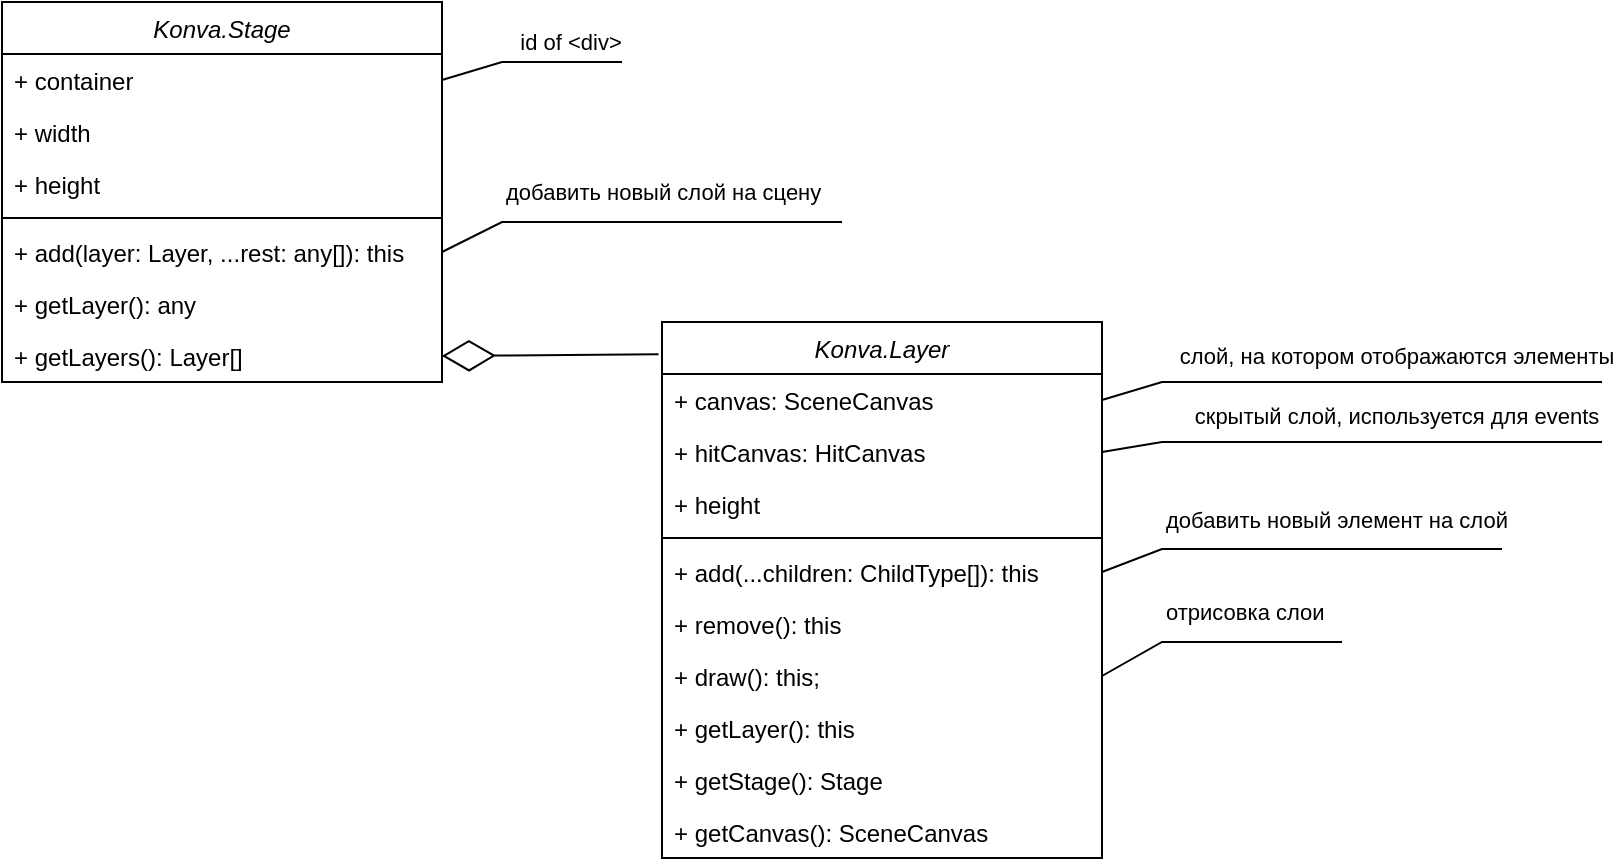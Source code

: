 <mxfile version="22.1.3" type="github" pages="8">
  <diagram name="Konva" id="DzUE49n3u63lBh9tNokg">
    <mxGraphModel dx="1434" dy="755" grid="1" gridSize="10" guides="1" tooltips="1" connect="1" arrows="1" fold="1" page="1" pageScale="1" pageWidth="827" pageHeight="1169" math="0" shadow="0">
      <root>
        <mxCell id="WIyWlLk6GJQsqaUBKTNV-0" />
        <mxCell id="WIyWlLk6GJQsqaUBKTNV-1" parent="WIyWlLk6GJQsqaUBKTNV-0" />
        <mxCell id="zkfFHV4jXpPFQw0GAbJ--0" value="Konva.Stage" style="swimlane;fontStyle=2;align=center;verticalAlign=top;childLayout=stackLayout;horizontal=1;startSize=26;horizontalStack=0;resizeParent=1;resizeLast=0;collapsible=1;marginBottom=0;rounded=0;shadow=0;strokeWidth=1;" parent="WIyWlLk6GJQsqaUBKTNV-1" vertex="1">
          <mxGeometry x="130" y="120" width="220" height="190" as="geometry">
            <mxRectangle x="230" y="140" width="160" height="26" as="alternateBounds" />
          </mxGeometry>
        </mxCell>
        <mxCell id="zkfFHV4jXpPFQw0GAbJ--1" value="+ container" style="text;align=left;verticalAlign=top;spacingLeft=4;spacingRight=4;overflow=hidden;rotatable=0;points=[[0,0.5],[1,0.5]];portConstraint=eastwest;" parent="zkfFHV4jXpPFQw0GAbJ--0" vertex="1">
          <mxGeometry y="26" width="220" height="26" as="geometry" />
        </mxCell>
        <mxCell id="zkfFHV4jXpPFQw0GAbJ--2" value="+ width" style="text;align=left;verticalAlign=top;spacingLeft=4;spacingRight=4;overflow=hidden;rotatable=0;points=[[0,0.5],[1,0.5]];portConstraint=eastwest;rounded=0;shadow=0;html=0;" parent="zkfFHV4jXpPFQw0GAbJ--0" vertex="1">
          <mxGeometry y="52" width="220" height="26" as="geometry" />
        </mxCell>
        <mxCell id="zkfFHV4jXpPFQw0GAbJ--3" value="+ height" style="text;align=left;verticalAlign=top;spacingLeft=4;spacingRight=4;overflow=hidden;rotatable=0;points=[[0,0.5],[1,0.5]];portConstraint=eastwest;rounded=0;shadow=0;html=0;" parent="zkfFHV4jXpPFQw0GAbJ--0" vertex="1">
          <mxGeometry y="78" width="220" height="26" as="geometry" />
        </mxCell>
        <mxCell id="zkfFHV4jXpPFQw0GAbJ--4" value="" style="line;html=1;strokeWidth=1;align=left;verticalAlign=middle;spacingTop=-1;spacingLeft=3;spacingRight=3;rotatable=0;labelPosition=right;points=[];portConstraint=eastwest;" parent="zkfFHV4jXpPFQw0GAbJ--0" vertex="1">
          <mxGeometry y="104" width="220" height="8" as="geometry" />
        </mxCell>
        <mxCell id="zkfFHV4jXpPFQw0GAbJ--5" value="+ add(layer: Layer, ...rest: any[]): this" style="text;align=left;verticalAlign=top;spacingLeft=4;spacingRight=4;overflow=hidden;rotatable=0;points=[[0,0.5],[1,0.5]];portConstraint=eastwest;" parent="zkfFHV4jXpPFQw0GAbJ--0" vertex="1">
          <mxGeometry y="112" width="220" height="26" as="geometry" />
        </mxCell>
        <mxCell id="tBN_TkE7q3TLRMIqNMam-11" value="+ getLayer(): any" style="text;align=left;verticalAlign=top;spacingLeft=4;spacingRight=4;overflow=hidden;rotatable=0;points=[[0,0.5],[1,0.5]];portConstraint=eastwest;" parent="zkfFHV4jXpPFQw0GAbJ--0" vertex="1">
          <mxGeometry y="138" width="220" height="26" as="geometry" />
        </mxCell>
        <mxCell id="tBN_TkE7q3TLRMIqNMam-12" value="+ getLayers(): Layer[]" style="text;align=left;verticalAlign=top;spacingLeft=4;spacingRight=4;overflow=hidden;rotatable=0;points=[[0,0.5],[1,0.5]];portConstraint=eastwest;" parent="zkfFHV4jXpPFQw0GAbJ--0" vertex="1">
          <mxGeometry y="164" width="220" height="26" as="geometry" />
        </mxCell>
        <mxCell id="tBN_TkE7q3TLRMIqNMam-5" value="Konva.Layer" style="swimlane;fontStyle=2;align=center;verticalAlign=top;childLayout=stackLayout;horizontal=1;startSize=26;horizontalStack=0;resizeParent=1;resizeLast=0;collapsible=1;marginBottom=0;rounded=0;shadow=0;strokeWidth=1;" parent="WIyWlLk6GJQsqaUBKTNV-1" vertex="1">
          <mxGeometry x="460" y="280" width="220" height="268" as="geometry">
            <mxRectangle x="230" y="140" width="160" height="26" as="alternateBounds" />
          </mxGeometry>
        </mxCell>
        <mxCell id="tBN_TkE7q3TLRMIqNMam-6" value="+ canvas: SceneCanvas" style="text;align=left;verticalAlign=top;spacingLeft=4;spacingRight=4;overflow=hidden;rotatable=0;points=[[0,0.5],[1,0.5]];portConstraint=eastwest;" parent="tBN_TkE7q3TLRMIqNMam-5" vertex="1">
          <mxGeometry y="26" width="220" height="26" as="geometry" />
        </mxCell>
        <mxCell id="tBN_TkE7q3TLRMIqNMam-7" value="+ hitCanvas: HitCanvas" style="text;align=left;verticalAlign=top;spacingLeft=4;spacingRight=4;overflow=hidden;rotatable=0;points=[[0,0.5],[1,0.5]];portConstraint=eastwest;rounded=0;shadow=0;html=0;" parent="tBN_TkE7q3TLRMIqNMam-5" vertex="1">
          <mxGeometry y="52" width="220" height="26" as="geometry" />
        </mxCell>
        <mxCell id="tBN_TkE7q3TLRMIqNMam-8" value="+ height" style="text;align=left;verticalAlign=top;spacingLeft=4;spacingRight=4;overflow=hidden;rotatable=0;points=[[0,0.5],[1,0.5]];portConstraint=eastwest;rounded=0;shadow=0;html=0;" parent="tBN_TkE7q3TLRMIqNMam-5" vertex="1">
          <mxGeometry y="78" width="220" height="26" as="geometry" />
        </mxCell>
        <mxCell id="tBN_TkE7q3TLRMIqNMam-9" value="" style="line;html=1;strokeWidth=1;align=left;verticalAlign=middle;spacingTop=-1;spacingLeft=3;spacingRight=3;rotatable=0;labelPosition=right;points=[];portConstraint=eastwest;" parent="tBN_TkE7q3TLRMIqNMam-5" vertex="1">
          <mxGeometry y="104" width="220" height="8" as="geometry" />
        </mxCell>
        <mxCell id="tBN_TkE7q3TLRMIqNMam-10" value="+ add(...children: ChildType[]): this" style="text;align=left;verticalAlign=top;spacingLeft=4;spacingRight=4;overflow=hidden;rotatable=0;points=[[0,0.5],[1,0.5]];portConstraint=eastwest;" parent="tBN_TkE7q3TLRMIqNMam-5" vertex="1">
          <mxGeometry y="112" width="220" height="26" as="geometry" />
        </mxCell>
        <mxCell id="tBN_TkE7q3TLRMIqNMam-36" value="+ remove(): this" style="text;align=left;verticalAlign=top;spacingLeft=4;spacingRight=4;overflow=hidden;rotatable=0;points=[[0,0.5],[1,0.5]];portConstraint=eastwest;" parent="tBN_TkE7q3TLRMIqNMam-5" vertex="1">
          <mxGeometry y="138" width="220" height="26" as="geometry" />
        </mxCell>
        <mxCell id="tBN_TkE7q3TLRMIqNMam-40" value="+ draw(): this;" style="text;align=left;verticalAlign=top;spacingLeft=4;spacingRight=4;overflow=hidden;rotatable=0;points=[[0,0.5],[1,0.5]];portConstraint=eastwest;" parent="tBN_TkE7q3TLRMIqNMam-5" vertex="1">
          <mxGeometry y="164" width="220" height="26" as="geometry" />
        </mxCell>
        <mxCell id="tBN_TkE7q3TLRMIqNMam-39" value="+ getLayer(): this" style="text;align=left;verticalAlign=top;spacingLeft=4;spacingRight=4;overflow=hidden;rotatable=0;points=[[0,0.5],[1,0.5]];portConstraint=eastwest;" parent="tBN_TkE7q3TLRMIqNMam-5" vertex="1">
          <mxGeometry y="190" width="220" height="26" as="geometry" />
        </mxCell>
        <mxCell id="tBN_TkE7q3TLRMIqNMam-31" value="+ getStage(): Stage" style="text;align=left;verticalAlign=top;spacingLeft=4;spacingRight=4;overflow=hidden;rotatable=0;points=[[0,0.5],[1,0.5]];portConstraint=eastwest;" parent="tBN_TkE7q3TLRMIqNMam-5" vertex="1">
          <mxGeometry y="216" width="220" height="26" as="geometry" />
        </mxCell>
        <mxCell id="tBN_TkE7q3TLRMIqNMam-29" value="+ getCanvas(): SceneCanvas" style="text;align=left;verticalAlign=top;spacingLeft=4;spacingRight=4;overflow=hidden;rotatable=0;points=[[0,0.5],[1,0.5]];portConstraint=eastwest;" parent="tBN_TkE7q3TLRMIqNMam-5" vertex="1">
          <mxGeometry y="242" width="220" height="26" as="geometry" />
        </mxCell>
        <mxCell id="tBN_TkE7q3TLRMIqNMam-18" value="" style="endArrow=diamondThin;endFill=0;endSize=24;html=1;rounded=0;entryX=1;entryY=0.5;entryDx=0;entryDy=0;exitX=-0.008;exitY=0.06;exitDx=0;exitDy=0;exitPerimeter=0;" parent="WIyWlLk6GJQsqaUBKTNV-1" source="tBN_TkE7q3TLRMIqNMam-5" target="tBN_TkE7q3TLRMIqNMam-12" edge="1">
          <mxGeometry width="160" relative="1" as="geometry">
            <mxPoint x="240" y="400" as="sourcePoint" />
            <mxPoint x="400" y="400" as="targetPoint" />
          </mxGeometry>
        </mxCell>
        <mxCell id="tBN_TkE7q3TLRMIqNMam-20" value="" style="endArrow=none;html=1;rounded=0;entryX=1;entryY=0.5;entryDx=0;entryDy=0;" parent="WIyWlLk6GJQsqaUBKTNV-1" target="zkfFHV4jXpPFQw0GAbJ--1" edge="1">
          <mxGeometry width="50" height="50" relative="1" as="geometry">
            <mxPoint x="440" y="150" as="sourcePoint" />
            <mxPoint x="490" y="210" as="targetPoint" />
            <Array as="points">
              <mxPoint x="380" y="150" />
            </Array>
          </mxGeometry>
        </mxCell>
        <mxCell id="tBN_TkE7q3TLRMIqNMam-21" value="id of &amp;lt;div&amp;gt;" style="edgeLabel;html=1;align=center;verticalAlign=middle;resizable=0;points=[];" parent="tBN_TkE7q3TLRMIqNMam-20" vertex="1" connectable="0">
          <mxGeometry x="-0.713" relative="1" as="geometry">
            <mxPoint x="-13" y="-10" as="offset" />
          </mxGeometry>
        </mxCell>
        <mxCell id="tBN_TkE7q3TLRMIqNMam-23" value="" style="endArrow=none;html=1;rounded=0;entryX=1;entryY=0.5;entryDx=0;entryDy=0;" parent="WIyWlLk6GJQsqaUBKTNV-1" target="tBN_TkE7q3TLRMIqNMam-6" edge="1">
          <mxGeometry width="50" height="50" relative="1" as="geometry">
            <mxPoint x="930" y="310" as="sourcePoint" />
            <mxPoint x="680" y="319" as="targetPoint" />
            <Array as="points">
              <mxPoint x="710" y="310" />
            </Array>
          </mxGeometry>
        </mxCell>
        <mxCell id="tBN_TkE7q3TLRMIqNMam-24" value="слой, на котором отображаются элементы" style="edgeLabel;html=1;align=center;verticalAlign=middle;resizable=0;points=[];" parent="tBN_TkE7q3TLRMIqNMam-23" vertex="1" connectable="0">
          <mxGeometry x="-0.713" relative="1" as="geometry">
            <mxPoint x="-67" y="-13" as="offset" />
          </mxGeometry>
        </mxCell>
        <mxCell id="tBN_TkE7q3TLRMIqNMam-25" value="" style="endArrow=none;html=1;rounded=0;entryX=1;entryY=0.5;entryDx=0;entryDy=0;" parent="WIyWlLk6GJQsqaUBKTNV-1" target="tBN_TkE7q3TLRMIqNMam-7" edge="1">
          <mxGeometry width="50" height="50" relative="1" as="geometry">
            <mxPoint x="930" y="340" as="sourcePoint" />
            <mxPoint x="680" y="339" as="targetPoint" />
            <Array as="points">
              <mxPoint x="710" y="340" />
            </Array>
          </mxGeometry>
        </mxCell>
        <mxCell id="tBN_TkE7q3TLRMIqNMam-26" value="скрытый слой, используется для events" style="edgeLabel;html=1;align=center;verticalAlign=middle;resizable=0;points=[];" parent="tBN_TkE7q3TLRMIqNMam-25" vertex="1" connectable="0">
          <mxGeometry x="-0.713" relative="1" as="geometry">
            <mxPoint x="-67" y="-13" as="offset" />
          </mxGeometry>
        </mxCell>
        <mxCell id="tBN_TkE7q3TLRMIqNMam-33" value="" style="endArrow=none;html=1;rounded=0;entryX=1;entryY=0.5;entryDx=0;entryDy=0;" parent="WIyWlLk6GJQsqaUBKTNV-1" target="zkfFHV4jXpPFQw0GAbJ--5" edge="1">
          <mxGeometry width="50" height="50" relative="1" as="geometry">
            <mxPoint x="550" y="230" as="sourcePoint" />
            <mxPoint x="390" y="239" as="targetPoint" />
            <Array as="points">
              <mxPoint x="380" y="230" />
            </Array>
          </mxGeometry>
        </mxCell>
        <mxCell id="tBN_TkE7q3TLRMIqNMam-34" value="добавить новый слой на сцену" style="edgeLabel;html=1;align=left;verticalAlign=middle;resizable=0;points=[];" parent="tBN_TkE7q3TLRMIqNMam-33" vertex="1" connectable="0">
          <mxGeometry x="-0.713" relative="1" as="geometry">
            <mxPoint x="-141" y="-15" as="offset" />
          </mxGeometry>
        </mxCell>
        <mxCell id="tBN_TkE7q3TLRMIqNMam-37" value="" style="endArrow=none;html=1;rounded=0;entryX=1;entryY=0.5;entryDx=0;entryDy=0;" parent="WIyWlLk6GJQsqaUBKTNV-1" target="tBN_TkE7q3TLRMIqNMam-10" edge="1">
          <mxGeometry width="50" height="50" relative="1" as="geometry">
            <mxPoint x="880" y="393.5" as="sourcePoint" />
            <mxPoint x="680" y="408.5" as="targetPoint" />
            <Array as="points">
              <mxPoint x="710" y="393.5" />
            </Array>
          </mxGeometry>
        </mxCell>
        <mxCell id="tBN_TkE7q3TLRMIqNMam-38" value="добавить новый элемент на слой" style="edgeLabel;html=1;align=left;verticalAlign=middle;resizable=0;points=[];" parent="tBN_TkE7q3TLRMIqNMam-37" vertex="1" connectable="0">
          <mxGeometry x="-0.713" relative="1" as="geometry">
            <mxPoint x="-141" y="-15" as="offset" />
          </mxGeometry>
        </mxCell>
        <mxCell id="tBN_TkE7q3TLRMIqNMam-41" value="" style="endArrow=none;html=1;rounded=0;entryX=1;entryY=0.5;entryDx=0;entryDy=0;" parent="WIyWlLk6GJQsqaUBKTNV-1" target="tBN_TkE7q3TLRMIqNMam-40" edge="1">
          <mxGeometry width="50" height="50" relative="1" as="geometry">
            <mxPoint x="800" y="440" as="sourcePoint" />
            <mxPoint x="680" y="451.5" as="targetPoint" />
            <Array as="points">
              <mxPoint x="710" y="440" />
            </Array>
          </mxGeometry>
        </mxCell>
        <mxCell id="tBN_TkE7q3TLRMIqNMam-42" value="отрисовка слои" style="edgeLabel;html=1;align=left;verticalAlign=middle;resizable=0;points=[];" parent="tBN_TkE7q3TLRMIqNMam-41" vertex="1" connectable="0">
          <mxGeometry x="-0.713" relative="1" as="geometry">
            <mxPoint x="-72" y="-15" as="offset" />
          </mxGeometry>
        </mxCell>
      </root>
    </mxGraphModel>
  </diagram>
  <diagram name="Base" id="7xCH0cAwqf2b7s2Pt9fD">
    <mxGraphModel dx="2868" dy="2310" grid="0" gridSize="10" guides="0" tooltips="1" connect="1" arrows="1" fold="1" page="0" pageScale="1" pageWidth="827" pageHeight="1169" math="0" shadow="0">
      <root>
        <mxCell id="0" />
        <mxCell id="1" parent="0" />
        <mxCell id="iOqSDvIkYNA5h_cz3AoK-1" value="Konva.Stage" style="swimlane;fontStyle=2;align=center;verticalAlign=top;childLayout=stackLayout;horizontal=1;startSize=26;horizontalStack=0;resizeParent=1;resizeLast=0;collapsible=1;marginBottom=0;rounded=0;shadow=0;strokeWidth=1;" parent="1" vertex="1" collapsed="1">
          <mxGeometry x="520" y="40" width="160" height="26" as="geometry">
            <mxRectangle x="170" y="140" width="220" height="190" as="alternateBounds" />
          </mxGeometry>
        </mxCell>
        <mxCell id="iOqSDvIkYNA5h_cz3AoK-2" value="+ container" style="text;align=left;verticalAlign=top;spacingLeft=4;spacingRight=4;overflow=hidden;rotatable=0;points=[[0,0.5],[1,0.5]];portConstraint=eastwest;" parent="iOqSDvIkYNA5h_cz3AoK-1" vertex="1">
          <mxGeometry y="26" width="220" height="26" as="geometry" />
        </mxCell>
        <mxCell id="iOqSDvIkYNA5h_cz3AoK-3" value="+ width" style="text;align=left;verticalAlign=top;spacingLeft=4;spacingRight=4;overflow=hidden;rotatable=0;points=[[0,0.5],[1,0.5]];portConstraint=eastwest;rounded=0;shadow=0;html=0;" parent="iOqSDvIkYNA5h_cz3AoK-1" vertex="1">
          <mxGeometry y="52" width="220" height="26" as="geometry" />
        </mxCell>
        <mxCell id="iOqSDvIkYNA5h_cz3AoK-4" value="+ height" style="text;align=left;verticalAlign=top;spacingLeft=4;spacingRight=4;overflow=hidden;rotatable=0;points=[[0,0.5],[1,0.5]];portConstraint=eastwest;rounded=0;shadow=0;html=0;" parent="iOqSDvIkYNA5h_cz3AoK-1" vertex="1">
          <mxGeometry y="78" width="220" height="26" as="geometry" />
        </mxCell>
        <mxCell id="iOqSDvIkYNA5h_cz3AoK-5" value="" style="line;html=1;strokeWidth=1;align=left;verticalAlign=middle;spacingTop=-1;spacingLeft=3;spacingRight=3;rotatable=0;labelPosition=right;points=[];portConstraint=eastwest;" parent="iOqSDvIkYNA5h_cz3AoK-1" vertex="1">
          <mxGeometry y="104" width="220" height="8" as="geometry" />
        </mxCell>
        <mxCell id="iOqSDvIkYNA5h_cz3AoK-6" value="+ add(layer: Layer, ...rest: any[]): this" style="text;align=left;verticalAlign=top;spacingLeft=4;spacingRight=4;overflow=hidden;rotatable=0;points=[[0,0.5],[1,0.5]];portConstraint=eastwest;" parent="iOqSDvIkYNA5h_cz3AoK-1" vertex="1">
          <mxGeometry y="112" width="220" height="26" as="geometry" />
        </mxCell>
        <mxCell id="iOqSDvIkYNA5h_cz3AoK-7" value="+ getLayer(): any" style="text;align=left;verticalAlign=top;spacingLeft=4;spacingRight=4;overflow=hidden;rotatable=0;points=[[0,0.5],[1,0.5]];portConstraint=eastwest;" parent="iOqSDvIkYNA5h_cz3AoK-1" vertex="1">
          <mxGeometry y="138" width="220" height="26" as="geometry" />
        </mxCell>
        <mxCell id="iOqSDvIkYNA5h_cz3AoK-8" value="+ getLayers(): Layer[]" style="text;align=left;verticalAlign=top;spacingLeft=4;spacingRight=4;overflow=hidden;rotatable=0;points=[[0,0.5],[1,0.5]];portConstraint=eastwest;" parent="iOqSDvIkYNA5h_cz3AoK-1" vertex="1">
          <mxGeometry y="164" width="220" height="26" as="geometry" />
        </mxCell>
        <mxCell id="iOqSDvIkYNA5h_cz3AoK-9" value="UserStage" style="swimlane;fontStyle=2;align=center;verticalAlign=top;childLayout=stackLayout;horizontal=1;startSize=26;horizontalStack=0;resizeParent=1;resizeLast=0;collapsible=1;marginBottom=0;rounded=0;shadow=0;strokeWidth=1;" parent="1" vertex="1">
          <mxGeometry x="395" y="140" width="410" height="710" as="geometry">
            <mxRectangle x="230" y="140" width="160" height="26" as="alternateBounds" />
          </mxGeometry>
        </mxCell>
        <mxCell id="iOqSDvIkYNA5h_cz3AoK-10" value="- mouseDownStatus: {x: number, y: number}" style="text;align=left;verticalAlign=top;spacingLeft=4;spacingRight=4;overflow=hidden;rotatable=0;points=[[0,0.5],[1,0.5]];portConstraint=eastwest;" parent="iOqSDvIkYNA5h_cz3AoK-9" vertex="1">
          <mxGeometry y="26" width="410" height="26" as="geometry" />
        </mxCell>
        <mxCell id="iOqSDvIkYNA5h_cz3AoK-11" value="+ scaleBy: number" style="text;align=left;verticalAlign=top;spacingLeft=4;spacingRight=4;overflow=hidden;rotatable=0;points=[[0,0.5],[1,0.5]];portConstraint=eastwest;rounded=0;shadow=0;html=0;" parent="iOqSDvIkYNA5h_cz3AoK-9" vertex="1">
          <mxGeometry y="52" width="410" height="26" as="geometry" />
        </mxCell>
        <mxCell id="iOqSDvIkYNA5h_cz3AoK-12" value="+ layers" style="text;align=left;verticalAlign=top;spacingLeft=4;spacingRight=4;overflow=hidden;rotatable=0;points=[[0,0.5],[1,0.5]];portConstraint=eastwest;rounded=0;shadow=0;html=0;" parent="iOqSDvIkYNA5h_cz3AoK-9" vertex="1">
          <mxGeometry y="78" width="410" height="26" as="geometry" />
        </mxCell>
        <mxCell id="b2V_Y_eee7CvoJSWhCvs-5" value="+ selectionMode: boolean" style="text;align=left;verticalAlign=top;spacingLeft=4;spacingRight=4;overflow=hidden;rotatable=0;points=[[0,0.5],[1,0.5]];portConstraint=eastwest;rounded=0;shadow=0;html=0;" parent="iOqSDvIkYNA5h_cz3AoK-9" vertex="1">
          <mxGeometry y="104" width="410" height="26" as="geometry" />
        </mxCell>
        <mxCell id="b2V_Y_eee7CvoJSWhCvs-6" value="+ editable: boolean" style="text;align=left;verticalAlign=top;spacingLeft=4;spacingRight=4;overflow=hidden;rotatable=0;points=[[0,0.5],[1,0.5]];portConstraint=eastwest;rounded=0;shadow=0;html=0;" parent="iOqSDvIkYNA5h_cz3AoK-9" vertex="1">
          <mxGeometry y="130" width="410" height="26" as="geometry" />
        </mxCell>
        <mxCell id="b2V_Y_eee7CvoJSWhCvs-23" value="&lt;&lt;abstract&gt;&gt; onSelect: () =&gt; void" style="text;align=left;verticalAlign=top;spacingLeft=4;spacingRight=4;overflow=hidden;rotatable=0;points=[[0,0.5],[1,0.5]];portConstraint=eastwest;rounded=0;shadow=0;html=0;" parent="iOqSDvIkYNA5h_cz3AoK-9" vertex="1">
          <mxGeometry y="156" width="410" height="26" as="geometry" />
        </mxCell>
        <mxCell id="b2V_Y_eee7CvoJSWhCvs-18" value="- setSelectionSet: Dispatch&lt;SetStateAction&lt;T[]&gt;&gt; | undefined" style="text;align=left;verticalAlign=top;spacingLeft=4;spacingRight=4;overflow=hidden;rotatable=0;points=[[0,0.5],[1,0.5]];portConstraint=eastwest;rounded=0;shadow=0;html=0;" parent="iOqSDvIkYNA5h_cz3AoK-9" vertex="1">
          <mxGeometry y="182" width="410" height="26" as="geometry" />
        </mxCell>
        <mxCell id="b2V_Y_eee7CvoJSWhCvs-17" value="- setTip: Dispatch&lt;SetStateAction&lt;string&gt;&gt; | undefined" style="text;align=left;verticalAlign=top;spacingLeft=4;spacingRight=4;overflow=hidden;rotatable=0;points=[[0,0.5],[1,0.5]];portConstraint=eastwest;rounded=0;shadow=0;html=0;" parent="iOqSDvIkYNA5h_cz3AoK-9" vertex="1">
          <mxGeometry y="208" width="410" height="26" as="geometry" />
        </mxCell>
        <mxCell id="b2V_Y_eee7CvoJSWhCvs-19" value="- setUndo: Dispatch&lt;SetStateAction&lt;Function[]&gt;&gt; | undefined" style="text;align=left;verticalAlign=top;spacingLeft=4;spacingRight=4;overflow=hidden;rotatable=0;points=[[0,0.5],[1,0.5]];portConstraint=eastwest;rounded=0;shadow=0;html=0;" parent="iOqSDvIkYNA5h_cz3AoK-9" vertex="1">
          <mxGeometry y="234" width="410" height="26" as="geometry" />
        </mxCell>
        <mxCell id="b2V_Y_eee7CvoJSWhCvs-20" value="- setRedo: Dispatch&lt;SetStateAction&lt;Function[]&gt;&gt; | undefined" style="text;align=left;verticalAlign=top;spacingLeft=4;spacingRight=4;overflow=hidden;rotatable=0;points=[[0,0.5],[1,0.5]];portConstraint=eastwest;rounded=0;shadow=0;html=0;" parent="iOqSDvIkYNA5h_cz3AoK-9" vertex="1">
          <mxGeometry y="260" width="410" height="26" as="geometry" />
        </mxCell>
        <mxCell id="b2V_Y_eee7CvoJSWhCvs-21" value="- setError: (value: string) =&gt; void" style="text;align=left;verticalAlign=top;spacingLeft=4;spacingRight=4;overflow=hidden;rotatable=0;points=[[0,0.5],[1,0.5]];portConstraint=eastwest;rounded=0;shadow=0;html=0;" parent="iOqSDvIkYNA5h_cz3AoK-9" vertex="1">
          <mxGeometry y="286" width="410" height="26" as="geometry" />
        </mxCell>
        <mxCell id="iOqSDvIkYNA5h_cz3AoK-13" value="" style="line;html=1;strokeWidth=1;align=left;verticalAlign=middle;spacingTop=-1;spacingLeft=3;spacingRight=3;rotatable=0;labelPosition=right;points=[];portConstraint=eastwest;" parent="iOqSDvIkYNA5h_cz3AoK-9" vertex="1">
          <mxGeometry y="312" width="410" height="8" as="geometry" />
        </mxCell>
        <mxCell id="iOqSDvIkYNA5h_cz3AoK-14" value="+ constructor(config: Konva.StageConfig)" style="text;align=left;verticalAlign=top;spacingLeft=4;spacingRight=4;overflow=hidden;rotatable=0;points=[[0,0.5],[1,0.5]];portConstraint=eastwest;" parent="iOqSDvIkYNA5h_cz3AoK-9" vertex="1">
          <mxGeometry y="320" width="410" height="26" as="geometry" />
        </mxCell>
        <mxCell id="b2V_Y_eee7CvoJSWhCvs-13" value="+ onSelectionHandler(): void" style="text;align=left;verticalAlign=top;spacingLeft=4;spacingRight=4;overflow=hidden;rotatable=0;points=[[0,0.5],[1,0.5]];portConstraint=eastwest;" parent="iOqSDvIkYNA5h_cz3AoK-9" vertex="1">
          <mxGeometry y="346" width="410" height="26" as="geometry" />
        </mxCell>
        <mxCell id="b2V_Y_eee7CvoJSWhCvs-24" value="+ scaleLayer(layer?: Konva.Layer): Layer" style="text;align=left;verticalAlign=top;spacingLeft=4;spacingRight=4;overflow=hidden;rotatable=0;points=[[0,0.5],[1,0.5]];portConstraint=eastwest;" parent="iOqSDvIkYNA5h_cz3AoK-9" vertex="1">
          <mxGeometry y="372" width="410" height="26" as="geometry" />
        </mxCell>
        <mxCell id="b2V_Y_eee7CvoJSWhCvs-25" value="+ destroyScale(): void" style="text;align=left;verticalAlign=top;spacingLeft=4;spacingRight=4;overflow=hidden;rotatable=0;points=[[0,0.5],[1,0.5]];portConstraint=eastwest;" parent="iOqSDvIkYNA5h_cz3AoK-9" vertex="1">
          <mxGeometry y="398" width="410" height="26" as="geometry" />
        </mxCell>
        <mxCell id="b2V_Y_eee7CvoJSWhCvs-26" value="+ objectsLayer(layer?: Konva.Layer): Layer" style="text;align=left;verticalAlign=top;spacingLeft=4;spacingRight=4;overflow=hidden;rotatable=0;points=[[0,0.5],[1,0.5]];portConstraint=eastwest;" parent="iOqSDvIkYNA5h_cz3AoK-9" vertex="1">
          <mxGeometry y="424" width="410" height="26" as="geometry" />
        </mxCell>
        <mxCell id="b2V_Y_eee7CvoJSWhCvs-27" value="+ registerObject(obj: T): void" style="text;align=left;verticalAlign=top;spacingLeft=4;spacingRight=4;overflow=hidden;rotatable=0;points=[[0,0.5],[1,0.5]];portConstraint=eastwest;" parent="iOqSDvIkYNA5h_cz3AoK-9" vertex="1">
          <mxGeometry y="450" width="410" height="26" as="geometry" />
        </mxCell>
        <mxCell id="wvG9kjz_NeJGSefm0dan-1" value="+ registerSetSelectionSet(callback: Dispatch&lt;SetStateAction&lt;T[]&gt;&gt;): void" style="text;align=left;verticalAlign=top;spacingLeft=4;spacingRight=4;overflow=hidden;rotatable=0;points=[[0,0.5],[1,0.5]];portConstraint=eastwest;" parent="iOqSDvIkYNA5h_cz3AoK-9" vertex="1">
          <mxGeometry y="476" width="410" height="26" as="geometry" />
        </mxCell>
        <mxCell id="wvG9kjz_NeJGSefm0dan-2" value="+ registerSetTip(callback: Dispatch&lt;SetStateAction&lt;string&gt;&gt;): void" style="text;align=left;verticalAlign=top;spacingLeft=4;spacingRight=4;overflow=hidden;rotatable=0;points=[[0,0.5],[1,0.5]];portConstraint=eastwest;" parent="iOqSDvIkYNA5h_cz3AoK-9" vertex="1">
          <mxGeometry y="502" width="410" height="26" as="geometry" />
        </mxCell>
        <mxCell id="wvG9kjz_NeJGSefm0dan-3" value="+ registerSetError(callback: (value: string) =&gt; void): void" style="text;align=left;verticalAlign=top;spacingLeft=4;spacingRight=4;overflow=hidden;rotatable=0;points=[[0,0.5],[1,0.5]];portConstraint=eastwest;" parent="iOqSDvIkYNA5h_cz3AoK-9" vertex="1">
          <mxGeometry y="528" width="410" height="26" as="geometry" />
        </mxCell>
        <mxCell id="wvG9kjz_NeJGSefm0dan-4" value="+ registerSetUndo(callback: Dispatch&lt;SetStateAction&lt;Function[]&gt;&gt;): void" style="text;align=left;verticalAlign=top;spacingLeft=4;spacingRight=4;overflow=hidden;rotatable=0;points=[[0,0.5],[1,0.5]];portConstraint=eastwest;" parent="iOqSDvIkYNA5h_cz3AoK-9" vertex="1">
          <mxGeometry y="554" width="410" height="26" as="geometry" />
        </mxCell>
        <mxCell id="wvG9kjz_NeJGSefm0dan-5" value="+ registerSetRedo(callback: Dispatch&lt;SetStateAction&lt;Function[]&gt;&gt;): void" style="text;align=left;verticalAlign=top;spacingLeft=4;spacingRight=4;overflow=hidden;rotatable=0;points=[[0,0.5],[1,0.5]];portConstraint=eastwest;" parent="iOqSDvIkYNA5h_cz3AoK-9" vertex="1">
          <mxGeometry y="580" width="410" height="26" as="geometry" />
        </mxCell>
        <mxCell id="wvG9kjz_NeJGSefm0dan-6" value="+ clearStage(): void" style="text;align=left;verticalAlign=top;spacingLeft=4;spacingRight=4;overflow=hidden;rotatable=0;points=[[0,0.5],[1,0.5]];portConstraint=eastwest;" parent="iOqSDvIkYNA5h_cz3AoK-9" vertex="1">
          <mxGeometry y="606" width="410" height="26" as="geometry" />
        </mxCell>
        <mxCell id="wvG9kjz_NeJGSefm0dan-7" value="+ changeLockStatus(editMode: boolean): void&#xa;" style="text;align=left;verticalAlign=top;spacingLeft=4;spacingRight=4;overflow=hidden;rotatable=0;points=[[0,0.5],[1,0.5]];portConstraint=eastwest;" parent="iOqSDvIkYNA5h_cz3AoK-9" vertex="1">
          <mxGeometry y="632" width="410" height="26" as="geometry" />
        </mxCell>
        <mxCell id="wvG9kjz_NeJGSefm0dan-8" value="+ fitBounds(side: &#39;x&#39; | &#39;y&#39;): void" style="text;align=left;verticalAlign=top;spacingLeft=4;spacingRight=4;overflow=hidden;rotatable=0;points=[[0,0.5],[1,0.5]];portConstraint=eastwest;" parent="iOqSDvIkYNA5h_cz3AoK-9" vertex="1">
          <mxGeometry y="658" width="410" height="26" as="geometry" />
        </mxCell>
        <mxCell id="wvG9kjz_NeJGSefm0dan-9" value="+ disposeObjs(objs: T[]): void" style="text;align=left;verticalAlign=top;spacingLeft=4;spacingRight=4;overflow=hidden;rotatable=0;points=[[0,0.5],[1,0.5]];portConstraint=eastwest;" parent="iOqSDvIkYNA5h_cz3AoK-9" vertex="1">
          <mxGeometry y="684" width="410" height="26" as="geometry" />
        </mxCell>
        <mxCell id="iOqSDvIkYNA5h_cz3AoK-17" value="Extends" style="endArrow=block;endSize=16;endFill=0;html=1;rounded=0;entryX=0.5;entryY=1;entryDx=0;entryDy=0;exitX=0.5;exitY=0;exitDx=0;exitDy=0;" parent="1" source="iOqSDvIkYNA5h_cz3AoK-9" target="iOqSDvIkYNA5h_cz3AoK-1" edge="1">
          <mxGeometry x="0.081" width="160" relative="1" as="geometry">
            <mxPoint x="280" y="290" as="sourcePoint" />
            <mxPoint x="440" y="290" as="targetPoint" />
            <mxPoint as="offset" />
          </mxGeometry>
        </mxCell>
        <mxCell id="lFLL4XM1xfi1U_V1HvZW-1" value="layers" style="swimlane;fontStyle=0;childLayout=stackLayout;horizontal=1;startSize=26;fillColor=none;horizontalStack=0;resizeParent=1;resizeParentMax=0;resizeLast=0;collapsible=1;marginBottom=0;whiteSpace=wrap;html=1;" parent="1" vertex="1">
          <mxGeometry x="130" y="218" width="230" height="156" as="geometry" />
        </mxCell>
        <mxCell id="lFLL4XM1xfi1U_V1HvZW-2" value="selection: Konva.Layer | undefined" style="text;strokeColor=none;fillColor=none;align=left;verticalAlign=top;spacingLeft=4;spacingRight=4;overflow=hidden;rotatable=0;points=[[0,0.5],[1,0.5]];portConstraint=eastwest;whiteSpace=wrap;html=1;" parent="lFLL4XM1xfi1U_V1HvZW-1" vertex="1">
          <mxGeometry y="26" width="230" height="26" as="geometry" />
        </mxCell>
        <mxCell id="lFLL4XM1xfi1U_V1HvZW-3" value="scale: Konva.Layer | undefined" style="text;strokeColor=none;fillColor=none;align=left;verticalAlign=top;spacingLeft=4;spacingRight=4;overflow=hidden;rotatable=0;points=[[0,0.5],[1,0.5]];portConstraint=eastwest;whiteSpace=wrap;html=1;" parent="lFLL4XM1xfi1U_V1HvZW-1" vertex="1">
          <mxGeometry y="52" width="230" height="26" as="geometry" />
        </mxCell>
        <mxCell id="lFLL4XM1xfi1U_V1HvZW-4" value="objects: Set&amp;lt;T&amp;gt;" style="text;strokeColor=none;fillColor=none;align=left;verticalAlign=top;spacingLeft=4;spacingRight=4;overflow=hidden;rotatable=0;points=[[0,0.5],[1,0.5]];portConstraint=eastwest;whiteSpace=wrap;html=1;" parent="lFLL4XM1xfi1U_V1HvZW-1" vertex="1">
          <mxGeometry y="78" width="230" height="26" as="geometry" />
        </mxCell>
        <mxCell id="lFLL4XM1xfi1U_V1HvZW-7" value="objectsLayer: Konva.Layer | undefined" style="text;strokeColor=none;fillColor=none;align=left;verticalAlign=top;spacingLeft=4;spacingRight=4;overflow=hidden;rotatable=0;points=[[0,0.5],[1,0.5]];portConstraint=eastwest;whiteSpace=wrap;html=1;" parent="lFLL4XM1xfi1U_V1HvZW-1" vertex="1">
          <mxGeometry y="104" width="230" height="26" as="geometry" />
        </mxCell>
        <mxCell id="lFLL4XM1xfi1U_V1HvZW-8" value="movingObjects: Konva.Layer | undefined" style="text;strokeColor=none;fillColor=none;align=left;verticalAlign=top;spacingLeft=4;spacingRight=4;overflow=hidden;rotatable=0;points=[[0,0.5],[1,0.5]];portConstraint=eastwest;whiteSpace=wrap;html=1;" parent="lFLL4XM1xfi1U_V1HvZW-1" vertex="1">
          <mxGeometry y="130" width="230" height="26" as="geometry" />
        </mxCell>
        <mxCell id="lFLL4XM1xfi1U_V1HvZW-9" style="edgeStyle=orthogonalEdgeStyle;rounded=0;orthogonalLoop=1;jettySize=auto;html=1;entryX=1.012;entryY=0.081;entryDx=0;entryDy=0;entryPerimeter=0;" parent="1" source="iOqSDvIkYNA5h_cz3AoK-12" target="lFLL4XM1xfi1U_V1HvZW-1" edge="1">
          <mxGeometry relative="1" as="geometry" />
        </mxCell>
        <mxCell id="ALkyr8IuuQs8s8J01Dyq-32" value="UserScale" style="swimlane;fontStyle=2;align=center;verticalAlign=top;childLayout=stackLayout;horizontal=1;startSize=26;horizontalStack=0;resizeParent=1;resizeLast=0;collapsible=1;marginBottom=0;rounded=0;shadow=0;strokeWidth=1;" parent="1" vertex="1">
          <mxGeometry x="1106" y="-490" width="868" height="450" as="geometry">
            <mxRectangle x="230" y="140" width="160" height="26" as="alternateBounds" />
          </mxGeometry>
        </mxCell>
        <mxCell id="ALkyr8IuuQs8s8J01Dyq-33" value="- stage: RouteStage" style="text;align=left;verticalAlign=top;spacingLeft=4;spacingRight=4;overflow=hidden;rotatable=0;points=[[0,0.5],[1,0.5]];portConstraint=eastwest;" parent="ALkyr8IuuQs8s8J01Dyq-32" vertex="1">
          <mxGeometry y="26" width="868" height="26" as="geometry" />
        </mxCell>
        <mxCell id="ALkyr8IuuQs8s8J01Dyq-34" value="- chartConfig: tChartConfig" style="text;align=left;verticalAlign=top;spacingLeft=4;spacingRight=4;overflow=hidden;rotatable=0;points=[[0,0.5],[1,0.5]];portConstraint=eastwest;rounded=0;shadow=0;html=0;" parent="ALkyr8IuuQs8s8J01Dyq-32" vertex="1">
          <mxGeometry y="52" width="868" height="26" as="geometry" />
        </mxCell>
        <mxCell id="ALkyr8IuuQs8s8J01Dyq-35" value="- userScale: { x: number, y: number }" style="text;align=left;verticalAlign=top;spacingLeft=4;spacingRight=4;overflow=hidden;rotatable=0;points=[[0,0.5],[1,0.5]];portConstraint=eastwest;rounded=0;shadow=0;html=0;" parent="ALkyr8IuuQs8s8J01Dyq-32" vertex="1">
          <mxGeometry y="78" width="868" height="26" as="geometry" />
        </mxCell>
        <mxCell id="ALkyr8IuuQs8s8J01Dyq-36" value="- canva: Konva.Line" style="text;align=left;verticalAlign=top;spacingLeft=4;spacingRight=4;overflow=hidden;rotatable=0;points=[[0,0.5],[1,0.5]];portConstraint=eastwest;rounded=0;shadow=0;html=0;" parent="ALkyr8IuuQs8s8J01Dyq-32" vertex="1">
          <mxGeometry y="104" width="868" height="26" as="geometry" />
        </mxCell>
        <mxCell id="eS0phb6fKXDHS6XRXuiy-13" value="- lines: Konva.Line[]" style="text;align=left;verticalAlign=top;spacingLeft=4;spacingRight=4;overflow=hidden;rotatable=0;points=[[0,0.5],[1,0.5]];portConstraint=eastwest;rounded=0;shadow=0;html=0;" parent="ALkyr8IuuQs8s8J01Dyq-32" vertex="1">
          <mxGeometry y="130" width="868" height="26" as="geometry" />
        </mxCell>
        <mxCell id="eS0phb6fKXDHS6XRXuiy-14" value="- texts: (Konva.Text | Konva.Line | Konva.Group)[]" style="text;align=left;verticalAlign=top;spacingLeft=4;spacingRight=4;overflow=hidden;rotatable=0;points=[[0,0.5],[1,0.5]];portConstraint=eastwest;rounded=0;shadow=0;html=0;" parent="ALkyr8IuuQs8s8J01Dyq-32" vertex="1">
          <mxGeometry y="156" width="868" height="26" as="geometry" />
        </mxCell>
        <mxCell id="eS0phb6fKXDHS6XRXuiy-15" value="+ updateStationsMode: (value: boolean) =&gt; void" style="text;align=left;verticalAlign=top;spacingLeft=4;spacingRight=4;overflow=hidden;rotatable=0;points=[[0,0.5],[1,0.5]];portConstraint=eastwest;rounded=0;shadow=0;html=0;" parent="ALkyr8IuuQs8s8J01Dyq-32" vertex="1">
          <mxGeometry y="182" width="868" height="26" as="geometry" />
        </mxCell>
        <mxCell id="eS0phb6fKXDHS6XRXuiy-16" value="+ stationMode: boolean" style="text;align=left;verticalAlign=top;spacingLeft=4;spacingRight=4;overflow=hidden;rotatable=0;points=[[0,0.5],[1,0.5]];portConstraint=eastwest;rounded=0;shadow=0;html=0;" parent="ALkyr8IuuQs8s8J01Dyq-32" vertex="1">
          <mxGeometry y="208" width="868" height="26" as="geometry" />
        </mxCell>
        <mxCell id="ALkyr8IuuQs8s8J01Dyq-37" value="" style="line;html=1;strokeWidth=1;align=left;verticalAlign=middle;spacingTop=-1;spacingLeft=3;spacingRight=3;rotatable=0;labelPosition=right;points=[];portConstraint=eastwest;" parent="ALkyr8IuuQs8s8J01Dyq-32" vertex="1">
          <mxGeometry y="234" width="868" height="8" as="geometry" />
        </mxCell>
        <mxCell id="ALkyr8IuuQs8s8J01Dyq-38" value="+ drawBorder(hValues: number[], vValues: number[]): void" style="text;align=left;verticalAlign=top;spacingLeft=4;spacingRight=4;overflow=hidden;rotatable=0;points=[[0,0.5],[1,0.5]];portConstraint=eastwest;" parent="ALkyr8IuuQs8s8J01Dyq-32" vertex="1">
          <mxGeometry y="242" width="868" height="26" as="geometry" />
        </mxCell>
        <mxCell id="ALkyr8IuuQs8s8J01Dyq-39" value="+ drawNet(side: &#39;x&#39; | &#39;y&#39;, coords: number[], len: number): void" style="text;align=left;verticalAlign=top;spacingLeft=4;spacingRight=4;overflow=hidden;rotatable=0;points=[[0,0.5],[1,0.5]];portConstraint=eastwest;" parent="ALkyr8IuuQs8s8J01Dyq-32" vertex="1">
          <mxGeometry y="268" width="868" height="26" as="geometry" />
        </mxCell>
        <mxCell id="ALkyr8IuuQs8s8J01Dyq-40" value="+ drawCaptions(side: &#39;x&#39; | &#39;y&#39;, coords: number[], stations: StationDto[], captions: string[], len: number, readableMode: boolean = false, thinCoef: number = 3): void" style="text;align=left;verticalAlign=top;spacingLeft=4;spacingRight=4;overflow=hidden;rotatable=0;points=[[0,0.5],[1,0.5]];portConstraint=eastwest;" parent="ALkyr8IuuQs8s8J01Dyq-32" vertex="1">
          <mxGeometry y="294" width="868" height="26" as="geometry" />
        </mxCell>
        <mxCell id="ALkyr8IuuQs8s8J01Dyq-41" value="+ updateStageColor(color: string): void" style="text;align=left;verticalAlign=top;spacingLeft=4;spacingRight=4;overflow=hidden;rotatable=0;points=[[0,0.5],[1,0.5]];portConstraint=eastwest;" parent="ALkyr8IuuQs8s8J01Dyq-32" vertex="1">
          <mxGeometry y="320" width="868" height="26" as="geometry" />
        </mxCell>
        <mxCell id="ALkyr8IuuQs8s8J01Dyq-42" value="+ updateStrokeColor(color: string): void" style="text;align=left;verticalAlign=top;spacingLeft=4;spacingRight=4;overflow=hidden;rotatable=0;points=[[0,0.5],[1,0.5]];portConstraint=eastwest;" parent="ALkyr8IuuQs8s8J01Dyq-32" vertex="1">
          <mxGeometry y="346" width="868" height="26" as="geometry" />
        </mxCell>
        <mxCell id="eS0phb6fKXDHS6XRXuiy-1" value="Konva.Layer" style="swimlane;fontStyle=2;align=center;verticalAlign=top;childLayout=stackLayout;horizontal=1;startSize=26;horizontalStack=0;resizeParent=1;resizeLast=0;collapsible=1;marginBottom=0;rounded=0;shadow=0;strokeWidth=1;" parent="1" vertex="1" collapsed="1">
          <mxGeometry x="1459" y="-580" width="160" height="26" as="geometry">
            <mxRectangle x="1197" y="-712" width="220" height="268" as="alternateBounds" />
          </mxGeometry>
        </mxCell>
        <mxCell id="eS0phb6fKXDHS6XRXuiy-2" value="+ canvas: SceneCanvas" style="text;align=left;verticalAlign=top;spacingLeft=4;spacingRight=4;overflow=hidden;rotatable=0;points=[[0,0.5],[1,0.5]];portConstraint=eastwest;" parent="eS0phb6fKXDHS6XRXuiy-1" vertex="1">
          <mxGeometry y="26" width="220" height="26" as="geometry" />
        </mxCell>
        <mxCell id="eS0phb6fKXDHS6XRXuiy-3" value="+ hitCanvas: HitCanvas" style="text;align=left;verticalAlign=top;spacingLeft=4;spacingRight=4;overflow=hidden;rotatable=0;points=[[0,0.5],[1,0.5]];portConstraint=eastwest;rounded=0;shadow=0;html=0;" parent="eS0phb6fKXDHS6XRXuiy-1" vertex="1">
          <mxGeometry y="52" width="220" height="26" as="geometry" />
        </mxCell>
        <mxCell id="eS0phb6fKXDHS6XRXuiy-4" value="+ height" style="text;align=left;verticalAlign=top;spacingLeft=4;spacingRight=4;overflow=hidden;rotatable=0;points=[[0,0.5],[1,0.5]];portConstraint=eastwest;rounded=0;shadow=0;html=0;" parent="eS0phb6fKXDHS6XRXuiy-1" vertex="1">
          <mxGeometry y="78" width="220" height="26" as="geometry" />
        </mxCell>
        <mxCell id="eS0phb6fKXDHS6XRXuiy-5" value="" style="line;html=1;strokeWidth=1;align=left;verticalAlign=middle;spacingTop=-1;spacingLeft=3;spacingRight=3;rotatable=0;labelPosition=right;points=[];portConstraint=eastwest;" parent="eS0phb6fKXDHS6XRXuiy-1" vertex="1">
          <mxGeometry y="104" width="220" height="8" as="geometry" />
        </mxCell>
        <mxCell id="eS0phb6fKXDHS6XRXuiy-6" value="+ add(...children: ChildType[]): this" style="text;align=left;verticalAlign=top;spacingLeft=4;spacingRight=4;overflow=hidden;rotatable=0;points=[[0,0.5],[1,0.5]];portConstraint=eastwest;" parent="eS0phb6fKXDHS6XRXuiy-1" vertex="1">
          <mxGeometry y="112" width="220" height="26" as="geometry" />
        </mxCell>
        <mxCell id="eS0phb6fKXDHS6XRXuiy-7" value="+ remove(): this" style="text;align=left;verticalAlign=top;spacingLeft=4;spacingRight=4;overflow=hidden;rotatable=0;points=[[0,0.5],[1,0.5]];portConstraint=eastwest;" parent="eS0phb6fKXDHS6XRXuiy-1" vertex="1">
          <mxGeometry y="138" width="220" height="26" as="geometry" />
        </mxCell>
        <mxCell id="eS0phb6fKXDHS6XRXuiy-8" value="+ draw(): this;" style="text;align=left;verticalAlign=top;spacingLeft=4;spacingRight=4;overflow=hidden;rotatable=0;points=[[0,0.5],[1,0.5]];portConstraint=eastwest;" parent="eS0phb6fKXDHS6XRXuiy-1" vertex="1">
          <mxGeometry y="164" width="220" height="26" as="geometry" />
        </mxCell>
        <mxCell id="eS0phb6fKXDHS6XRXuiy-9" value="+ getLayer(): this" style="text;align=left;verticalAlign=top;spacingLeft=4;spacingRight=4;overflow=hidden;rotatable=0;points=[[0,0.5],[1,0.5]];portConstraint=eastwest;" parent="eS0phb6fKXDHS6XRXuiy-1" vertex="1">
          <mxGeometry y="190" width="220" height="26" as="geometry" />
        </mxCell>
        <mxCell id="eS0phb6fKXDHS6XRXuiy-10" value="+ getStage(): Stage" style="text;align=left;verticalAlign=top;spacingLeft=4;spacingRight=4;overflow=hidden;rotatable=0;points=[[0,0.5],[1,0.5]];portConstraint=eastwest;" parent="eS0phb6fKXDHS6XRXuiy-1" vertex="1">
          <mxGeometry y="216" width="220" height="26" as="geometry" />
        </mxCell>
        <mxCell id="eS0phb6fKXDHS6XRXuiy-11" value="+ getCanvas(): SceneCanvas" style="text;align=left;verticalAlign=top;spacingLeft=4;spacingRight=4;overflow=hidden;rotatable=0;points=[[0,0.5],[1,0.5]];portConstraint=eastwest;" parent="eS0phb6fKXDHS6XRXuiy-1" vertex="1">
          <mxGeometry y="242" width="220" height="26" as="geometry" />
        </mxCell>
        <mxCell id="eS0phb6fKXDHS6XRXuiy-12" value="Extends" style="endArrow=block;endSize=16;endFill=0;html=1;rounded=0;exitX=0.5;exitY=0;exitDx=0;exitDy=0;entryX=0.5;entryY=1;entryDx=0;entryDy=0;" parent="1" source="ALkyr8IuuQs8s8J01Dyq-32" target="eS0phb6fKXDHS6XRXuiy-1" edge="1">
          <mxGeometry x="-0.126" y="1" width="160" relative="1" as="geometry">
            <mxPoint x="1255" y="-507" as="sourcePoint" />
            <mxPoint x="1255" y="-612" as="targetPoint" />
            <mxPoint as="offset" />
          </mxGeometry>
        </mxCell>
      </root>
    </mxGraphModel>
  </diagram>
  <diagram id="hGWbqOL3RNJ799x0UaYs" name="Загрузка страницы">
    <mxGraphModel dx="3566" dy="1007" grid="1" gridSize="10" guides="1" tooltips="1" connect="1" arrows="1" fold="1" page="1" pageScale="1" pageWidth="827" pageHeight="1169" math="0" shadow="0">
      <root>
        <mxCell id="0" />
        <mxCell id="1" parent="0" />
        <mxCell id="mEwkCUTMfaMijWihqO5F-1" value="3 кв" style="text;html=1;align=center;verticalAlign=middle;resizable=0;points=[];autosize=1;strokeColor=#6c8ebf;fillColor=#dae8fc;strokeWidth=0;fontSize=10;" parent="1" vertex="1">
          <mxGeometry x="-800" y="40" width="40" height="30" as="geometry" />
        </mxCell>
        <mxCell id="vgefvdlVcp_PYh8RM4GQ-1" value="InstantCircuit.tsx" style="rounded=1;whiteSpace=wrap;html=1;glass=0;fillColor=#f8cecc;strokeColor=#b85450;" parent="1" vertex="1">
          <mxGeometry x="-760" y="120" width="120" height="38" as="geometry" />
        </mxCell>
        <mxCell id="etbIv2WKrwVwxiWkY_av-4" style="edgeStyle=orthogonalEdgeStyle;rounded=0;orthogonalLoop=1;jettySize=auto;html=1;entryX=0.5;entryY=0;entryDx=0;entryDy=0;" parent="1" source="etbIv2WKrwVwxiWkY_av-1" target="etbIv2WKrwVwxiWkY_av-3" edge="1">
          <mxGeometry relative="1" as="geometry" />
        </mxCell>
        <mxCell id="etbIv2WKrwVwxiWkY_av-1" value="loadingData(url)" style="rounded=1;whiteSpace=wrap;html=1;" parent="1" vertex="1">
          <mxGeometry x="-760" y="180" width="120" height="30" as="geometry" />
        </mxCell>
        <mxCell id="etbIv2WKrwVwxiWkY_av-25" style="edgeStyle=orthogonalEdgeStyle;rounded=0;orthogonalLoop=1;jettySize=auto;html=1;entryX=0.5;entryY=0;entryDx=0;entryDy=0;" parent="1" source="etbIv2WKrwVwxiWkY_av-3" target="etbIv2WKrwVwxiWkY_av-24" edge="1">
          <mxGeometry relative="1" as="geometry" />
        </mxCell>
        <mxCell id="etbIv2WKrwVwxiWkY_av-3" value="&amp;nbsp;Promise.all([&lt;br&gt;&amp;nbsp;&lt;span style=&quot;white-space: pre;&quot;&gt;&#x9;&lt;/span&gt;getRequest(url), &lt;br&gt;&lt;div style=&quot;&quot;&gt;&lt;span style=&quot;background-color: initial;&quot;&gt;&lt;span style=&quot;white-space: pre;&quot;&gt;&#x9;&lt;/span&gt;typeIC === &#39;ShortCircuit&#39; &lt;/span&gt;&lt;span style=&quot;background-color: initial; white-space: pre;&quot;&gt;&#x9;&lt;/span&gt;&lt;/div&gt;&lt;div style=&quot;&quot;&gt;&lt;span style=&quot;background-color: initial;&quot;&gt;&lt;span style=&quot;white-space: pre;&quot;&gt;&#x9;&lt;/span&gt;&lt;span style=&quot;white-space: pre;&quot;&gt;&#x9;&lt;/span&gt;? getRequest(`${baseUrl}${apiVersion}wires-and-rails/grounding-cables/${schemaType}`)&amp;nbsp;&lt;/span&gt;&lt;/div&gt;&lt;div style=&quot;&quot;&gt;&lt;span style=&quot;background-color: initial;&quot;&gt;&lt;span style=&quot;white-space: pre;&quot;&gt;&#x9;&lt;/span&gt;&lt;span style=&quot;white-space: pre;&quot;&gt;&#x9;&lt;/span&gt;: () =&amp;gt; { }, ])&lt;/span&gt;&lt;/div&gt;" style="rounded=1;whiteSpace=wrap;html=1;align=left;" parent="1" vertex="1">
          <mxGeometry x="-975" y="240" width="550" height="80" as="geometry" />
        </mxCell>
        <mxCell id="etbIv2WKrwVwxiWkY_av-7" style="edgeStyle=orthogonalEdgeStyle;rounded=0;orthogonalLoop=1;jettySize=auto;html=1;entryX=0.5;entryY=0;entryDx=0;entryDy=0;exitX=0;exitY=0.5;exitDx=0;exitDy=0;" parent="1" source="etbIv2WKrwVwxiWkY_av-5" target="etbIv2WKrwVwxiWkY_av-8" edge="1">
          <mxGeometry relative="1" as="geometry">
            <mxPoint x="-810" y="480" as="targetPoint" />
          </mxGeometry>
        </mxCell>
        <mxCell id="etbIv2WKrwVwxiWkY_av-11" style="edgeStyle=orthogonalEdgeStyle;rounded=0;orthogonalLoop=1;jettySize=auto;html=1;entryX=0.5;entryY=0;entryDx=0;entryDy=0;exitX=1;exitY=0.5;exitDx=0;exitDy=0;" parent="1" source="etbIv2WKrwVwxiWkY_av-5" target="etbIv2WKrwVwxiWkY_av-9" edge="1">
          <mxGeometry relative="1" as="geometry">
            <Array as="points">
              <mxPoint x="-595" y="425" />
              <mxPoint x="-595" y="520" />
              <mxPoint x="-700" y="520" />
            </Array>
          </mxGeometry>
        </mxCell>
        <mxCell id="etbIv2WKrwVwxiWkY_av-5" value="if (typeIC === &#39;ShortCircuit&#39;)" style="rounded=1;whiteSpace=wrap;html=1;" parent="1" vertex="1">
          <mxGeometry x="-785" y="410" width="170" height="30" as="geometry" />
        </mxCell>
        <mxCell id="etbIv2WKrwVwxiWkY_av-10" style="edgeStyle=orthogonalEdgeStyle;rounded=0;orthogonalLoop=1;jettySize=auto;html=1;entryX=0.5;entryY=0;entryDx=0;entryDy=0;exitX=0.5;exitY=1;exitDx=0;exitDy=0;" parent="1" source="etbIv2WKrwVwxiWkY_av-8" target="etbIv2WKrwVwxiWkY_av-9" edge="1">
          <mxGeometry relative="1" as="geometry">
            <Array as="points">
              <mxPoint x="-835" y="520" />
              <mxPoint x="-700" y="520" />
            </Array>
          </mxGeometry>
        </mxCell>
        <mxCell id="etbIv2WKrwVwxiWkY_av-8" value="setWires(wires)" style="rounded=1;whiteSpace=wrap;html=1;" parent="1" vertex="1">
          <mxGeometry x="-890" y="470" width="110" height="30" as="geometry" />
        </mxCell>
        <mxCell id="etbIv2WKrwVwxiWkY_av-14" style="edgeStyle=orthogonalEdgeStyle;rounded=0;orthogonalLoop=1;jettySize=auto;html=1;entryX=0.5;entryY=0;entryDx=0;entryDy=0;exitX=0;exitY=0.5;exitDx=0;exitDy=0;" parent="1" source="etbIv2WKrwVwxiWkY_av-9" target="etbIv2WKrwVwxiWkY_av-13" edge="1">
          <mxGeometry relative="1" as="geometry" />
        </mxCell>
        <mxCell id="etbIv2WKrwVwxiWkY_av-19" style="edgeStyle=orthogonalEdgeStyle;rounded=0;orthogonalLoop=1;jettySize=auto;html=1;exitX=1;exitY=0.5;exitDx=0;exitDy=0;entryX=0.5;entryY=0;entryDx=0;entryDy=0;" parent="1" source="etbIv2WKrwVwxiWkY_av-9" target="etbIv2WKrwVwxiWkY_av-17" edge="1">
          <mxGeometry relative="1" as="geometry">
            <mxPoint x="-640" y="700" as="targetPoint" />
            <Array as="points">
              <mxPoint x="-540" y="555" />
              <mxPoint x="-540" y="720" />
              <mxPoint x="-725" y="720" />
            </Array>
          </mxGeometry>
        </mxCell>
        <mxCell id="etbIv2WKrwVwxiWkY_av-9" value="if (typeIC === &#39;Payload&#39; &amp;amp;&amp;amp; schemaType === &#39;DC&#39;)" style="rounded=1;whiteSpace=wrap;html=1;" parent="1" vertex="1">
          <mxGeometry x="-840" y="540" width="280" height="30" as="geometry" />
        </mxCell>
        <mxCell id="etbIv2WKrwVwxiWkY_av-16" style="edgeStyle=orthogonalEdgeStyle;rounded=0;orthogonalLoop=1;jettySize=auto;html=1;entryX=0.5;entryY=0;entryDx=0;entryDy=0;" parent="1" source="etbIv2WKrwVwxiWkY_av-13" target="etbIv2WKrwVwxiWkY_av-15" edge="1">
          <mxGeometry relative="1" as="geometry" />
        </mxCell>
        <mxCell id="etbIv2WKrwVwxiWkY_av-13" value="setRtnDataCalculated(dcDto.rtnData)" style="rounded=1;whiteSpace=wrap;html=1;" parent="1" vertex="1">
          <mxGeometry x="-975" y="610" width="230" height="30" as="geometry" />
        </mxCell>
        <mxCell id="etbIv2WKrwVwxiWkY_av-18" style="edgeStyle=orthogonalEdgeStyle;rounded=0;orthogonalLoop=1;jettySize=auto;html=1;" parent="1" source="etbIv2WKrwVwxiWkY_av-15" target="etbIv2WKrwVwxiWkY_av-17" edge="1">
          <mxGeometry relative="1" as="geometry" />
        </mxCell>
        <mxCell id="etbIv2WKrwVwxiWkY_av-15" value="dispatch(setRequestRtn(dcDto.rtnData))" style="rounded=1;whiteSpace=wrap;html=1;" parent="1" vertex="1">
          <mxGeometry x="-975" y="670" width="230" height="30" as="geometry" />
        </mxCell>
        <mxCell id="etbIv2WKrwVwxiWkY_av-21" style="edgeStyle=orthogonalEdgeStyle;rounded=0;orthogonalLoop=1;jettySize=auto;html=1;entryX=0.5;entryY=0;entryDx=0;entryDy=0;" parent="1" source="etbIv2WKrwVwxiWkY_av-17" target="etbIv2WKrwVwxiWkY_av-20" edge="1">
          <mxGeometry relative="1" as="geometry" />
        </mxCell>
        <mxCell id="etbIv2WKrwVwxiWkY_av-29" style="edgeStyle=orthogonalEdgeStyle;rounded=0;orthogonalLoop=1;jettySize=auto;html=1;entryX=0;entryY=0.5;entryDx=0;entryDy=0;" parent="1" source="etbIv2WKrwVwxiWkY_av-17" target="nddq3iinZFFJKYQ4YsSp-1" edge="1">
          <mxGeometry relative="1" as="geometry">
            <mxPoint x="-310" y="760" as="targetPoint" />
          </mxGeometry>
        </mxCell>
        <mxCell id="etbIv2WKrwVwxiWkY_av-31" value="circuitDto?.blocks?.length &amp;amp;&amp;amp;" style="edgeLabel;html=1;align=center;verticalAlign=middle;resizable=0;points=[];" parent="etbIv2WKrwVwxiWkY_av-29" vertex="1" connectable="0">
          <mxGeometry x="0.075" y="-2" relative="1" as="geometry">
            <mxPoint as="offset" />
          </mxGeometry>
        </mxCell>
        <mxCell id="etbIv2WKrwVwxiWkY_av-17" value="setCircuitDto(dcDto)" style="rounded=1;whiteSpace=wrap;html=1;" parent="1" vertex="1">
          <mxGeometry x="-790" y="740" width="130" height="30" as="geometry" />
        </mxCell>
        <mxCell id="etbIv2WKrwVwxiWkY_av-23" style="edgeStyle=orthogonalEdgeStyle;rounded=0;orthogonalLoop=1;jettySize=auto;html=1;entryX=0.5;entryY=0;entryDx=0;entryDy=0;" parent="1" source="etbIv2WKrwVwxiWkY_av-20" target="etbIv2WKrwVwxiWkY_av-22" edge="1">
          <mxGeometry relative="1" as="geometry" />
        </mxCell>
        <mxCell id="etbIv2WKrwVwxiWkY_av-20" value="&amp;nbsp;setTitleSchema({ &lt;br&gt;&lt;span style=&quot;white-space: pre;&quot;&gt;&#x9;&lt;/span&gt;name: dcDto.name, &lt;br&gt;&lt;span style=&quot;white-space: pre;&quot;&gt;&#x9;&lt;/span&gt;description: dcDto.description &lt;br&gt;&amp;nbsp;})" style="rounded=1;whiteSpace=wrap;html=1;align=left;" parent="1" vertex="1">
          <mxGeometry x="-830" y="810" width="210" height="60" as="geometry" />
        </mxCell>
        <mxCell id="etbIv2WKrwVwxiWkY_av-22" value="handleNotifications(dcDto)" style="rounded=1;whiteSpace=wrap;html=1;align=center;" parent="1" vertex="1">
          <mxGeometry x="-806.5" y="900" width="163" height="30" as="geometry" />
        </mxCell>
        <mxCell id="etbIv2WKrwVwxiWkY_av-26" style="edgeStyle=orthogonalEdgeStyle;rounded=0;orthogonalLoop=1;jettySize=auto;html=1;entryX=0.5;entryY=0;entryDx=0;entryDy=0;" parent="1" source="etbIv2WKrwVwxiWkY_av-24" target="etbIv2WKrwVwxiWkY_av-5" edge="1">
          <mxGeometry relative="1" as="geometry" />
        </mxCell>
        <mxCell id="etbIv2WKrwVwxiWkY_av-24" value="const dcDto = res[0] as tInstantCircuitDcDto" style="rounded=1;whiteSpace=wrap;html=1;" parent="1" vertex="1">
          <mxGeometry x="-825" y="350" width="250" height="30" as="geometry" />
        </mxCell>
        <mxCell id="etbIv2WKrwVwxiWkY_av-28" value="ICDCStage.tsx" style="rounded=1;whiteSpace=wrap;html=1;glass=0;fillColor=#f8cecc;strokeColor=#b85450;" parent="1" vertex="1">
          <mxGeometry x="-230" y="120" width="120" height="38" as="geometry" />
        </mxCell>
        <mxCell id="nddq3iinZFFJKYQ4YsSp-3" style="edgeStyle=orthogonalEdgeStyle;rounded=0;orthogonalLoop=1;jettySize=auto;html=1;entryX=0.5;entryY=0;entryDx=0;entryDy=0;" parent="1" source="nddq3iinZFFJKYQ4YsSp-1" target="nddq3iinZFFJKYQ4YsSp-2" edge="1">
          <mxGeometry relative="1" as="geometry" />
        </mxCell>
        <mxCell id="nddq3iinZFFJKYQ4YsSp-1" value="useEffect((), [])" style="rounded=0;whiteSpace=wrap;html=1;glass=0;shadow=1;fillColor=#fff2cc;strokeColor=#d6b656;" parent="1" vertex="1">
          <mxGeometry x="-280" y="740" width="220" height="30" as="geometry" />
        </mxCell>
        <mxCell id="nddq3iinZFFJKYQ4YsSp-5" style="edgeStyle=orthogonalEdgeStyle;rounded=0;orthogonalLoop=1;jettySize=auto;html=1;entryX=0.5;entryY=0;entryDx=0;entryDy=0;" parent="1" source="nddq3iinZFFJKYQ4YsSp-2" target="nddq3iinZFFJKYQ4YsSp-4" edge="1">
          <mxGeometry relative="1" as="geometry" />
        </mxCell>
        <mxCell id="nddq3iinZFFJKYQ4YsSp-2" value="loadingFactorySchemas()" style="rounded=1;whiteSpace=wrap;html=1;" parent="1" vertex="1">
          <mxGeometry x="-250" y="810" width="160" height="30" as="geometry" />
        </mxCell>
        <mxCell id="nddq3iinZFFJKYQ4YsSp-7" style="edgeStyle=orthogonalEdgeStyle;rounded=0;orthogonalLoop=1;jettySize=auto;html=1;entryX=0.5;entryY=0;entryDx=0;entryDy=0;" parent="1" source="nddq3iinZFFJKYQ4YsSp-4" target="nddq3iinZFFJKYQ4YsSp-6" edge="1">
          <mxGeometry relative="1" as="geometry" />
        </mxCell>
        <mxCell id="nddq3iinZFFJKYQ4YsSp-4" value="requestSchemaBounds(schemaId)" style="rounded=1;whiteSpace=wrap;html=1;" parent="1" vertex="1">
          <mxGeometry x="-280" y="870" width="220" height="30" as="geometry" />
        </mxCell>
        <mxCell id="nddq3iinZFFJKYQ4YsSp-9" style="edgeStyle=orthogonalEdgeStyle;rounded=0;orthogonalLoop=1;jettySize=auto;html=1;entryX=0.5;entryY=0;entryDx=0;entryDy=0;exitX=0;exitY=0.5;exitDx=0;exitDy=0;" parent="1" source="nddq3iinZFFJKYQ4YsSp-6" target="nddq3iinZFFJKYQ4YsSp-8" edge="1">
          <mxGeometry relative="1" as="geometry" />
        </mxCell>
        <mxCell id="nddq3iinZFFJKYQ4YsSp-11" style="edgeStyle=orthogonalEdgeStyle;rounded=0;orthogonalLoop=1;jettySize=auto;html=1;" parent="1" source="nddq3iinZFFJKYQ4YsSp-6" edge="1">
          <mxGeometry relative="1" as="geometry">
            <mxPoint x="-10" y="1000" as="targetPoint" />
          </mxGeometry>
        </mxCell>
        <mxCell id="nddq3iinZFFJKYQ4YsSp-6" value="if (circuitDto.blocks[0]?.solution !== undefined)" style="rounded=1;whiteSpace=wrap;html=1;" parent="1" vertex="1">
          <mxGeometry x="-310" y="930" width="280" height="30" as="geometry" />
        </mxCell>
        <mxCell id="nddq3iinZFFJKYQ4YsSp-8" value="setActiveSolveBtn(false)" style="rounded=1;whiteSpace=wrap;html=1;" parent="1" vertex="1">
          <mxGeometry x="-400" y="1000" width="140" height="30" as="geometry" />
        </mxCell>
        <mxCell id="nddq3iinZFFJKYQ4YsSp-14" style="edgeStyle=orthogonalEdgeStyle;rounded=0;orthogonalLoop=1;jettySize=auto;html=1;entryX=0.5;entryY=0;entryDx=0;entryDy=0;" parent="1" source="nddq3iinZFFJKYQ4YsSp-12" target="nddq3iinZFFJKYQ4YsSp-13" edge="1">
          <mxGeometry relative="1" as="geometry" />
        </mxCell>
        <mxCell id="nddq3iinZFFJKYQ4YsSp-12" value="useEffect((), [circuitDto&lt;span style=&quot;background-color: initial;&quot;&gt;])&lt;/span&gt;" style="rounded=0;whiteSpace=wrap;html=1;glass=0;shadow=1;fillColor=#fff2cc;strokeColor=#d6b656;" parent="1" vertex="1">
          <mxGeometry x="-270" y="1060" width="220" height="30" as="geometry" />
        </mxCell>
        <mxCell id="nddq3iinZFFJKYQ4YsSp-15" style="edgeStyle=orthogonalEdgeStyle;rounded=0;orthogonalLoop=1;jettySize=auto;html=1;entryX=0.5;entryY=0;entryDx=0;entryDy=0;exitX=0;exitY=0.5;exitDx=0;exitDy=0;" parent="1" source="nddq3iinZFFJKYQ4YsSp-13" target="nddq3iinZFFJKYQ4YsSp-16" edge="1">
          <mxGeometry relative="1" as="geometry">
            <mxPoint x="-280" y="1200.0" as="targetPoint" />
            <mxPoint x="-160" y="1160" as="sourcePoint" />
          </mxGeometry>
        </mxCell>
        <mxCell id="XcbdtqsOvUCvEtTxDs71-4" style="edgeStyle=orthogonalEdgeStyle;rounded=0;orthogonalLoop=1;jettySize=auto;html=1;entryX=0.5;entryY=0;entryDx=0;entryDy=0;" parent="1" source="nddq3iinZFFJKYQ4YsSp-13" target="XcbdtqsOvUCvEtTxDs71-2" edge="1">
          <mxGeometry relative="1" as="geometry">
            <Array as="points">
              <mxPoint x="-50" y="1145" />
              <mxPoint x="-50" y="1350" />
              <mxPoint x="-160" y="1350" />
            </Array>
          </mxGeometry>
        </mxCell>
        <mxCell id="nddq3iinZFFJKYQ4YsSp-13" value="if (stage)" style="rounded=1;whiteSpace=wrap;html=1;" parent="1" vertex="1">
          <mxGeometry x="-240" y="1130" width="160" height="30" as="geometry" />
        </mxCell>
        <mxCell id="nddq3iinZFFJKYQ4YsSp-18" style="edgeStyle=orthogonalEdgeStyle;rounded=0;orthogonalLoop=1;jettySize=auto;html=1;entryX=0.5;entryY=0;entryDx=0;entryDy=0;" parent="1" source="nddq3iinZFFJKYQ4YsSp-16" target="nddq3iinZFFJKYQ4YsSp-17" edge="1">
          <mxGeometry relative="1" as="geometry" />
        </mxCell>
        <mxCell id="nddq3iinZFFJKYQ4YsSp-16" value="getPositionStage()" style="rounded=1;whiteSpace=wrap;html=1;" parent="1" vertex="1">
          <mxGeometry x="-350" y="1190" width="140" height="30" as="geometry" />
        </mxCell>
        <mxCell id="nddq3iinZFFJKYQ4YsSp-21" style="edgeStyle=orthogonalEdgeStyle;rounded=0;orthogonalLoop=1;jettySize=auto;html=1;entryX=0.5;entryY=0;entryDx=0;entryDy=0;" parent="1" source="nddq3iinZFFJKYQ4YsSp-17" target="nddq3iinZFFJKYQ4YsSp-20" edge="1">
          <mxGeometry relative="1" as="geometry" />
        </mxCell>
        <mxCell id="nddq3iinZFFJKYQ4YsSp-23" style="rounded=0;orthogonalLoop=1;jettySize=auto;html=1;entryX=0;entryY=0.5;entryDx=0;entryDy=0;fillColor=#dae8fc;strokeColor=#6c8ebf;" parent="1" source="nddq3iinZFFJKYQ4YsSp-17" target="XcbdtqsOvUCvEtTxDs71-1" edge="1">
          <mxGeometry relative="1" as="geometry">
            <mxPoint x="260" y="1255" as="targetPoint" />
          </mxGeometry>
        </mxCell>
        <mxCell id="nddq3iinZFFJKYQ4YsSp-27" value="constructor" style="edgeLabel;html=1;align=center;verticalAlign=middle;resizable=0;points=[];" parent="nddq3iinZFFJKYQ4YsSp-23" vertex="1" connectable="0">
          <mxGeometry x="0.009" y="-2" relative="1" as="geometry">
            <mxPoint x="-2" y="-2" as="offset" />
          </mxGeometry>
        </mxCell>
        <mxCell id="nddq3iinZFFJKYQ4YsSp-17" value="const field = new SchemeStage(...)" style="rounded=1;whiteSpace=wrap;html=1;" parent="1" vertex="1">
          <mxGeometry x="-380" y="1240" width="200" height="30" as="geometry" />
        </mxCell>
        <mxCell id="nddq3iinZFFJKYQ4YsSp-19" value="Устанавливаются координаты по умолчанию" style="rounded=1;whiteSpace=wrap;html=1;fillColor=#d5e8d4;strokeColor=#82b366;" parent="1" vertex="1">
          <mxGeometry x="-530" y="1190" width="160" height="30" as="geometry" />
        </mxCell>
        <mxCell id="XcbdtqsOvUCvEtTxDs71-3" style="edgeStyle=orthogonalEdgeStyle;rounded=0;orthogonalLoop=1;jettySize=auto;html=1;entryX=0.5;entryY=0;entryDx=0;entryDy=0;" parent="1" source="nddq3iinZFFJKYQ4YsSp-20" target="XcbdtqsOvUCvEtTxDs71-2" edge="1">
          <mxGeometry relative="1" as="geometry" />
        </mxCell>
        <mxCell id="nddq3iinZFFJKYQ4YsSp-20" value="setStage(field)" style="rounded=1;whiteSpace=wrap;html=1;" parent="1" vertex="1">
          <mxGeometry x="-340" y="1300" width="120" height="30" as="geometry" />
        </mxCell>
        <mxCell id="nddq3iinZFFJKYQ4YsSp-24" value="ICDCStage.tsx" style="rounded=1;whiteSpace=wrap;html=1;glass=0;fillColor=#f8cecc;strokeColor=#b85450;" parent="1" vertex="1">
          <mxGeometry x="-230" y="680" width="120" height="38" as="geometry" />
        </mxCell>
        <mxCell id="nddq3iinZFFJKYQ4YsSp-25" value="Blocks.ts" style="rounded=1;whiteSpace=wrap;html=1;glass=0;fillColor=#f8cecc;strokeColor=#b85450;" parent="1" vertex="1">
          <mxGeometry x="270" y="1150" width="120" height="38" as="geometry" />
        </mxCell>
        <mxCell id="nddq3iinZFFJKYQ4YsSp-26" value="Blocks.ts" style="rounded=1;whiteSpace=wrap;html=1;glass=0;fillColor=#f8cecc;strokeColor=#b85450;" parent="1" vertex="1">
          <mxGeometry x="270" y="120" width="120" height="38" as="geometry" />
        </mxCell>
        <mxCell id="XcbdtqsOvUCvEtTxDs71-1" value="this.onSchemaChange = onSchemaChange" style="rounded=1;whiteSpace=wrap;html=1;" parent="1" vertex="1">
          <mxGeometry x="200" y="1240" width="260" height="30" as="geometry" />
        </mxCell>
        <mxCell id="XcbdtqsOvUCvEtTxDs71-6" style="edgeStyle=orthogonalEdgeStyle;rounded=0;orthogonalLoop=1;jettySize=auto;html=1;entryX=0.5;entryY=0;entryDx=0;entryDy=0;exitX=0;exitY=0.5;exitDx=0;exitDy=0;" parent="1" source="XcbdtqsOvUCvEtTxDs71-2" target="XcbdtqsOvUCvEtTxDs71-5" edge="1">
          <mxGeometry relative="1" as="geometry" />
        </mxCell>
        <mxCell id="XcbdtqsOvUCvEtTxDs71-7" style="edgeStyle=orthogonalEdgeStyle;rounded=0;orthogonalLoop=1;jettySize=auto;html=1;" parent="1" source="XcbdtqsOvUCvEtTxDs71-2" edge="1">
          <mxGeometry relative="1" as="geometry">
            <mxPoint x="-40" y="1420" as="targetPoint" />
          </mxGeometry>
        </mxCell>
        <mxCell id="XcbdtqsOvUCvEtTxDs71-2" value="if (searchValue.object)" style="rounded=1;whiteSpace=wrap;html=1;" parent="1" vertex="1">
          <mxGeometry x="-240" y="1370" width="160" height="30" as="geometry" />
        </mxCell>
        <mxCell id="XcbdtqsOvUCvEtTxDs71-5" value="setSearchValue({ object: null, switchBtn: false });" style="rounded=1;whiteSpace=wrap;html=1;" parent="1" vertex="1">
          <mxGeometry x="-430" y="1430" width="280" height="30" as="geometry" />
        </mxCell>
        <mxCell id="XcbdtqsOvUCvEtTxDs71-10" style="edgeStyle=orthogonalEdgeStyle;rounded=0;orthogonalLoop=1;jettySize=auto;html=1;entryX=0.5;entryY=0;entryDx=0;entryDy=0;" parent="1" source="XcbdtqsOvUCvEtTxDs71-8" target="XcbdtqsOvUCvEtTxDs71-9" edge="1">
          <mxGeometry relative="1" as="geometry" />
        </mxCell>
        <mxCell id="XcbdtqsOvUCvEtTxDs71-8" value="useEffect((), [circuitDto&lt;span style=&quot;background-color: initial;&quot;&gt;])&lt;/span&gt;" style="rounded=0;whiteSpace=wrap;html=1;glass=0;shadow=1;fillColor=#fff2cc;strokeColor=#d6b656;" parent="1" vertex="1">
          <mxGeometry x="-270" y="1500" width="220" height="30" as="geometry" />
        </mxCell>
        <mxCell id="XcbdtqsOvUCvEtTxDs71-11" style="edgeStyle=orthogonalEdgeStyle;rounded=0;orthogonalLoop=1;jettySize=auto;html=1;" parent="1" source="XcbdtqsOvUCvEtTxDs71-9" edge="1">
          <mxGeometry relative="1" as="geometry">
            <mxPoint x="-290" y="1640" as="targetPoint" />
          </mxGeometry>
        </mxCell>
        <mxCell id="XcbdtqsOvUCvEtTxDs71-13" style="edgeStyle=orthogonalEdgeStyle;rounded=0;orthogonalLoop=1;jettySize=auto;html=1;" parent="1" source="XcbdtqsOvUCvEtTxDs71-9" edge="1">
          <mxGeometry relative="1" as="geometry">
            <mxPoint x="-40" y="1650" as="targetPoint" />
          </mxGeometry>
        </mxCell>
        <mxCell id="XcbdtqsOvUCvEtTxDs71-9" value="if (blocks?.length &amp;gt; 0)" style="rounded=1;whiteSpace=wrap;html=1;" parent="1" vertex="1">
          <mxGeometry x="-240" y="1570" width="160" height="30" as="geometry" />
        </mxCell>
        <mxCell id="XcbdtqsOvUCvEtTxDs71-12" value="dispatch(getDataFromScheme(...))" style="rounded=1;whiteSpace=wrap;html=1;" parent="1" vertex="1">
          <mxGeometry x="-390" y="1640" width="200" height="30" as="geometry" />
        </mxCell>
      </root>
    </mxGraphModel>
  </diagram>
  <diagram id="OWClRJqJObwLINB00i6r" name="Загрузка схемы">
    <mxGraphModel dx="2234" dy="755" grid="1" gridSize="10" guides="1" tooltips="1" connect="1" arrows="1" fold="1" page="0" pageScale="1" pageWidth="827" pageHeight="1169" math="0" shadow="0">
      <root>
        <mxCell id="0" />
        <mxCell id="1" parent="0" />
        <mxCell id="csqP5tnnf1e35kRAuHEP-1" style="edgeStyle=orthogonalEdgeStyle;rounded=0;orthogonalLoop=1;jettySize=auto;html=1;entryX=0.5;entryY=0;entryDx=0;entryDy=0;" edge="1" parent="1" source="csqP5tnnf1e35kRAuHEP-2" target="csqP5tnnf1e35kRAuHEP-3">
          <mxGeometry relative="1" as="geometry" />
        </mxCell>
        <mxCell id="csqP5tnnf1e35kRAuHEP-2" value="useEffect((), [])" style="rounded=0;whiteSpace=wrap;html=1;glass=0;shadow=1;fillColor=#fff2cc;strokeColor=#d6b656;" vertex="1" parent="1">
          <mxGeometry x="-790" y="100" width="220" height="30" as="geometry" />
        </mxCell>
        <mxCell id="csqP5tnnf1e35kRAuHEP-3" value="loadingFactorySchemas()" style="rounded=1;whiteSpace=wrap;html=1;" vertex="1" parent="1">
          <mxGeometry x="-760" y="170" width="160" height="30" as="geometry" />
        </mxCell>
        <mxCell id="csqP5tnnf1e35kRAuHEP-4" value="ICDCStage.tsx" style="rounded=1;whiteSpace=wrap;html=1;glass=0;fillColor=#f8cecc;strokeColor=#b85450;" vertex="1" parent="1">
          <mxGeometry x="-740" y="40" width="120" height="38" as="geometry" />
        </mxCell>
      </root>
    </mxGraphModel>
  </diagram>
  <diagram id="_Y2xPALV4AbU23oUOeSm" name="Актуальность схемы">
    <mxGraphModel dx="2261" dy="755" grid="1" gridSize="10" guides="1" tooltips="1" connect="1" arrows="1" fold="1" page="1" pageScale="1" pageWidth="827" pageHeight="1169" math="0" shadow="0">
      <root>
        <mxCell id="0" />
        <mxCell id="1" parent="0" />
        <mxCell id="8QzkIXQSRxWL4of5I34J-1" value="3 кв" style="text;html=1;align=center;verticalAlign=middle;resizable=0;points=[];autosize=1;strokeColor=#6c8ebf;fillColor=#dae8fc;strokeWidth=0;fontSize=10;" parent="1" vertex="1">
          <mxGeometry x="-800" y="40" width="40" height="30" as="geometry" />
        </mxCell>
        <mxCell id="NOomCD4ycZK_IZAlPwB4-1" value="helperSprites.ts" style="rounded=1;whiteSpace=wrap;html=1;glass=0;fillColor=#f8cecc;strokeColor=#b85450;" parent="1" vertex="1">
          <mxGeometry x="-760" y="120" width="120" height="38" as="geometry" />
        </mxCell>
        <mxCell id="2iz2xcGO_WiLl67OA27b-5" style="edgeStyle=orthogonalEdgeStyle;rounded=0;orthogonalLoop=1;jettySize=auto;html=1;entryX=0;entryY=0.5;entryDx=0;entryDy=0;" parent="1" source="2iz2xcGO_WiLl67OA27b-1" target="2iz2xcGO_WiLl67OA27b-4" edge="1">
          <mxGeometry relative="1" as="geometry" />
        </mxCell>
        <mxCell id="2iz2xcGO_WiLl67OA27b-6" value="Cause.updated" style="edgeLabel;html=1;align=center;verticalAlign=middle;resizable=0;points=[];" parent="2iz2xcGO_WiLl67OA27b-5" vertex="1" connectable="0">
          <mxGeometry x="-0.347" y="-1" relative="1" as="geometry">
            <mxPoint x="17" as="offset" />
          </mxGeometry>
        </mxCell>
        <mxCell id="2iz2xcGO_WiLl67OA27b-1" value="this.layer.notify(this, Cause.updated)" style="rounded=1;whiteSpace=wrap;html=1;" parent="1" vertex="1">
          <mxGeometry x="-805" y="190" width="210" height="30" as="geometry" />
        </mxCell>
        <mxCell id="2iz2xcGO_WiLl67OA27b-3" value="Blocks.ts" style="rounded=1;whiteSpace=wrap;html=1;glass=0;fillColor=#f8cecc;strokeColor=#b85450;" parent="1" vertex="1">
          <mxGeometry x="-410" y="120" width="80" height="38" as="geometry" />
        </mxCell>
        <mxCell id="2iz2xcGO_WiLl67OA27b-12" style="edgeStyle=orthogonalEdgeStyle;rounded=0;orthogonalLoop=1;jettySize=auto;html=1;entryX=0;entryY=0.5;entryDx=0;entryDy=0;" parent="1" source="2iz2xcGO_WiLl67OA27b-4" target="2iz2xcGO_WiLl67OA27b-11" edge="1">
          <mxGeometry relative="1" as="geometry" />
        </mxCell>
        <mxCell id="2iz2xcGO_WiLl67OA27b-4" value="this.layer.onSchemaChange()" style="rounded=1;whiteSpace=wrap;html=1;" parent="1" vertex="1">
          <mxGeometry x="-460" y="190" width="170" height="30" as="geometry" />
        </mxCell>
        <mxCell id="2iz2xcGO_WiLl67OA27b-8" value="ICDCStage.tsx" style="rounded=1;whiteSpace=wrap;html=1;glass=0;fillColor=#f8cecc;strokeColor=#b85450;" parent="1" vertex="1">
          <mxGeometry x="-140" y="120" width="100" height="38" as="geometry" />
        </mxCell>
        <mxCell id="2iz2xcGO_WiLl67OA27b-17" style="edgeStyle=orthogonalEdgeStyle;rounded=0;orthogonalLoop=1;jettySize=auto;html=1;entryX=0;entryY=0.5;entryDx=0;entryDy=0;" parent="1" source="2iz2xcGO_WiLl67OA27b-11" target="2iz2xcGO_WiLl67OA27b-16" edge="1">
          <mxGeometry relative="1" as="geometry" />
        </mxCell>
        <mxCell id="2iz2xcGO_WiLl67OA27b-19" value="false" style="edgeLabel;html=1;align=center;verticalAlign=middle;resizable=0;points=[];" parent="2iz2xcGO_WiLl67OA27b-17" vertex="1" connectable="0">
          <mxGeometry x="-0.074" y="-2" relative="1" as="geometry">
            <mxPoint as="offset" />
          </mxGeometry>
        </mxCell>
        <mxCell id="2iz2xcGO_WiLl67OA27b-11" value="setUpTodate(false)" style="rounded=1;whiteSpace=wrap;html=1;" parent="1" vertex="1">
          <mxGeometry x="-150" y="190" width="120" height="30" as="geometry" />
        </mxCell>
        <mxCell id="2iz2xcGO_WiLl67OA27b-15" value="TableSolutions.tsx" style="rounded=1;whiteSpace=wrap;html=1;glass=0;fillColor=#f8cecc;strokeColor=#b85450;" parent="1" vertex="1">
          <mxGeometry x="170" y="120" width="110" height="38" as="geometry" />
        </mxCell>
        <mxCell id="2iz2xcGO_WiLl67OA27b-16" value="&amp;lt;IoWarningOutline&lt;span style=&quot;background-color: initial;&quot;&gt;&amp;gt;&lt;/span&gt;" style="rounded=1;whiteSpace=wrap;html=1;" parent="1" vertex="1">
          <mxGeometry x="170" y="190" width="130" height="30" as="geometry" />
        </mxCell>
      </root>
    </mxGraphModel>
  </diagram>
  <diagram id="EWc6Ijz0PRusztLm4GKj" name="Таблица расчетов">
    <mxGraphModel dx="3088" dy="755" grid="1" gridSize="10" guides="1" tooltips="1" connect="1" arrows="1" fold="1" page="1" pageScale="1" pageWidth="827" pageHeight="1169" math="0" shadow="0">
      <root>
        <mxCell id="0" />
        <mxCell id="1" parent="0" />
        <mxCell id="cYeJa2Xeoz4EZqDDwLB3-1" value="InstantCircuit.tsx" style="rounded=1;whiteSpace=wrap;html=1;glass=0;fillColor=#f8cecc;strokeColor=#b85450;" parent="1" vertex="1">
          <mxGeometry x="-1293" y="60" width="120" height="38" as="geometry" />
        </mxCell>
        <mxCell id="cYeJa2Xeoz4EZqDDwLB3-2" style="edgeStyle=orthogonalEdgeStyle;rounded=0;orthogonalLoop=1;jettySize=auto;html=1;entryX=0.5;entryY=0;entryDx=0;entryDy=0;" parent="1" source="cYeJa2Xeoz4EZqDDwLB3-3" target="cYeJa2Xeoz4EZqDDwLB3-5" edge="1">
          <mxGeometry relative="1" as="geometry" />
        </mxCell>
        <mxCell id="cYeJa2Xeoz4EZqDDwLB3-3" value="loadingData(url)" style="rounded=1;whiteSpace=wrap;html=1;" parent="1" vertex="1">
          <mxGeometry x="-1293" y="250" width="120" height="30" as="geometry" />
        </mxCell>
        <mxCell id="cYeJa2Xeoz4EZqDDwLB3-4" style="edgeStyle=orthogonalEdgeStyle;rounded=0;orthogonalLoop=1;jettySize=auto;html=1;entryX=0.5;entryY=0;entryDx=0;entryDy=0;" parent="1" source="cYeJa2Xeoz4EZqDDwLB3-5" target="cYeJa2Xeoz4EZqDDwLB3-23" edge="1">
          <mxGeometry relative="1" as="geometry" />
        </mxCell>
        <mxCell id="cYeJa2Xeoz4EZqDDwLB3-5" value="&amp;nbsp;Promise.all([&lt;br&gt;&amp;nbsp;&lt;span style=&quot;white-space: pre;&quot;&gt;&#x9;&lt;/span&gt;getRequest(url), &lt;br&gt;&lt;div style=&quot;&quot;&gt;&lt;span style=&quot;background-color: initial;&quot;&gt;&lt;span style=&quot;white-space: pre;&quot;&gt;&#x9;&lt;/span&gt;typeIC === &#39;ShortCircuit&#39; &lt;/span&gt;&lt;span style=&quot;background-color: initial; white-space: pre;&quot;&gt;&#x9;&lt;/span&gt;&lt;/div&gt;&lt;div style=&quot;&quot;&gt;&lt;span style=&quot;background-color: initial;&quot;&gt;&lt;span style=&quot;white-space: pre;&quot;&gt;&#x9;&lt;/span&gt;&lt;span style=&quot;white-space: pre;&quot;&gt;&#x9;&lt;/span&gt;? getRequest(`${baseUrl}${apiVersion}wires-and-rails/grounding-cables/${schemaType}`)&amp;nbsp;&lt;/span&gt;&lt;/div&gt;&lt;div style=&quot;&quot;&gt;&lt;span style=&quot;background-color: initial;&quot;&gt;&lt;span style=&quot;white-space: pre;&quot;&gt;&#x9;&lt;/span&gt;&lt;span style=&quot;white-space: pre;&quot;&gt;&#x9;&lt;/span&gt;: () =&amp;gt; { }, ])&lt;/span&gt;&lt;/div&gt;" style="rounded=1;whiteSpace=wrap;html=1;align=left;fillColor=#d5e8d4;gradientColor=#97d077;strokeColor=#82b366;" parent="1" vertex="1">
          <mxGeometry x="-1508" y="310" width="550" height="80" as="geometry" />
        </mxCell>
        <mxCell id="cYeJa2Xeoz4EZqDDwLB3-6" style="edgeStyle=orthogonalEdgeStyle;rounded=0;orthogonalLoop=1;jettySize=auto;html=1;entryX=0.5;entryY=0;entryDx=0;entryDy=0;exitX=0;exitY=0.5;exitDx=0;exitDy=0;" parent="1" source="cYeJa2Xeoz4EZqDDwLB3-8" target="cYeJa2Xeoz4EZqDDwLB3-10" edge="1">
          <mxGeometry relative="1" as="geometry">
            <mxPoint x="-1343" y="550" as="targetPoint" />
          </mxGeometry>
        </mxCell>
        <mxCell id="cYeJa2Xeoz4EZqDDwLB3-7" style="edgeStyle=orthogonalEdgeStyle;rounded=0;orthogonalLoop=1;jettySize=auto;html=1;entryX=0.5;entryY=0;entryDx=0;entryDy=0;exitX=1;exitY=0.5;exitDx=0;exitDy=0;" parent="1" source="cYeJa2Xeoz4EZqDDwLB3-8" target="cYeJa2Xeoz4EZqDDwLB3-13" edge="1">
          <mxGeometry relative="1" as="geometry">
            <Array as="points">
              <mxPoint x="-1128" y="495" />
              <mxPoint x="-1128" y="590" />
              <mxPoint x="-1233" y="590" />
            </Array>
          </mxGeometry>
        </mxCell>
        <mxCell id="cYeJa2Xeoz4EZqDDwLB3-8" value="if (typeIC === &#39;ShortCircuit&#39;)" style="rounded=1;whiteSpace=wrap;html=1;" parent="1" vertex="1">
          <mxGeometry x="-1318" y="480" width="170" height="30" as="geometry" />
        </mxCell>
        <mxCell id="cYeJa2Xeoz4EZqDDwLB3-9" style="edgeStyle=orthogonalEdgeStyle;rounded=0;orthogonalLoop=1;jettySize=auto;html=1;entryX=0.5;entryY=0;entryDx=0;entryDy=0;exitX=0.5;exitY=1;exitDx=0;exitDy=0;" parent="1" source="cYeJa2Xeoz4EZqDDwLB3-10" target="cYeJa2Xeoz4EZqDDwLB3-13" edge="1">
          <mxGeometry relative="1" as="geometry">
            <Array as="points">
              <mxPoint x="-1368" y="590" />
              <mxPoint x="-1233" y="590" />
            </Array>
          </mxGeometry>
        </mxCell>
        <mxCell id="cYeJa2Xeoz4EZqDDwLB3-10" value="setWires(wires)" style="rounded=1;whiteSpace=wrap;html=1;" parent="1" vertex="1">
          <mxGeometry x="-1423" y="540" width="110" height="30" as="geometry" />
        </mxCell>
        <mxCell id="cYeJa2Xeoz4EZqDDwLB3-11" style="edgeStyle=orthogonalEdgeStyle;rounded=0;orthogonalLoop=1;jettySize=auto;html=1;entryX=0.5;entryY=0;entryDx=0;entryDy=0;exitX=0;exitY=0.5;exitDx=0;exitDy=0;" parent="1" source="cYeJa2Xeoz4EZqDDwLB3-13" target="cYeJa2Xeoz4EZqDDwLB3-15" edge="1">
          <mxGeometry relative="1" as="geometry" />
        </mxCell>
        <mxCell id="cYeJa2Xeoz4EZqDDwLB3-12" style="edgeStyle=orthogonalEdgeStyle;rounded=0;orthogonalLoop=1;jettySize=auto;html=1;exitX=1;exitY=0.5;exitDx=0;exitDy=0;entryX=0.5;entryY=0;entryDx=0;entryDy=0;" parent="1" source="cYeJa2Xeoz4EZqDDwLB3-13" target="cYeJa2Xeoz4EZqDDwLB3-21" edge="1">
          <mxGeometry relative="1" as="geometry">
            <mxPoint x="-1173" y="770" as="targetPoint" />
            <Array as="points">
              <mxPoint x="-1073" y="625" />
              <mxPoint x="-1073" y="790" />
              <mxPoint x="-1258" y="790" />
            </Array>
          </mxGeometry>
        </mxCell>
        <mxCell id="cYeJa2Xeoz4EZqDDwLB3-13" value="if (typeIC === &#39;Payload&#39; &amp;amp;&amp;amp; schemaType === &#39;DC&#39;)" style="rounded=1;whiteSpace=wrap;html=1;" parent="1" vertex="1">
          <mxGeometry x="-1373" y="610" width="280" height="30" as="geometry" />
        </mxCell>
        <mxCell id="cYeJa2Xeoz4EZqDDwLB3-14" style="edgeStyle=orthogonalEdgeStyle;rounded=0;orthogonalLoop=1;jettySize=auto;html=1;entryX=0.5;entryY=0;entryDx=0;entryDy=0;" parent="1" source="cYeJa2Xeoz4EZqDDwLB3-15" target="cYeJa2Xeoz4EZqDDwLB3-17" edge="1">
          <mxGeometry relative="1" as="geometry" />
        </mxCell>
        <mxCell id="cYeJa2Xeoz4EZqDDwLB3-15" value="setRtnDataCalculated(dcDto.rtnData)" style="rounded=1;whiteSpace=wrap;html=1;" parent="1" vertex="1">
          <mxGeometry x="-1508" y="680" width="230" height="30" as="geometry" />
        </mxCell>
        <mxCell id="cYeJa2Xeoz4EZqDDwLB3-16" style="edgeStyle=orthogonalEdgeStyle;rounded=0;orthogonalLoop=1;jettySize=auto;html=1;" parent="1" source="cYeJa2Xeoz4EZqDDwLB3-17" target="cYeJa2Xeoz4EZqDDwLB3-21" edge="1">
          <mxGeometry relative="1" as="geometry" />
        </mxCell>
        <mxCell id="cYeJa2Xeoz4EZqDDwLB3-17" value="dispatch(setRequestRtn(dcDto.rtnData))" style="rounded=1;whiteSpace=wrap;html=1;" parent="1" vertex="1">
          <mxGeometry x="-1508" y="740" width="230" height="30" as="geometry" />
        </mxCell>
        <mxCell id="cYeJa2Xeoz4EZqDDwLB3-18" style="edgeStyle=orthogonalEdgeStyle;rounded=0;orthogonalLoop=1;jettySize=auto;html=1;exitX=1;exitY=0.5;exitDx=0;exitDy=0;entryX=0;entryY=0.5;entryDx=0;entryDy=0;" parent="1" source="cYeJa2Xeoz4EZqDDwLB3-21" target="cYeJa2Xeoz4EZqDDwLB3-28" edge="1">
          <mxGeometry relative="1" as="geometry" />
        </mxCell>
        <mxCell id="cYeJa2Xeoz4EZqDDwLB3-19" value="&lt;font style=&quot;font-size: 17px;&quot;&gt;circuitDto&lt;/font&gt;" style="edgeLabel;html=1;align=center;verticalAlign=middle;resizable=0;points=[];" parent="cYeJa2Xeoz4EZqDDwLB3-18" vertex="1" connectable="0">
          <mxGeometry x="-0.009" y="1" relative="1" as="geometry">
            <mxPoint as="offset" />
          </mxGeometry>
        </mxCell>
        <mxCell id="cYeJa2Xeoz4EZqDDwLB3-20" style="edgeStyle=orthogonalEdgeStyle;rounded=0;orthogonalLoop=1;jettySize=auto;html=1;exitX=0.5;exitY=1;exitDx=0;exitDy=0;entryX=0.5;entryY=0;entryDx=0;entryDy=0;" parent="1" source="cYeJa2Xeoz4EZqDDwLB3-21" target="cYeJa2Xeoz4EZqDDwLB3-32" edge="1">
          <mxGeometry relative="1" as="geometry" />
        </mxCell>
        <mxCell id="cYeJa2Xeoz4EZqDDwLB3-21" value="setCircuitDto(dcDto)" style="rounded=1;whiteSpace=wrap;html=1;fillColor=#ffcd28;gradientColor=#ffa500;strokeColor=#d79b00;" parent="1" vertex="1">
          <mxGeometry x="-1323" y="810" width="130" height="30" as="geometry" />
        </mxCell>
        <mxCell id="cYeJa2Xeoz4EZqDDwLB3-22" style="edgeStyle=orthogonalEdgeStyle;rounded=0;orthogonalLoop=1;jettySize=auto;html=1;entryX=0.5;entryY=0;entryDx=0;entryDy=0;" parent="1" source="cYeJa2Xeoz4EZqDDwLB3-23" target="cYeJa2Xeoz4EZqDDwLB3-8" edge="1">
          <mxGeometry relative="1" as="geometry" />
        </mxCell>
        <mxCell id="cYeJa2Xeoz4EZqDDwLB3-23" value="const dcDto = res[0] as tInstantCircuitDcDto" style="rounded=1;whiteSpace=wrap;html=1;" parent="1" vertex="1">
          <mxGeometry x="-1358" y="420" width="250" height="30" as="geometry" />
        </mxCell>
        <mxCell id="cYeJa2Xeoz4EZqDDwLB3-24" style="edgeStyle=orthogonalEdgeStyle;rounded=0;orthogonalLoop=1;jettySize=auto;html=1;exitX=0.5;exitY=1;exitDx=0;exitDy=0;entryX=0.5;entryY=0;entryDx=0;entryDy=0;" parent="1" source="cYeJa2Xeoz4EZqDDwLB3-25" target="cYeJa2Xeoz4EZqDDwLB3-3" edge="1">
          <mxGeometry relative="1" as="geometry" />
        </mxCell>
        <mxCell id="cYeJa2Xeoz4EZqDDwLB3-25" value="circuitDto" style="rounded=1;whiteSpace=wrap;html=1;fillColor=#ffcd28;strokeColor=#d79b00;gradientColor=#ffa500;" parent="1" vertex="1">
          <mxGeometry x="-1293" y="180" width="120" height="30" as="geometry" />
        </mxCell>
        <mxCell id="cYeJa2Xeoz4EZqDDwLB3-26" style="edgeStyle=orthogonalEdgeStyle;rounded=0;orthogonalLoop=1;jettySize=auto;html=1;exitX=0.5;exitY=1;exitDx=0;exitDy=0;entryX=0.5;entryY=0;entryDx=0;entryDy=0;" parent="1" source="cYeJa2Xeoz4EZqDDwLB3-27" target="cYeJa2Xeoz4EZqDDwLB3-28" edge="1">
          <mxGeometry relative="1" as="geometry" />
        </mxCell>
        <mxCell id="cYeJa2Xeoz4EZqDDwLB3-27" value="ICDCStage.tsx" style="rounded=1;whiteSpace=wrap;html=1;glass=0;fillColor=#f8cecc;strokeColor=#b85450;" parent="1" vertex="1">
          <mxGeometry x="-813" y="732" width="120" height="38" as="geometry" />
        </mxCell>
        <mxCell id="cYeJa2Xeoz4EZqDDwLB3-28" value="circuitDto" style="rounded=1;whiteSpace=wrap;html=1;fillColor=#dae8fc;strokeColor=#6c8ebf;gradientColor=#7ea6e0;" parent="1" vertex="1">
          <mxGeometry x="-813" y="810" width="120" height="30" as="geometry" />
        </mxCell>
        <mxCell id="cYeJa2Xeoz4EZqDDwLB3-29" value="JSX&lt;br&gt;&lt;div&gt;&amp;lt;button&lt;/div&gt;&lt;div&gt;&amp;nbsp; title=&#39;Таблица расчётов (Alt + L)&#39;&lt;/div&gt;&lt;div&gt;&amp;nbsp; onClick={&lt;font color=&quot;#ff3333&quot;&gt;handleClickTableSolve&lt;/font&gt;}&lt;/div&gt;&lt;div&gt;&amp;gt;&lt;/div&gt;&lt;div&gt;&amp;lt;/button&amp;gt;&lt;/div&gt;" style="rounded=1;whiteSpace=wrap;html=1;align=left;spacingLeft=10;fillColor=#f5f5f5;gradientColor=#b3b3b3;strokeColor=#666666;" parent="1" vertex="1">
          <mxGeometry x="-873" y="1170" width="240" height="110" as="geometry" />
        </mxCell>
        <mxCell id="cYeJa2Xeoz4EZqDDwLB3-30" style="edgeStyle=orthogonalEdgeStyle;rounded=0;orthogonalLoop=1;jettySize=auto;html=1;entryX=0.5;entryY=0;entryDx=0;entryDy=0;" parent="1" source="cYeJa2Xeoz4EZqDDwLB3-31" target="cYeJa2Xeoz4EZqDDwLB3-25" edge="1">
          <mxGeometry relative="1" as="geometry" />
        </mxCell>
        <mxCell id="cYeJa2Xeoz4EZqDDwLB3-31" value="&lt;font face=&quot;Verdana&quot;&gt;typeIC&lt;/font&gt;" style="rounded=1;whiteSpace=wrap;html=1;fillColor=#dae8fc;strokeColor=#6c8ebf;gradientColor=#7ea6e0;" parent="1" vertex="1">
          <mxGeometry x="-1293" y="118" width="120" height="30" as="geometry" />
        </mxCell>
        <mxCell id="cYeJa2Xeoz4EZqDDwLB3-32" value="&lt;font face=&quot;Verdana&quot;&gt;typeIC&lt;/font&gt;" style="rounded=1;whiteSpace=wrap;html=1;fillColor=#dae8fc;strokeColor=#6c8ebf;gradientColor=#7ea6e0;" parent="1" vertex="1">
          <mxGeometry x="-1318" y="870" width="120" height="30" as="geometry" />
        </mxCell>
        <mxCell id="cYeJa2Xeoz4EZqDDwLB3-33" style="edgeStyle=orthogonalEdgeStyle;rounded=0;orthogonalLoop=1;jettySize=auto;html=1;exitX=0.5;exitY=1;exitDx=0;exitDy=0;entryX=0.5;entryY=0;entryDx=0;entryDy=0;" parent="1" source="cYeJa2Xeoz4EZqDDwLB3-34" target="cYeJa2Xeoz4EZqDDwLB3-40" edge="1">
          <mxGeometry relative="1" as="geometry" />
        </mxCell>
        <mxCell id="cYeJa2Xeoz4EZqDDwLB3-34" value="&lt;font face=&quot;Verdana&quot;&gt;typeIC&lt;/font&gt;" style="rounded=1;whiteSpace=wrap;html=1;fillColor=#dae8fc;strokeColor=#6c8ebf;gradientColor=#7ea6e0;" parent="1" vertex="1">
          <mxGeometry x="-813" y="870" width="120" height="30" as="geometry" />
        </mxCell>
        <mxCell id="cYeJa2Xeoz4EZqDDwLB3-35" style="edgeStyle=orthogonalEdgeStyle;rounded=0;orthogonalLoop=1;jettySize=auto;html=1;exitX=1;exitY=0.5;exitDx=0;exitDy=0;entryX=0;entryY=0.5;entryDx=0;entryDy=0;" parent="1" source="cYeJa2Xeoz4EZqDDwLB3-32" target="cYeJa2Xeoz4EZqDDwLB3-34" edge="1">
          <mxGeometry relative="1" as="geometry" />
        </mxCell>
        <mxCell id="cYeJa2Xeoz4EZqDDwLB3-36" style="edgeStyle=orthogonalEdgeStyle;rounded=0;orthogonalLoop=1;jettySize=auto;html=1;entryX=0.499;entryY=0;entryDx=0;entryDy=0;entryPerimeter=0;" parent="1" source="cYeJa2Xeoz4EZqDDwLB3-28" target="cYeJa2Xeoz4EZqDDwLB3-34" edge="1">
          <mxGeometry relative="1" as="geometry" />
        </mxCell>
        <mxCell id="cYeJa2Xeoz4EZqDDwLB3-37" style="edgeStyle=orthogonalEdgeStyle;rounded=0;orthogonalLoop=1;jettySize=auto;html=1;exitX=0.5;exitY=1;exitDx=0;exitDy=0;entryX=0.5;entryY=0;entryDx=0;entryDy=0;" parent="1" source="cYeJa2Xeoz4EZqDDwLB3-40" target="cYeJa2Xeoz4EZqDDwLB3-29" edge="1">
          <mxGeometry relative="1" as="geometry" />
        </mxCell>
        <mxCell id="cYeJa2Xeoz4EZqDDwLB3-38" style="edgeStyle=orthogonalEdgeStyle;rounded=0;orthogonalLoop=1;jettySize=auto;html=1;exitX=1;exitY=0.75;exitDx=0;exitDy=0;entryX=0;entryY=0.5;entryDx=0;entryDy=0;" parent="1" source="cYeJa2Xeoz4EZqDDwLB3-40" target="cYeJa2Xeoz4EZqDDwLB3-46" edge="1">
          <mxGeometry relative="1" as="geometry" />
        </mxCell>
        <mxCell id="cYeJa2Xeoz4EZqDDwLB3-39" value="typeIC" style="edgeLabel;html=1;align=center;verticalAlign=middle;resizable=0;points=[];" parent="cYeJa2Xeoz4EZqDDwLB3-38" vertex="1" connectable="0">
          <mxGeometry x="0.013" y="1" relative="1" as="geometry">
            <mxPoint as="offset" />
          </mxGeometry>
        </mxCell>
        <mxCell id="cYeJa2Xeoz4EZqDDwLB3-40" value="&lt;div&gt;const &lt;font color=&quot;#ff0000&quot;&gt;handleClickTableSolve&lt;/font&gt; = () =&amp;gt; {&lt;/div&gt;&lt;div&gt;&lt;span style=&quot;white-space: pre;&quot;&gt;&amp;nbsp;&amp;nbsp;&amp;nbsp;&amp;nbsp;&lt;/span&gt;dispatch(&lt;/div&gt;&lt;div&gt;&lt;span style=&quot;&quot;&gt;&lt;span style=&quot;white-space: pre;&quot;&gt;&amp;nbsp;&amp;nbsp;&amp;nbsp;&amp;nbsp;&lt;/span&gt;&lt;span style=&quot;white-space: pre;&quot;&gt;&amp;nbsp;&amp;nbsp;&amp;nbsp;&amp;nbsp;&lt;/span&gt;&lt;/span&gt;appSetWindow(&lt;/div&gt;&lt;div&gt;&lt;span style=&quot;&quot;&gt;&lt;span style=&quot;white-space: pre;&quot;&gt;&amp;nbsp;&amp;nbsp;&amp;nbsp;&amp;nbsp;&lt;/span&gt;&lt;span style=&quot;white-space: pre;&quot;&gt;&amp;nbsp;&amp;nbsp;&amp;nbsp;&amp;nbsp;&lt;/span&gt;&lt;span style=&quot;white-space: pre;&quot;&gt;&amp;nbsp;&amp;nbsp;&amp;nbsp;&amp;nbsp;&lt;/span&gt;&lt;/span&gt;&amp;lt;TableSolutions blocks={circuitDto.blocks} mode={typeIC} /&amp;gt;,&lt;/div&gt;&lt;div&gt;&lt;span style=&quot;&quot;&gt;&lt;span style=&quot;white-space: pre;&quot;&gt;&amp;nbsp;&amp;nbsp;&amp;nbsp;&amp;nbsp;&lt;/span&gt;&lt;span style=&quot;white-space: pre;&quot;&gt;&amp;nbsp;&amp;nbsp;&amp;nbsp;&amp;nbsp;&lt;/span&gt;&lt;span style=&quot;white-space: pre;&quot;&gt;&amp;nbsp;&amp;nbsp;&amp;nbsp;&amp;nbsp;&lt;/span&gt;&lt;/span&gt;false,&lt;/div&gt;&lt;div&gt;&lt;span style=&quot;&quot;&gt;&lt;span style=&quot;white-space: pre;&quot;&gt;&amp;nbsp;&amp;nbsp;&amp;nbsp;&amp;nbsp;&lt;/span&gt;&lt;span style=&quot;white-space: pre;&quot;&gt;&amp;nbsp;&amp;nbsp;&amp;nbsp;&amp;nbsp;&lt;/span&gt;&lt;span style=&quot;white-space: pre;&quot;&gt;&amp;nbsp;&amp;nbsp;&amp;nbsp;&amp;nbsp;&lt;/span&gt;&lt;/span&gt;s.containerForSolutionsTable&lt;/div&gt;&lt;div&gt;&lt;span style=&quot;&quot;&gt;&lt;span style=&quot;white-space: pre;&quot;&gt;&amp;nbsp;&amp;nbsp;&amp;nbsp;&amp;nbsp;&lt;/span&gt;&lt;span style=&quot;white-space: pre;&quot;&gt;&amp;nbsp;&amp;nbsp;&amp;nbsp;&amp;nbsp;&lt;/span&gt;&lt;/span&gt;)&lt;/div&gt;&lt;div&gt;&lt;span style=&quot;&quot;&gt;&lt;span style=&quot;white-space: pre;&quot;&gt;&amp;nbsp;&amp;nbsp;&amp;nbsp;&amp;nbsp;&lt;/span&gt;&lt;/span&gt;);&lt;/div&gt;&lt;div&gt;};&lt;/div&gt;" style="rounded=1;whiteSpace=wrap;html=1;align=left;spacingLeft=13;" parent="1" vertex="1">
          <mxGeometry x="-953" y="950" width="400" height="160" as="geometry" />
        </mxCell>
        <mxCell id="cYeJa2Xeoz4EZqDDwLB3-41" style="edgeStyle=orthogonalEdgeStyle;rounded=0;orthogonalLoop=1;jettySize=auto;html=1;exitX=0.5;exitY=1;exitDx=0;exitDy=0;entryX=0.5;entryY=0;entryDx=0;entryDy=0;" parent="1" source="cYeJa2Xeoz4EZqDDwLB3-42" target="cYeJa2Xeoz4EZqDDwLB3-44" edge="1">
          <mxGeometry relative="1" as="geometry" />
        </mxCell>
        <mxCell id="cYeJa2Xeoz4EZqDDwLB3-42" value="TableSolutions.tsx" style="rounded=1;whiteSpace=wrap;html=1;glass=0;fillColor=#f8cecc;strokeColor=#b85450;" parent="1" vertex="1">
          <mxGeometry x="-333" y="870" width="120" height="38" as="geometry" />
        </mxCell>
        <mxCell id="cYeJa2Xeoz4EZqDDwLB3-43" style="edgeStyle=orthogonalEdgeStyle;rounded=0;orthogonalLoop=1;jettySize=auto;html=1;entryX=0.5;entryY=0;entryDx=0;entryDy=0;" parent="1" source="cYeJa2Xeoz4EZqDDwLB3-44" target="cYeJa2Xeoz4EZqDDwLB3-46" edge="1">
          <mxGeometry relative="1" as="geometry" />
        </mxCell>
        <mxCell id="cYeJa2Xeoz4EZqDDwLB3-44" value="blocks" style="rounded=1;whiteSpace=wrap;html=1;fillColor=#dae8fc;strokeColor=#6c8ebf;gradientColor=#7ea6e0;" parent="1" vertex="1">
          <mxGeometry x="-333" y="970" width="120" height="30" as="geometry" />
        </mxCell>
        <mxCell id="cYeJa2Xeoz4EZqDDwLB3-45" style="edgeStyle=orthogonalEdgeStyle;rounded=0;orthogonalLoop=1;jettySize=auto;html=1;exitX=0.5;exitY=1;exitDx=0;exitDy=0;entryX=0.5;entryY=0;entryDx=0;entryDy=0;" parent="1" source="cYeJa2Xeoz4EZqDDwLB3-46" target="cYeJa2Xeoz4EZqDDwLB3-50" edge="1">
          <mxGeometry relative="1" as="geometry" />
        </mxCell>
        <mxCell id="cYeJa2Xeoz4EZqDDwLB3-46" value="&lt;font face=&quot;Verdana&quot;&gt;mode&lt;/font&gt;" style="rounded=1;whiteSpace=wrap;html=1;fillColor=#dae8fc;strokeColor=#6c8ebf;gradientColor=#7ea6e0;" parent="1" vertex="1">
          <mxGeometry x="-333" y="1060" width="120" height="30" as="geometry" />
        </mxCell>
        <mxCell id="cYeJa2Xeoz4EZqDDwLB3-47" style="edgeStyle=orthogonalEdgeStyle;rounded=0;orthogonalLoop=1;jettySize=auto;html=1;exitX=1;exitY=0.25;exitDx=0;exitDy=0;" parent="1" source="cYeJa2Xeoz4EZqDDwLB3-40" edge="1">
          <mxGeometry relative="1" as="geometry">
            <mxPoint x="-333" y="990" as="targetPoint" />
          </mxGeometry>
        </mxCell>
        <mxCell id="cYeJa2Xeoz4EZqDDwLB3-48" value="circuitDto.blocks" style="edgeLabel;html=1;align=center;verticalAlign=middle;resizable=0;points=[];" parent="cYeJa2Xeoz4EZqDDwLB3-47" vertex="1" connectable="0">
          <mxGeometry x="0.017" y="1" relative="1" as="geometry">
            <mxPoint as="offset" />
          </mxGeometry>
        </mxCell>
        <mxCell id="cYeJa2Xeoz4EZqDDwLB3-49" style="edgeStyle=orthogonalEdgeStyle;rounded=0;orthogonalLoop=1;jettySize=auto;html=1;entryX=0.5;entryY=0;entryDx=0;entryDy=0;" parent="1" source="cYeJa2Xeoz4EZqDDwLB3-50" target="cYeJa2Xeoz4EZqDDwLB3-52" edge="1">
          <mxGeometry relative="1" as="geometry" />
        </mxCell>
        <mxCell id="cYeJa2Xeoz4EZqDDwLB3-50" value="&lt;font face=&quot;Verdana&quot;&gt;blocksWithSolutions&lt;/font&gt;" style="rounded=1;whiteSpace=wrap;html=1;fillColor=#ffcd28;strokeColor=#d79b00;gradientColor=#ffa500;" parent="1" vertex="1">
          <mxGeometry x="-363" y="1140" width="170" height="30" as="geometry" />
        </mxCell>
        <mxCell id="cYeJa2Xeoz4EZqDDwLB3-51" style="edgeStyle=orthogonalEdgeStyle;rounded=0;orthogonalLoop=1;jettySize=auto;html=1;entryX=0.5;entryY=0;entryDx=0;entryDy=0;" parent="1" source="cYeJa2Xeoz4EZqDDwLB3-52" target="cYeJa2Xeoz4EZqDDwLB3-54" edge="1">
          <mxGeometry relative="1" as="geometry" />
        </mxCell>
        <mxCell id="cYeJa2Xeoz4EZqDDwLB3-52" value="useEffect((), [blocks])" style="rounded=0;whiteSpace=wrap;html=1;glass=0;shadow=1;fillColor=#fff2cc;strokeColor=#d6b656;fontFamily=Verdana;" parent="1" vertex="1">
          <mxGeometry x="-388" y="1210" width="220" height="30" as="geometry" />
        </mxCell>
        <mxCell id="cYeJa2Xeoz4EZqDDwLB3-53" style="edgeStyle=orthogonalEdgeStyle;rounded=0;orthogonalLoop=1;jettySize=auto;html=1;exitX=0.5;exitY=1;exitDx=0;exitDy=0;entryX=0.5;entryY=0;entryDx=0;entryDy=0;" parent="1" source="cYeJa2Xeoz4EZqDDwLB3-54" target="cYeJa2Xeoz4EZqDDwLB3-56" edge="1">
          <mxGeometry relative="1" as="geometry" />
        </mxCell>
        <mxCell id="cYeJa2Xeoz4EZqDDwLB3-54" value="&lt;div&gt;const branchBlocks = blocks&lt;/div&gt;&lt;div&gt;&amp;nbsp; &amp;nbsp; &amp;nbsp; .&lt;b&gt;filter&lt;/b&gt;((el) =&amp;gt; &lt;b&gt;el.branchIndex !== 0&lt;/b&gt;)&lt;/div&gt;" style="rounded=0;whiteSpace=wrap;html=1;glass=0;shadow=1;fillColor=#fff2cc;strokeColor=#d6b656;fontFamily=Verdana;align=left;spacingLeft=6;" parent="1" vertex="1">
          <mxGeometry x="-428" y="1280" width="300" height="60" as="geometry" />
        </mxCell>
        <mxCell id="cYeJa2Xeoz4EZqDDwLB3-55" style="edgeStyle=orthogonalEdgeStyle;rounded=0;orthogonalLoop=1;jettySize=auto;html=1;entryX=0.5;entryY=0;entryDx=0;entryDy=0;" parent="1" source="cYeJa2Xeoz4EZqDDwLB3-56" target="cYeJa2Xeoz4EZqDDwLB3-57" edge="1">
          <mxGeometry relative="1" as="geometry" />
        </mxCell>
        <mxCell id="cYeJa2Xeoz4EZqDDwLB3-56" value="&lt;div&gt;const branchesDto = [&lt;/div&gt;&lt;div&gt;&lt;span style=&quot;white-space: pre;&quot;&gt;&amp;nbsp;&amp;nbsp;&amp;nbsp;&amp;nbsp;&lt;/span&gt;&#39;Основной ход&#39;,&lt;/div&gt;&lt;div&gt;&lt;span style=&quot;&quot;&gt;&lt;span style=&quot;white-space: pre;&quot;&gt;&amp;nbsp;&amp;nbsp;&amp;nbsp;&amp;nbsp;&lt;/span&gt;&lt;/span&gt;&#39;Имена веток&#39;&lt;/div&gt;&lt;div&gt;];&lt;/div&gt;" style="rounded=0;whiteSpace=wrap;html=1;glass=0;shadow=1;fillColor=#fff2cc;strokeColor=#d6b656;fontFamily=Verdana;align=left;spacingLeft=6;" parent="1" vertex="1">
          <mxGeometry x="-355.5" y="1370" width="155" height="80" as="geometry" />
        </mxCell>
        <mxCell id="cYeJa2Xeoz4EZqDDwLB3-57" value="&lt;div&gt;setBlockWithSolutions({&lt;/div&gt;&lt;div&gt;&lt;span style=&quot;white-space: pre;&quot;&gt;&amp;nbsp;&amp;nbsp;&amp;nbsp;&amp;nbsp;&lt;/span&gt;branches: branchesDto,&lt;/div&gt;&lt;div&gt;&lt;span style=&quot;&quot;&gt;&lt;span style=&quot;white-space: pre;&quot;&gt;&amp;nbsp;&amp;nbsp;&amp;nbsp;&amp;nbsp;&lt;/span&gt;&lt;/span&gt;mainBranch: blocks.filter((el) =&amp;gt; el.branchIndex === 0),&lt;/div&gt;&lt;div&gt;&lt;span style=&quot;&quot;&gt;&lt;span style=&quot;white-space: pre;&quot;&gt;&amp;nbsp;&amp;nbsp;&amp;nbsp;&amp;nbsp;&lt;/span&gt;&lt;/span&gt;additionalBranhes: branchBlocks.length === 0 ? undefined : branchBlocks,&lt;/div&gt;&lt;div&gt;});&lt;/div&gt;" style="rounded=0;whiteSpace=wrap;html=1;glass=0;shadow=1;fillColor=#ffcd28;strokeColor=#d79b00;fontFamily=Verdana;align=left;spacingLeft=6;gradientColor=#ffa500;" parent="1" vertex="1">
          <mxGeometry x="-534.25" y="1500" width="512.5" height="80" as="geometry" />
        </mxCell>
        <mxCell id="cYeJa2Xeoz4EZqDDwLB3-58" value="" style="endArrow=none;dashed=1;html=1;dashPattern=1 3;strokeWidth=2;rounded=0;" parent="1" edge="1">
          <mxGeometry width="50" height="50" relative="1" as="geometry">
            <mxPoint x="-563" y="1600" as="sourcePoint" />
            <mxPoint x="-563" y="1190" as="targetPoint" />
          </mxGeometry>
        </mxCell>
        <mxCell id="cYeJa2Xeoz4EZqDDwLB3-59" value="" style="endArrow=none;dashed=1;html=1;dashPattern=1 3;strokeWidth=2;rounded=0;" parent="1" edge="1">
          <mxGeometry width="50" height="50" relative="1" as="geometry">
            <mxPoint x="-553" y="1190" as="sourcePoint" />
            <mxPoint x="27" y="1190" as="targetPoint" />
          </mxGeometry>
        </mxCell>
        <mxCell id="cYeJa2Xeoz4EZqDDwLB3-60" value="" style="endArrow=none;dashed=1;html=1;dashPattern=1 3;strokeWidth=2;rounded=0;" parent="1" edge="1">
          <mxGeometry width="50" height="50" relative="1" as="geometry">
            <mxPoint x="-563" y="1600" as="sourcePoint" />
            <mxPoint x="37" y="1600" as="targetPoint" />
          </mxGeometry>
        </mxCell>
        <mxCell id="cYeJa2Xeoz4EZqDDwLB3-61" value="" style="endArrow=none;dashed=1;html=1;dashPattern=1 3;strokeWidth=2;rounded=0;" parent="1" edge="1">
          <mxGeometry width="50" height="50" relative="1" as="geometry">
            <mxPoint x="27" y="1600" as="sourcePoint" />
            <mxPoint x="27" y="1190" as="targetPoint" />
            <Array as="points" />
          </mxGeometry>
        </mxCell>
        <mxCell id="cYeJa2Xeoz4EZqDDwLB3-62" style="edgeStyle=orthogonalEdgeStyle;rounded=0;orthogonalLoop=1;jettySize=auto;html=1;entryX=0.5;entryY=0;entryDx=0;entryDy=0;" parent="1" source="cYeJa2Xeoz4EZqDDwLB3-63" target="cYeJa2Xeoz4EZqDDwLB3-69" edge="1">
          <mxGeometry relative="1" as="geometry" />
        </mxCell>
        <mxCell id="cYeJa2Xeoz4EZqDDwLB3-63" value="SolutionsBlocks.tsx" style="rounded=1;whiteSpace=wrap;html=1;glass=0;fillColor=#f8cecc;strokeColor=#b85450;" parent="1" vertex="1">
          <mxGeometry x="207" y="1592" width="120" height="38" as="geometry" />
        </mxCell>
        <mxCell id="cYeJa2Xeoz4EZqDDwLB3-64" style="edgeStyle=orthogonalEdgeStyle;rounded=0;orthogonalLoop=1;jettySize=auto;html=1;exitX=1;exitY=0.25;exitDx=0;exitDy=0;entryX=0;entryY=0.5;entryDx=0;entryDy=0;" parent="1" source="cYeJa2Xeoz4EZqDDwLB3-67" target="cYeJa2Xeoz4EZqDDwLB3-69" edge="1">
          <mxGeometry relative="1" as="geometry" />
        </mxCell>
        <mxCell id="cYeJa2Xeoz4EZqDDwLB3-65" style="edgeStyle=orthogonalEdgeStyle;rounded=0;orthogonalLoop=1;jettySize=auto;html=1;exitX=1;exitY=0.5;exitDx=0;exitDy=0;entryX=0;entryY=0.5;entryDx=0;entryDy=0;" parent="1" source="cYeJa2Xeoz4EZqDDwLB3-67" target="cYeJa2Xeoz4EZqDDwLB3-70" edge="1">
          <mxGeometry relative="1" as="geometry">
            <mxPoint x="197" y="1775.333" as="targetPoint" />
          </mxGeometry>
        </mxCell>
        <mxCell id="cYeJa2Xeoz4EZqDDwLB3-66" style="edgeStyle=orthogonalEdgeStyle;rounded=0;orthogonalLoop=1;jettySize=auto;html=1;exitX=1;exitY=0.75;exitDx=0;exitDy=0;entryX=0;entryY=0.5;entryDx=0;entryDy=0;" parent="1" source="cYeJa2Xeoz4EZqDDwLB3-67" target="cYeJa2Xeoz4EZqDDwLB3-71" edge="1">
          <mxGeometry relative="1" as="geometry" />
        </mxCell>
        <mxCell id="cYeJa2Xeoz4EZqDDwLB3-67" value="&lt;div&gt;blocksWithSolutions.mainBranch.map((block, index) =&amp;gt; (&lt;/div&gt;&lt;div&gt;&amp;nbsp; &amp;lt;SolutionsBlocks&lt;/div&gt;&lt;div&gt;&lt;span style=&quot;&quot;&gt;&amp;nbsp;&amp;nbsp;&amp;nbsp;&amp;nbsp;&lt;/span&gt;block={block}&lt;/div&gt;&lt;div&gt;&lt;span style=&quot;&quot;&gt;&lt;span style=&quot;&quot;&gt;&amp;nbsp;&amp;nbsp;&amp;nbsp;&amp;nbsp;&lt;/span&gt;&lt;/span&gt;mode={mode}&lt;/div&gt;&lt;div&gt;&lt;span style=&quot;&quot;&gt;&lt;span style=&quot;&quot;&gt;&amp;nbsp;&amp;nbsp;&amp;nbsp;&amp;nbsp;&lt;/span&gt;&lt;/span&gt;branches={blocksWithSolutions.additionalBranhes}&lt;/div&gt;&lt;div&gt;&amp;nbsp; /&amp;gt;&lt;/div&gt;&lt;div style=&quot;&quot;&gt;));&lt;/div&gt;&lt;div style=&quot;&quot;&gt;&lt;br&gt;&lt;/div&gt;&lt;div style=&quot;&quot;&gt;&lt;div&gt;blocksWithSolutions.additionalBranhes.mainBranch.map((block, index) =&amp;gt; (&lt;/div&gt;&lt;div&gt;&amp;nbsp; &amp;lt;SolutionsBlocks&lt;/div&gt;&lt;div&gt;&lt;span style=&quot;white-space: pre;&quot;&gt;&amp;nbsp;&amp;nbsp;&amp;nbsp;&amp;nbsp;&lt;/span&gt;block={block}&lt;/div&gt;&lt;div&gt;&lt;span style=&quot;&quot;&gt;&lt;span style=&quot;white-space: pre;&quot;&gt;&amp;nbsp;&amp;nbsp;&amp;nbsp;&amp;nbsp;&lt;/span&gt;&lt;/span&gt;mode={mode}&lt;/div&gt;&lt;div&gt;&lt;span style=&quot;&quot;&gt;&lt;span style=&quot;white-space: pre;&quot;&gt;&amp;nbsp;&amp;nbsp;&amp;nbsp;&amp;nbsp;&lt;/span&gt;&lt;/span&gt;branches={blocksWithSolutions.additionalBranhes}&lt;/div&gt;&lt;div&gt;&amp;nbsp; /&amp;gt;&lt;/div&gt;&lt;div&gt;));&lt;/div&gt;&lt;/div&gt;" style="rounded=1;whiteSpace=wrap;html=1;align=left;spacingLeft=10;fontFamily=Verdana;fillColor=#f5f5f5;gradientColor=#b3b3b3;strokeColor=#666666;" parent="1" vertex="1">
          <mxGeometry x="-506.75" y="1630" width="500" height="290" as="geometry" />
        </mxCell>
        <mxCell id="cYeJa2Xeoz4EZqDDwLB3-68" style="edgeStyle=orthogonalEdgeStyle;rounded=0;orthogonalLoop=1;jettySize=auto;html=1;entryX=0.5;entryY=0;entryDx=0;entryDy=0;" parent="1" source="cYeJa2Xeoz4EZqDDwLB3-69" target="cYeJa2Xeoz4EZqDDwLB3-70" edge="1">
          <mxGeometry relative="1" as="geometry" />
        </mxCell>
        <mxCell id="cYeJa2Xeoz4EZqDDwLB3-69" value="blocks" style="rounded=1;whiteSpace=wrap;html=1;fillColor=#dae8fc;strokeColor=#6c8ebf;gradientColor=#7ea6e0;" parent="1" vertex="1">
          <mxGeometry x="207" y="1690" width="120" height="30" as="geometry" />
        </mxCell>
        <mxCell id="cYeJa2Xeoz4EZqDDwLB3-70" value="&lt;font face=&quot;Verdana&quot;&gt;mode&lt;/font&gt;" style="rounded=1;whiteSpace=wrap;html=1;fillColor=#dae8fc;strokeColor=#6c8ebf;gradientColor=#7ea6e0;" parent="1" vertex="1">
          <mxGeometry x="207" y="1760" width="120" height="30" as="geometry" />
        </mxCell>
        <mxCell id="cYeJa2Xeoz4EZqDDwLB3-71" value="&lt;font face=&quot;Verdana&quot;&gt;branches&lt;/font&gt;" style="rounded=1;whiteSpace=wrap;html=1;fillColor=#dae8fc;strokeColor=#6c8ebf;gradientColor=#7ea6e0;" parent="1" vertex="1">
          <mxGeometry x="207" y="1830" width="120" height="30" as="geometry" />
        </mxCell>
        <mxCell id="cYeJa2Xeoz4EZqDDwLB3-72" style="edgeStyle=orthogonalEdgeStyle;rounded=0;orthogonalLoop=1;jettySize=auto;html=1;exitX=0.5;exitY=1;exitDx=0;exitDy=0;entryX=0.458;entryY=0.003;entryDx=0;entryDy=0;entryPerimeter=0;" parent="1" source="cYeJa2Xeoz4EZqDDwLB3-57" target="cYeJa2Xeoz4EZqDDwLB3-67" edge="1">
          <mxGeometry relative="1" as="geometry" />
        </mxCell>
        <mxCell id="cYeJa2Xeoz4EZqDDwLB3-73" value="&lt;div&gt;&lt;font face=&quot;Verdana&quot;&gt;switch (block.schemaType) {&lt;/font&gt;&lt;/div&gt;&lt;div&gt;&lt;font face=&quot;Verdana&quot;&gt;&lt;span style=&quot;white-space: pre;&quot;&gt;&amp;nbsp;&amp;nbsp;&amp;nbsp;&amp;nbsp;&lt;/span&gt;case &#39;PL&#39;:&lt;/font&gt;&lt;/div&gt;&lt;div&gt;&lt;font face=&quot;Verdana&quot;&gt;&lt;span style=&quot;&quot;&gt;&lt;span style=&quot;white-space: pre;&quot;&gt;&amp;nbsp;&amp;nbsp;&amp;nbsp;&amp;nbsp;&lt;/span&gt;&lt;span style=&quot;white-space: pre;&quot;&gt;&amp;nbsp;&amp;nbsp;&amp;nbsp;&amp;nbsp;&lt;/span&gt;&lt;/span&gt;const BlockPL = block;&lt;/font&gt;&lt;/div&gt;&lt;div&gt;&lt;font face=&quot;Verdana&quot;&gt;&lt;span style=&quot;&quot;&gt;&lt;span style=&quot;white-space: pre;&quot;&gt;&amp;nbsp;&amp;nbsp;&amp;nbsp;&amp;nbsp;&lt;/span&gt;&lt;span style=&quot;white-space: pre;&quot;&gt;&amp;nbsp;&amp;nbsp;&amp;nbsp;&amp;nbsp;&lt;/span&gt;&lt;/span&gt;const SolutionPL = BlockPL.solution;&lt;/font&gt;&lt;/div&gt;&lt;div&gt;&lt;font face=&quot;Verdana&quot;&gt;&lt;span style=&quot;&quot;&gt;&lt;span style=&quot;white-space: pre;&quot;&gt;&amp;nbsp;&amp;nbsp;&amp;nbsp;&amp;nbsp;&lt;/span&gt;&lt;span style=&quot;white-space: pre;&quot;&gt;&amp;nbsp;&amp;nbsp;&amp;nbsp;&amp;nbsp;&lt;/span&gt;&lt;/span&gt;return (&lt;/font&gt;&lt;/div&gt;&lt;div&gt;&lt;font face=&quot;Verdana&quot;&gt;&lt;span style=&quot;&quot;&gt;&lt;span style=&quot;white-space: pre;&quot;&gt;&amp;nbsp;&amp;nbsp;&amp;nbsp;&amp;nbsp;&lt;/span&gt;&lt;span style=&quot;white-space: pre;&quot;&gt;&amp;nbsp;&amp;nbsp;&amp;nbsp;&amp;nbsp;&lt;/span&gt;&lt;span style=&quot;white-space: pre;&quot;&gt;&amp;nbsp;&amp;nbsp;&amp;nbsp;&amp;nbsp;&lt;/span&gt;&lt;/span&gt;&amp;lt;tbody&lt;/font&gt;&lt;/div&gt;&lt;div&gt;&lt;font face=&quot;Verdana&quot;&gt;&lt;span style=&quot;&quot;&gt;&lt;span style=&quot;white-space: pre;&quot;&gt;&amp;nbsp;&amp;nbsp;&amp;nbsp;&amp;nbsp;&lt;/span&gt;&lt;span style=&quot;white-space: pre;&quot;&gt;&amp;nbsp;&amp;nbsp;&amp;nbsp;&amp;nbsp;&lt;/span&gt;&lt;span style=&quot;white-space: pre;&quot;&gt;&amp;nbsp;&amp;nbsp;&amp;nbsp;&amp;nbsp;&lt;/span&gt;&lt;/span&gt;&amp;nbsp; className={SolutionPL === undefined ? s.isNotSolution : &#39;&#39;}&lt;/font&gt;&lt;/div&gt;&lt;div&gt;&lt;font face=&quot;Verdana&quot;&gt;&lt;span style=&quot;&quot;&gt;&lt;span style=&quot;white-space: pre;&quot;&gt;&amp;nbsp;&amp;nbsp;&amp;nbsp;&amp;nbsp;&lt;/span&gt;&lt;span style=&quot;white-space: pre;&quot;&gt;&amp;nbsp;&amp;nbsp;&amp;nbsp;&amp;nbsp;&lt;/span&gt;&lt;span style=&quot;white-space: pre;&quot;&gt;&amp;nbsp;&amp;nbsp;&amp;nbsp;&amp;nbsp;&lt;/span&gt;&lt;/span&gt;&amp;nbsp; title={SolutionPL === undefined ? &#39;Не соответствует решению&#39; : &#39;&#39;}&lt;/font&gt;&lt;/div&gt;&lt;div&gt;&lt;font face=&quot;Verdana&quot;&gt;&lt;span style=&quot;&quot;&gt;&lt;span style=&quot;white-space: pre;&quot;&gt;&amp;nbsp;&amp;nbsp;&amp;nbsp;&amp;nbsp;&lt;/span&gt;&lt;span style=&quot;white-space: pre;&quot;&gt;&amp;nbsp;&amp;nbsp;&amp;nbsp;&amp;nbsp;&lt;/span&gt;&lt;span style=&quot;white-space: pre;&quot;&gt;&amp;nbsp;&amp;nbsp;&amp;nbsp;&amp;nbsp;&lt;/span&gt;&lt;/span&gt;&amp;gt;&lt;/font&gt;&lt;/div&gt;&lt;div&gt;&lt;font face=&quot;Verdana&quot;&gt;&lt;span style=&quot;&quot;&gt;&lt;span style=&quot;white-space: pre;&quot;&gt;&amp;nbsp;&amp;nbsp;&amp;nbsp;&amp;nbsp;&lt;/span&gt;&lt;span style=&quot;white-space: pre;&quot;&gt;&amp;nbsp;&amp;nbsp;&amp;nbsp;&amp;nbsp;&lt;/span&gt;&lt;span style=&quot;white-space: pre;&quot;&gt;&amp;nbsp;&amp;nbsp;&amp;nbsp;&amp;nbsp;&lt;/span&gt;&lt;/span&gt;&amp;nbsp; &amp;lt;th className={s.fontBold}&amp;gt;{`Нагрузка-${BlockPL.blockLabel.slice(2)} (${&lt;/font&gt;&lt;/div&gt;&lt;div&gt;&lt;font face=&quot;Verdana&quot;&gt;&lt;span style=&quot;&quot;&gt;&lt;span style=&quot;white-space: pre;&quot;&gt;&amp;nbsp;&amp;nbsp;&amp;nbsp;&amp;nbsp;&lt;/span&gt;&lt;span style=&quot;white-space: pre;&quot;&gt;&amp;nbsp;&amp;nbsp;&amp;nbsp;&amp;nbsp;&lt;/span&gt;&lt;span style=&quot;white-space: pre;&quot;&gt;&amp;nbsp;&amp;nbsp;&amp;nbsp;&amp;nbsp;&lt;/span&gt;&lt;span style=&quot;white-space: pre;&quot;&gt;&amp;nbsp;&amp;nbsp;&amp;nbsp;&amp;nbsp;&lt;/span&gt;&lt;/span&gt;BlockPL.trackNumber&lt;/font&gt;&lt;/div&gt;&lt;div&gt;&lt;font face=&quot;Verdana&quot;&gt;&lt;span style=&quot;&quot;&gt;&lt;span style=&quot;white-space: pre;&quot;&gt;&amp;nbsp;&amp;nbsp;&amp;nbsp;&amp;nbsp;&lt;/span&gt;&lt;span style=&quot;white-space: pre;&quot;&gt;&amp;nbsp;&amp;nbsp;&amp;nbsp;&amp;nbsp;&lt;/span&gt;&lt;span style=&quot;white-space: pre;&quot;&gt;&amp;nbsp;&amp;nbsp;&amp;nbsp;&amp;nbsp;&lt;/span&gt;&lt;/span&gt;&amp;nbsp; } путь, ${BlockPL.axisCoordinate} км)`}&amp;lt;/th&amp;gt;&lt;/font&gt;&lt;/div&gt;&lt;div&gt;&lt;font face=&quot;Verdana&quot;&gt;&lt;span style=&quot;&quot;&gt;&lt;span style=&quot;white-space: pre;&quot;&gt;&amp;nbsp;&amp;nbsp;&amp;nbsp;&amp;nbsp;&lt;/span&gt;&lt;span style=&quot;white-space: pre;&quot;&gt;&amp;nbsp;&amp;nbsp;&amp;nbsp;&amp;nbsp;&lt;/span&gt;&lt;span style=&quot;white-space: pre;&quot;&gt;&amp;nbsp;&amp;nbsp;&amp;nbsp;&amp;nbsp;&lt;/span&gt;&lt;/span&gt;&amp;nbsp; &amp;lt;td&amp;gt;&amp;lt;/td&amp;gt;&lt;/font&gt;&lt;/div&gt;&lt;div&gt;&lt;font face=&quot;Verdana&quot;&gt;&lt;span style=&quot;&quot;&gt;&lt;span style=&quot;white-space: pre;&quot;&gt;&amp;nbsp;&amp;nbsp;&amp;nbsp;&amp;nbsp;&lt;/span&gt;&lt;span style=&quot;white-space: pre;&quot;&gt;&amp;nbsp;&amp;nbsp;&amp;nbsp;&amp;nbsp;&lt;/span&gt;&lt;span style=&quot;white-space: pre;&quot;&gt;&amp;nbsp;&amp;nbsp;&amp;nbsp;&amp;nbsp;&lt;/span&gt;&lt;/span&gt;&amp;nbsp; &amp;lt;td&amp;gt;{getIntegerNumb(BlockPL.amperage)}&amp;lt;/td&amp;gt;&lt;/font&gt;&lt;/div&gt;&lt;div&gt;&lt;font face=&quot;Verdana&quot;&gt;&lt;span style=&quot;&quot;&gt;&lt;span style=&quot;white-space: pre;&quot;&gt;&amp;nbsp;&amp;nbsp;&amp;nbsp;&amp;nbsp;&lt;/span&gt;&lt;span style=&quot;white-space: pre;&quot;&gt;&amp;nbsp;&amp;nbsp;&amp;nbsp;&amp;nbsp;&lt;/span&gt;&lt;span style=&quot;white-space: pre;&quot;&gt;&amp;nbsp;&amp;nbsp;&amp;nbsp;&amp;nbsp;&lt;/span&gt;&lt;/span&gt;&amp;nbsp; &amp;lt;td&amp;gt;{SolutionPL !== undefined ? getIntegerNumb(SolutionPL) : &#39;-&#39;}&amp;lt;/td&amp;gt;&lt;/font&gt;&lt;/div&gt;&lt;div&gt;&lt;font face=&quot;Verdana&quot;&gt;&lt;span style=&quot;&quot;&gt;&lt;span style=&quot;white-space: pre;&quot;&gt;&amp;nbsp;&amp;nbsp;&amp;nbsp;&amp;nbsp;&lt;/span&gt;&lt;span style=&quot;white-space: pre;&quot;&gt;&amp;nbsp;&amp;nbsp;&amp;nbsp;&amp;nbsp;&lt;/span&gt;&lt;span style=&quot;white-space: pre;&quot;&gt;&amp;nbsp;&amp;nbsp;&amp;nbsp;&amp;nbsp;&lt;/span&gt;&lt;/span&gt;&amp;lt;/tbody&amp;gt;&lt;/font&gt;&lt;/div&gt;&lt;div&gt;&lt;font face=&quot;Verdana&quot;&gt;&lt;span style=&quot;&quot;&gt;&lt;span style=&quot;white-space: pre;&quot;&gt;&amp;nbsp;&amp;nbsp;&amp;nbsp;&amp;nbsp;&lt;/span&gt;&lt;span style=&quot;white-space: pre;&quot;&gt;&amp;nbsp;&amp;nbsp;&amp;nbsp;&amp;nbsp;&lt;/span&gt;&lt;/span&gt;)&lt;/font&gt;&lt;/div&gt;&lt;div&gt;&lt;font face=&quot;Verdana&quot;&gt;}&lt;/font&gt;&lt;/div&gt;" style="rounded=1;whiteSpace=wrap;html=1;align=left;spacingLeft=10;fillColor=#f5f5f5;gradientColor=#b3b3b3;strokeColor=#666666;" parent="1" vertex="1">
          <mxGeometry x="7" y="1900" width="550" height="320" as="geometry" />
        </mxCell>
        <mxCell id="cYeJa2Xeoz4EZqDDwLB3-74" style="edgeStyle=orthogonalEdgeStyle;rounded=0;orthogonalLoop=1;jettySize=auto;html=1;entryX=0.507;entryY=-0.133;entryDx=0;entryDy=0;entryPerimeter=0;" parent="1" source="cYeJa2Xeoz4EZqDDwLB3-70" target="cYeJa2Xeoz4EZqDDwLB3-71" edge="1">
          <mxGeometry relative="1" as="geometry" />
        </mxCell>
        <mxCell id="cYeJa2Xeoz4EZqDDwLB3-75" style="edgeStyle=orthogonalEdgeStyle;rounded=0;orthogonalLoop=1;jettySize=auto;html=1;entryX=0.471;entryY=-0.005;entryDx=0;entryDy=0;entryPerimeter=0;" parent="1" source="cYeJa2Xeoz4EZqDDwLB3-71" target="cYeJa2Xeoz4EZqDDwLB3-73" edge="1">
          <mxGeometry relative="1" as="geometry" />
        </mxCell>
      </root>
    </mxGraphModel>
  </diagram>
  <diagram id="4TiuCzUUSJIjz3LwhWgq" name="Таблица нагрузок">
    <mxGraphModel dx="3088" dy="755" grid="1" gridSize="10" guides="1" tooltips="1" connect="1" arrows="1" fold="1" page="1" pageScale="1" pageWidth="827" pageHeight="1169" math="0" shadow="0">
      <root>
        <mxCell id="0" />
        <mxCell id="1" parent="0" />
        <mxCell id="tMKGrUa55F6GfLv4ULNw-1" value="InstantCircuit.tsx" style="rounded=1;whiteSpace=wrap;html=1;glass=0;fillColor=#f8cecc;strokeColor=#b85450;" parent="1" vertex="1">
          <mxGeometry x="-1294" y="68" width="120" height="38" as="geometry" />
        </mxCell>
        <mxCell id="tMKGrUa55F6GfLv4ULNw-2" style="edgeStyle=orthogonalEdgeStyle;rounded=0;orthogonalLoop=1;jettySize=auto;html=1;entryX=0.5;entryY=0;entryDx=0;entryDy=0;" parent="1" source="tMKGrUa55F6GfLv4ULNw-3" target="tMKGrUa55F6GfLv4ULNw-5" edge="1">
          <mxGeometry relative="1" as="geometry" />
        </mxCell>
        <mxCell id="tMKGrUa55F6GfLv4ULNw-3" value="loadingData(url)" style="rounded=1;whiteSpace=wrap;html=1;" parent="1" vertex="1">
          <mxGeometry x="-1294" y="258" width="120" height="30" as="geometry" />
        </mxCell>
        <mxCell id="tMKGrUa55F6GfLv4ULNw-4" style="edgeStyle=orthogonalEdgeStyle;rounded=0;orthogonalLoop=1;jettySize=auto;html=1;entryX=0.5;entryY=0;entryDx=0;entryDy=0;" parent="1" source="tMKGrUa55F6GfLv4ULNw-5" target="tMKGrUa55F6GfLv4ULNw-20" edge="1">
          <mxGeometry relative="1" as="geometry" />
        </mxCell>
        <mxCell id="tMKGrUa55F6GfLv4ULNw-5" value="&amp;nbsp;Promise.all([&lt;br&gt;&amp;nbsp;&lt;span style=&quot;white-space: pre;&quot;&gt;&#x9;&lt;/span&gt;getRequest(url), &lt;br&gt;&lt;div style=&quot;&quot;&gt;&lt;span style=&quot;background-color: initial;&quot;&gt;&lt;span style=&quot;white-space: pre;&quot;&gt;&#x9;&lt;/span&gt;typeIC === &#39;ShortCircuit&#39; &lt;/span&gt;&lt;span style=&quot;background-color: initial; white-space: pre;&quot;&gt;&#x9;&lt;/span&gt;&lt;/div&gt;&lt;div style=&quot;&quot;&gt;&lt;span style=&quot;background-color: initial;&quot;&gt;&lt;span style=&quot;white-space: pre;&quot;&gt;&#x9;&lt;/span&gt;&lt;span style=&quot;white-space: pre;&quot;&gt;&#x9;&lt;/span&gt;? getRequest(`${baseUrl}${apiVersion}wires-and-rails/grounding-cables/${schemaType}`)&amp;nbsp;&lt;/span&gt;&lt;/div&gt;&lt;div style=&quot;&quot;&gt;&lt;span style=&quot;background-color: initial;&quot;&gt;&lt;span style=&quot;white-space: pre;&quot;&gt;&#x9;&lt;/span&gt;&lt;span style=&quot;white-space: pre;&quot;&gt;&#x9;&lt;/span&gt;: () =&amp;gt; { }, ])&lt;/span&gt;&lt;/div&gt;" style="rounded=1;whiteSpace=wrap;html=1;align=left;fillColor=#d5e8d4;gradientColor=#97d077;strokeColor=#82b366;" parent="1" vertex="1">
          <mxGeometry x="-1509" y="318" width="550" height="80" as="geometry" />
        </mxCell>
        <mxCell id="tMKGrUa55F6GfLv4ULNw-6" style="edgeStyle=orthogonalEdgeStyle;rounded=0;orthogonalLoop=1;jettySize=auto;html=1;entryX=0.5;entryY=0;entryDx=0;entryDy=0;exitX=0;exitY=0.5;exitDx=0;exitDy=0;" parent="1" source="tMKGrUa55F6GfLv4ULNw-8" target="tMKGrUa55F6GfLv4ULNw-10" edge="1">
          <mxGeometry relative="1" as="geometry">
            <mxPoint x="-1344" y="558" as="targetPoint" />
          </mxGeometry>
        </mxCell>
        <mxCell id="tMKGrUa55F6GfLv4ULNw-7" style="edgeStyle=orthogonalEdgeStyle;rounded=0;orthogonalLoop=1;jettySize=auto;html=1;entryX=0.5;entryY=0;entryDx=0;entryDy=0;exitX=1;exitY=0.5;exitDx=0;exitDy=0;" parent="1" source="tMKGrUa55F6GfLv4ULNw-8" target="tMKGrUa55F6GfLv4ULNw-12" edge="1">
          <mxGeometry relative="1" as="geometry">
            <Array as="points">
              <mxPoint x="-1129" y="503" />
              <mxPoint x="-1129" y="598" />
              <mxPoint x="-1234" y="598" />
            </Array>
          </mxGeometry>
        </mxCell>
        <mxCell id="tMKGrUa55F6GfLv4ULNw-8" value="if (typeIC === &#39;ShortCircuit&#39;)" style="rounded=1;whiteSpace=wrap;html=1;" parent="1" vertex="1">
          <mxGeometry x="-1319" y="488" width="170" height="30" as="geometry" />
        </mxCell>
        <mxCell id="tMKGrUa55F6GfLv4ULNw-9" style="edgeStyle=orthogonalEdgeStyle;rounded=0;orthogonalLoop=1;jettySize=auto;html=1;entryX=0.5;entryY=0;entryDx=0;entryDy=0;exitX=0.5;exitY=1;exitDx=0;exitDy=0;" parent="1" source="tMKGrUa55F6GfLv4ULNw-10" target="tMKGrUa55F6GfLv4ULNw-12" edge="1">
          <mxGeometry relative="1" as="geometry">
            <Array as="points">
              <mxPoint x="-1369" y="598" />
              <mxPoint x="-1234" y="598" />
            </Array>
          </mxGeometry>
        </mxCell>
        <mxCell id="tMKGrUa55F6GfLv4ULNw-10" value="setWires(wires)" style="rounded=1;whiteSpace=wrap;html=1;" parent="1" vertex="1">
          <mxGeometry x="-1424" y="548" width="110" height="30" as="geometry" />
        </mxCell>
        <mxCell id="tMKGrUa55F6GfLv4ULNw-11" style="edgeStyle=orthogonalEdgeStyle;rounded=0;orthogonalLoop=1;jettySize=auto;html=1;entryX=0.5;entryY=0;entryDx=0;entryDy=0;exitX=0;exitY=0.5;exitDx=0;exitDy=0;" parent="1" source="tMKGrUa55F6GfLv4ULNw-12" target="tMKGrUa55F6GfLv4ULNw-14" edge="1">
          <mxGeometry relative="1" as="geometry" />
        </mxCell>
        <mxCell id="tMKGrUa55F6GfLv4ULNw-12" value="if (typeIC === &#39;Payload&#39; &amp;amp;&amp;amp; schemaType === &#39;DC&#39;)" style="rounded=1;whiteSpace=wrap;html=1;" parent="1" vertex="1">
          <mxGeometry x="-1374" y="618" width="280" height="30" as="geometry" />
        </mxCell>
        <mxCell id="tMKGrUa55F6GfLv4ULNw-13" style="edgeStyle=orthogonalEdgeStyle;rounded=0;orthogonalLoop=1;jettySize=auto;html=1;entryX=0.5;entryY=0;entryDx=0;entryDy=0;" parent="1" source="tMKGrUa55F6GfLv4ULNw-14" target="tMKGrUa55F6GfLv4ULNw-15" edge="1">
          <mxGeometry relative="1" as="geometry" />
        </mxCell>
        <mxCell id="tMKGrUa55F6GfLv4ULNw-14" value="setRtnDataCalculated(dcDto.rtnData)" style="rounded=1;whiteSpace=wrap;html=1;" parent="1" vertex="1">
          <mxGeometry x="-1509" y="688" width="230" height="30" as="geometry" />
        </mxCell>
        <mxCell id="tMKGrUa55F6GfLv4ULNw-15" value="dispatch(setRequestRtn(dcDto.rtnData))" style="rounded=1;whiteSpace=wrap;html=1;" parent="1" vertex="1">
          <mxGeometry x="-1509" y="748" width="230" height="30" as="geometry" />
        </mxCell>
        <mxCell id="tMKGrUa55F6GfLv4ULNw-16" style="edgeStyle=orthogonalEdgeStyle;rounded=0;orthogonalLoop=1;jettySize=auto;html=1;exitX=0.5;exitY=1;exitDx=0;exitDy=0;entryX=0.5;entryY=0;entryDx=0;entryDy=0;" parent="1" source="tMKGrUa55F6GfLv4ULNw-18" target="tMKGrUa55F6GfLv4ULNw-30" edge="1">
          <mxGeometry relative="1" as="geometry" />
        </mxCell>
        <mxCell id="tMKGrUa55F6GfLv4ULNw-17" style="edgeStyle=orthogonalEdgeStyle;rounded=0;orthogonalLoop=1;jettySize=auto;html=1;entryX=-0.024;entryY=0.516;entryDx=0;entryDy=0;entryPerimeter=0;" parent="1" source="tMKGrUa55F6GfLv4ULNw-18" target="tMKGrUa55F6GfLv4ULNw-25" edge="1">
          <mxGeometry relative="1" as="geometry">
            <mxPoint x="-850" y="935" as="targetPoint" />
          </mxGeometry>
        </mxCell>
        <mxCell id="tMKGrUa55F6GfLv4ULNw-18" value="setCircuitDto(dcDto)" style="rounded=1;whiteSpace=wrap;html=1;fillColor=#ffcd28;gradientColor=#ffa500;strokeColor=#d79b00;" parent="1" vertex="1">
          <mxGeometry x="-1311" y="920" width="130" height="30" as="geometry" />
        </mxCell>
        <mxCell id="tMKGrUa55F6GfLv4ULNw-19" style="edgeStyle=orthogonalEdgeStyle;rounded=0;orthogonalLoop=1;jettySize=auto;html=1;entryX=0.5;entryY=0;entryDx=0;entryDy=0;" parent="1" source="tMKGrUa55F6GfLv4ULNw-20" target="tMKGrUa55F6GfLv4ULNw-8" edge="1">
          <mxGeometry relative="1" as="geometry" />
        </mxCell>
        <mxCell id="tMKGrUa55F6GfLv4ULNw-20" value="const dcDto = res[0] as tInstantCircuitDcDto" style="rounded=1;whiteSpace=wrap;html=1;" parent="1" vertex="1">
          <mxGeometry x="-1359" y="428" width="250" height="30" as="geometry" />
        </mxCell>
        <mxCell id="tMKGrUa55F6GfLv4ULNw-21" style="edgeStyle=orthogonalEdgeStyle;rounded=0;orthogonalLoop=1;jettySize=auto;html=1;exitX=0.5;exitY=1;exitDx=0;exitDy=0;entryX=0.5;entryY=0;entryDx=0;entryDy=0;" parent="1" source="tMKGrUa55F6GfLv4ULNw-22" target="tMKGrUa55F6GfLv4ULNw-3" edge="1">
          <mxGeometry relative="1" as="geometry" />
        </mxCell>
        <mxCell id="tMKGrUa55F6GfLv4ULNw-22" value="circuitDto" style="rounded=1;whiteSpace=wrap;html=1;fillColor=#ffcd28;strokeColor=#d79b00;gradientColor=#ffa500;" parent="1" vertex="1">
          <mxGeometry x="-1294" y="188" width="120" height="30" as="geometry" />
        </mxCell>
        <mxCell id="tMKGrUa55F6GfLv4ULNw-23" style="edgeStyle=orthogonalEdgeStyle;rounded=0;orthogonalLoop=1;jettySize=auto;html=1;exitX=0.5;exitY=1;exitDx=0;exitDy=0;entryX=0.5;entryY=0;entryDx=0;entryDy=0;" parent="1" source="tMKGrUa55F6GfLv4ULNw-24" target="tMKGrUa55F6GfLv4ULNw-25" edge="1">
          <mxGeometry relative="1" as="geometry" />
        </mxCell>
        <mxCell id="tMKGrUa55F6GfLv4ULNw-24" value="ICDCStage.tsx" style="rounded=1;whiteSpace=wrap;html=1;glass=0;fillColor=#f8cecc;strokeColor=#b85450;" parent="1" vertex="1">
          <mxGeometry x="-841" y="842" width="120" height="38" as="geometry" />
        </mxCell>
        <mxCell id="tMKGrUa55F6GfLv4ULNw-25" value="circuitDto" style="rounded=1;whiteSpace=wrap;html=1;fillColor=#dae8fc;strokeColor=#6c8ebf;gradientColor=#7ea6e0;" parent="1" vertex="1">
          <mxGeometry x="-841" y="920" width="120" height="30" as="geometry" />
        </mxCell>
        <mxCell id="tMKGrUa55F6GfLv4ULNw-26" value="JSX&lt;br&gt;&lt;div&gt;&amp;lt;button&lt;/div&gt;&lt;div&gt;&amp;nbsp; title=&#39;Таблица нагрузок (Alt + K)&lt;span style=&quot;background-color: initial;&quot;&gt;&#39;&lt;/span&gt;&lt;br&gt;&lt;/div&gt;&lt;div&gt;&amp;nbsp; onClick={&lt;font color=&quot;#333333&quot;&gt;() =&amp;gt;&lt;/font&gt; &lt;b style=&quot;color: rgb(255, 51, 51);&quot;&gt;handleClickButtonTable&lt;/b&gt;&lt;font color=&quot;#333333&quot;&gt;(&#39;PL&#39;)&lt;/font&gt;}&lt;/div&gt;&lt;div&gt;&amp;gt;&lt;/div&gt;&lt;div&gt;&amp;lt;/button&amp;gt;&lt;/div&gt;" style="rounded=1;whiteSpace=wrap;html=1;align=left;spacingLeft=10;fillColor=#f5f5f5;gradientColor=#b3b3b3;strokeColor=#666666;" parent="1" vertex="1">
          <mxGeometry x="-914.5" y="2990" width="269" height="110" as="geometry" />
        </mxCell>
        <mxCell id="tMKGrUa55F6GfLv4ULNw-27" style="edgeStyle=orthogonalEdgeStyle;rounded=0;orthogonalLoop=1;jettySize=auto;html=1;entryX=0.5;entryY=0;entryDx=0;entryDy=0;" parent="1" source="tMKGrUa55F6GfLv4ULNw-28" target="tMKGrUa55F6GfLv4ULNw-22" edge="1">
          <mxGeometry relative="1" as="geometry" />
        </mxCell>
        <mxCell id="tMKGrUa55F6GfLv4ULNw-28" value="&lt;font face=&quot;Verdana&quot;&gt;typeIC&lt;/font&gt;" style="rounded=1;whiteSpace=wrap;html=1;fillColor=#dae8fc;strokeColor=#6c8ebf;gradientColor=#7ea6e0;" parent="1" vertex="1">
          <mxGeometry x="-1294" y="126" width="120" height="30" as="geometry" />
        </mxCell>
        <mxCell id="tMKGrUa55F6GfLv4ULNw-29" style="edgeStyle=orthogonalEdgeStyle;rounded=0;orthogonalLoop=1;jettySize=auto;html=1;entryX=0;entryY=0.5;entryDx=0;entryDy=0;" parent="1" source="tMKGrUa55F6GfLv4ULNw-30" target="tMKGrUa55F6GfLv4ULNw-32" edge="1">
          <mxGeometry relative="1" as="geometry" />
        </mxCell>
        <mxCell id="tMKGrUa55F6GfLv4ULNw-30" value="&lt;font color=&quot;#ff0000&quot; face=&quot;Verdana&quot;&gt;&lt;b&gt;handleChangeCircuitDto&lt;/b&gt;&lt;/font&gt;" style="rounded=1;whiteSpace=wrap;html=1;fillColor=#dae8fc;strokeColor=#6c8ebf;gradientColor=#7ea6e0;" parent="1" vertex="1">
          <mxGeometry x="-1370" y="980" width="204.5" height="30" as="geometry" />
        </mxCell>
        <mxCell id="tMKGrUa55F6GfLv4ULNw-31" style="edgeStyle=orthogonalEdgeStyle;rounded=0;orthogonalLoop=1;jettySize=auto;html=1;entryX=0.5;entryY=0;entryDx=0;entryDy=0;" parent="1" source="tMKGrUa55F6GfLv4ULNw-32" target="tMKGrUa55F6GfLv4ULNw-41" edge="1">
          <mxGeometry relative="1" as="geometry" />
        </mxCell>
        <mxCell id="tMKGrUa55F6GfLv4ULNw-32" value="&lt;font face=&quot;Verdana&quot;&gt;addElementsOnSchema&lt;/font&gt;" style="rounded=1;whiteSpace=wrap;html=1;fillColor=#dae8fc;strokeColor=#6c8ebf;gradientColor=#7ea6e0;" parent="1" vertex="1">
          <mxGeometry x="-864" y="980" width="166" height="30" as="geometry" />
        </mxCell>
        <mxCell id="tMKGrUa55F6GfLv4ULNw-33" style="edgeStyle=orthogonalEdgeStyle;rounded=0;orthogonalLoop=1;jettySize=auto;html=1;entryX=0.499;entryY=0;entryDx=0;entryDy=0;entryPerimeter=0;" parent="1" source="tMKGrUa55F6GfLv4ULNw-25" target="tMKGrUa55F6GfLv4ULNw-32" edge="1">
          <mxGeometry relative="1" as="geometry" />
        </mxCell>
        <mxCell id="tMKGrUa55F6GfLv4ULNw-34" style="edgeStyle=orthogonalEdgeStyle;rounded=0;orthogonalLoop=1;jettySize=auto;html=1;exitX=0.5;exitY=1;exitDx=0;exitDy=0;entryX=0.5;entryY=0;entryDx=0;entryDy=0;" parent="1" source="tMKGrUa55F6GfLv4ULNw-37" target="tMKGrUa55F6GfLv4ULNw-26" edge="1">
          <mxGeometry relative="1" as="geometry" />
        </mxCell>
        <mxCell id="tMKGrUa55F6GfLv4ULNw-35" style="edgeStyle=orthogonalEdgeStyle;rounded=0;orthogonalLoop=1;jettySize=auto;html=1;exitX=1;exitY=0.5;exitDx=0;exitDy=0;entryX=0;entryY=0.75;entryDx=0;entryDy=0;" parent="1" source="tMKGrUa55F6GfLv4ULNw-37" target="tMKGrUa55F6GfLv4ULNw-63" edge="1">
          <mxGeometry relative="1" as="geometry" />
        </mxCell>
        <mxCell id="tMKGrUa55F6GfLv4ULNw-36" style="edgeStyle=orthogonalEdgeStyle;rounded=0;orthogonalLoop=1;jettySize=auto;html=1;exitX=1;exitY=0.75;exitDx=0;exitDy=0;entryX=0;entryY=0.5;entryDx=0;entryDy=0;" parent="1" source="tMKGrUa55F6GfLv4ULNw-37" target="tMKGrUa55F6GfLv4ULNw-64" edge="1">
          <mxGeometry relative="1" as="geometry" />
        </mxCell>
        <mxCell id="tMKGrUa55F6GfLv4ULNw-37" value="&lt;div&gt;const &lt;font color=&quot;#ff0000&quot;&gt;&lt;b&gt;handleClickButtonTable&lt;/b&gt;&lt;/font&gt;&amp;nbsp;= () =&amp;gt; {&lt;/div&gt;&amp;nbsp; &amp;nbsp; const &lt;b&gt;newBlocks&lt;/b&gt; = &lt;b&gt;&lt;font color=&quot;#ff0000&quot;&gt;getBlocksSchema&lt;/font&gt;&lt;/b&gt;(&lt;b&gt;&lt;font color=&quot;#ff8000&quot;&gt;stage&lt;/font&gt;&lt;/b&gt;);&lt;br&gt;&amp;nbsp; &amp;nbsp; &lt;b&gt;&lt;font color=&quot;#ff0000&quot;&gt;getPositionStage&lt;/font&gt;&lt;/b&gt;();&lt;div&gt;&lt;span style=&quot;&quot;&gt;&amp;nbsp;&amp;nbsp;&amp;nbsp;&amp;nbsp;&lt;/span&gt;dispatch(&lt;/div&gt;&lt;div&gt;&lt;span style=&quot;&quot;&gt;&lt;span style=&quot;&quot;&gt;&amp;nbsp;&amp;nbsp;&amp;nbsp;&amp;nbsp;&lt;/span&gt;&lt;span style=&quot;&quot;&gt;&amp;nbsp;&amp;nbsp;&amp;nbsp;&amp;nbsp;&lt;/span&gt;&lt;/span&gt;appSetWindow(&lt;/div&gt;&lt;div&gt;&lt;span style=&quot;&quot;&gt;&lt;span style=&quot;&quot;&gt;&amp;nbsp;&amp;nbsp;&amp;nbsp;&amp;nbsp;&lt;/span&gt;&lt;span style=&quot;&quot;&gt;&amp;nbsp;&amp;nbsp;&amp;nbsp;&amp;nbsp;&lt;/span&gt;&lt;span style=&quot;&quot;&gt;&amp;nbsp; &amp;nbsp;&amp;nbsp;&lt;/span&gt;&lt;/span&gt;&amp;lt;TablePayloads&lt;/div&gt;&lt;blockquote style=&quot;margin: 0 0 0 40px; border: none; padding: 0px;&quot;&gt;&lt;div&gt;&lt;div&gt;&lt;span style=&quot;&quot;&gt;&lt;span style=&quot;&quot;&gt;&amp;nbsp;&amp;nbsp;&amp;nbsp;&amp;nbsp;&lt;/span&gt;&lt;/span&gt;blocks={&lt;b&gt;newBlocks&lt;/b&gt;}&lt;/div&gt;&lt;/div&gt;&lt;div&gt;&lt;div&gt;&lt;span style=&quot;&quot;&gt;&lt;span style=&quot;&quot;&gt;&amp;nbsp;&amp;nbsp;&amp;nbsp;&amp;nbsp;&lt;/span&gt;&lt;/span&gt;schemaFactory={&lt;b&gt;&lt;font color=&quot;#ff8000&quot;&gt;schemaFactory&lt;/font&gt;&lt;/b&gt;}&lt;/div&gt;&lt;/div&gt;&lt;div&gt;&lt;div&gt;&lt;span style=&quot;&quot;&gt;&lt;span style=&quot;&quot;&gt;&amp;nbsp;&amp;nbsp;&amp;nbsp;&amp;nbsp;&lt;/span&gt;&lt;/span&gt;getPayloads={&lt;b&gt;&lt;font color=&quot;#0000cc&quot;&gt;addElementsOnSchema&lt;/font&gt;&lt;/b&gt;}&lt;/div&gt;&lt;/div&gt;&lt;div&gt;&lt;div&gt;&lt;span style=&quot;&quot;&gt;&lt;span style=&quot;&quot;&gt;&amp;nbsp;&amp;nbsp;&amp;nbsp;&amp;nbsp;&lt;/span&gt;&lt;/span&gt;typeScheme={&lt;b&gt;&lt;font color=&quot;#0000cc&quot;&gt;circuitDto&lt;/font&gt;&lt;/b&gt;.type}&lt;/div&gt;&lt;/div&gt;&lt;/blockquote&gt;&lt;div&gt;&lt;span style=&quot;background-color: initial;&quot;&gt;&lt;span style=&quot;&quot;&gt;&lt;span style=&quot;&quot;&gt;&amp;nbsp;&amp;nbsp;&amp;nbsp;&amp;nbsp;&lt;/span&gt;&lt;/span&gt;&amp;nbsp; &amp;nbsp; /&amp;gt;&lt;/span&gt;,&lt;/div&gt;&lt;div&gt;&lt;span style=&quot;&quot;&gt;&lt;span style=&quot;&quot;&gt;&amp;nbsp;&amp;nbsp;&amp;nbsp;&amp;nbsp;&lt;/span&gt;&lt;span style=&quot;&quot;&gt;&amp;nbsp;&amp;nbsp;&amp;nbsp;&amp;nbsp;&lt;/span&gt;&lt;span style=&quot;&quot;&gt;&amp;nbsp;&amp;nbsp;&amp;nbsp;&amp;nbsp;&lt;/span&gt;&lt;/span&gt;false,&lt;/div&gt;&lt;div&gt;&lt;span style=&quot;&quot;&gt;&lt;span style=&quot;&quot;&gt;&amp;nbsp;&amp;nbsp;&amp;nbsp;&amp;nbsp;&lt;/span&gt;&lt;span style=&quot;&quot;&gt;&amp;nbsp;&amp;nbsp;&amp;nbsp;&amp;nbsp;&lt;/span&gt;&lt;span style=&quot;&quot;&gt;&amp;nbsp;&amp;nbsp;&amp;nbsp;&amp;nbsp;&lt;/span&gt;&lt;/span&gt;s.containerForPayloadTable&lt;/div&gt;&lt;div&gt;&lt;span style=&quot;&quot;&gt;&lt;span style=&quot;&quot;&gt;&amp;nbsp;&amp;nbsp;&amp;nbsp;&amp;nbsp;&lt;/span&gt;&lt;span style=&quot;&quot;&gt;&amp;nbsp;&amp;nbsp;&amp;nbsp;&amp;nbsp;&lt;/span&gt;&lt;/span&gt;)&lt;/div&gt;&lt;div&gt;&lt;span style=&quot;&quot;&gt;&lt;span style=&quot;&quot;&gt;&amp;nbsp;&amp;nbsp;&amp;nbsp;&amp;nbsp;&lt;/span&gt;&lt;/span&gt;);&lt;/div&gt;&lt;div&gt;};&lt;/div&gt;" style="rounded=1;whiteSpace=wrap;html=1;align=left;spacingLeft=13;" parent="1" vertex="1">
          <mxGeometry x="-929" y="2650" width="296" height="270" as="geometry" />
        </mxCell>
        <mxCell id="tMKGrUa55F6GfLv4ULNw-38" style="edgeStyle=orthogonalEdgeStyle;rounded=0;orthogonalLoop=1;jettySize=auto;html=1;entryX=0.5;entryY=0;entryDx=0;entryDy=0;" parent="1" source="tMKGrUa55F6GfLv4ULNw-39" target="tMKGrUa55F6GfLv4ULNw-61" edge="1">
          <mxGeometry relative="1" as="geometry" />
        </mxCell>
        <mxCell id="tMKGrUa55F6GfLv4ULNw-39" value="TablePayloads.tsx" style="rounded=1;whiteSpace=wrap;html=1;glass=0;fillColor=#f8cecc;strokeColor=#b85450;" parent="1" vertex="1">
          <mxGeometry x="-440" y="2590" width="120" height="38" as="geometry" />
        </mxCell>
        <mxCell id="tMKGrUa55F6GfLv4ULNw-40" style="edgeStyle=orthogonalEdgeStyle;rounded=0;orthogonalLoop=1;jettySize=auto;html=1;entryX=0.5;entryY=0;entryDx=0;entryDy=0;" parent="1" source="tMKGrUa55F6GfLv4ULNw-41" target="tMKGrUa55F6GfLv4ULNw-49" edge="1">
          <mxGeometry relative="1" as="geometry" />
        </mxCell>
        <mxCell id="tMKGrUa55F6GfLv4ULNw-41" value="stage" style="rounded=1;whiteSpace=wrap;html=1;fillColor=#ffcd28;gradientColor=#ffa500;strokeColor=#d79b00;" parent="1" vertex="1">
          <mxGeometry x="-831.5" y="1052" width="101" height="30" as="geometry" />
        </mxCell>
        <mxCell id="tMKGrUa55F6GfLv4ULNw-42" style="edgeStyle=orthogonalEdgeStyle;rounded=0;orthogonalLoop=1;jettySize=auto;html=1;entryX=0.5;entryY=0;entryDx=0;entryDy=0;" parent="1" source="tMKGrUa55F6GfLv4ULNw-43" target="tMKGrUa55F6GfLv4ULNw-55" edge="1">
          <mxGeometry relative="1" as="geometry" />
        </mxCell>
        <mxCell id="tMKGrUa55F6GfLv4ULNw-43" value="&lt;div&gt;const &lt;font color=&quot;#ff0000&quot;&gt;&lt;b&gt;updateStage&lt;/b&gt;&lt;/font&gt; = (&lt;/div&gt;&lt;div&gt;&lt;span style=&quot;white-space: pre;&quot;&gt;&#x9;&lt;/span&gt;newBlocks: BlockDto[],&lt;/div&gt;&lt;div&gt;&lt;span style=&quot;white-space: pre;&quot;&gt;&#x9;&lt;/span&gt;module?: &#39;ShortCircuit&#39; | &#39;Payload&#39;&lt;/div&gt;&lt;div&gt;) =&amp;gt; {&lt;/div&gt;&lt;div&gt;&amp;nbsp; &amp;nbsp; getPositionStage();&lt;/div&gt;&lt;div style=&quot;&quot;&gt;&amp;nbsp; &amp;nbsp; const field = new SchemeStage(&lt;/div&gt;&lt;div&gt;&amp;nbsp; &amp;nbsp; &amp;nbsp; {...},&lt;/div&gt;&lt;div&gt;&amp;nbsp; &amp;nbsp; &amp;nbsp; { ...&lt;b&gt;&lt;font color=&quot;#0000cc&quot;&gt;circuitDto&lt;/font&gt;&lt;/b&gt;, blocks: newBlocks },&lt;/div&gt;&lt;div&gt;&amp;nbsp; &amp;nbsp; &amp;nbsp; ...&lt;/div&gt;&lt;div&gt;&amp;nbsp; &amp;nbsp; );&lt;/div&gt;&lt;div&gt;&amp;nbsp; &amp;nbsp; field.editable = false;&lt;/div&gt;&lt;div&gt;&amp;nbsp; &amp;nbsp; &lt;b&gt;&lt;font color=&quot;#ff8000&quot;&gt;setStage(field);&lt;/font&gt;&lt;/b&gt;&lt;/div&gt;&lt;div&gt;};&lt;/div&gt;" style="rounded=1;whiteSpace=wrap;html=1;align=left;spacingLeft=10;" parent="1" vertex="1">
          <mxGeometry x="-903.5" y="1750" width="249" height="210" as="geometry" />
        </mxCell>
        <mxCell id="tMKGrUa55F6GfLv4ULNw-44" style="edgeStyle=orthogonalEdgeStyle;rounded=0;orthogonalLoop=1;jettySize=auto;html=1;entryX=0.5;entryY=0;entryDx=0;entryDy=0;" parent="1" source="tMKGrUa55F6GfLv4ULNw-45" target="tMKGrUa55F6GfLv4ULNw-52" edge="1">
          <mxGeometry relative="1" as="geometry" />
        </mxCell>
        <mxCell id="tMKGrUa55F6GfLv4ULNw-45" value="useEffect((&lt;br&gt;&lt;blockquote style=&quot;margin: 0 0 0 40px; border: none; padding: 0px;&quot;&gt;&lt;div style=&quot;border-color: var(--border-color);&quot;&gt;if (&lt;b style=&quot;border-color: var(--border-color);&quot;&gt;&lt;font style=&quot;border-color: var(--border-color);&quot; color=&quot;#ff8000&quot;&gt;stage&lt;/font&gt;&lt;/b&gt;) {&lt;/div&gt;&lt;div style=&quot;border-color: var(--border-color);&quot;&gt;&amp;nbsp;&amp;nbsp;&amp;nbsp;&amp;nbsp;&lt;b style=&quot;border-color: var(--border-color);&quot;&gt;&lt;font style=&quot;border-color: var(--border-color);&quot; color=&quot;#ff0000&quot;&gt;updateStage&lt;/font&gt;&lt;/b&gt;(getBlocksSchema(stage));&lt;/div&gt;&lt;div style=&quot;border-color: var(--border-color);&quot;&gt;}&lt;/div&gt;&lt;/blockquote&gt;), [valuePxToKm, showParameter, activeObjectsNumb])" style="rounded=0;whiteSpace=wrap;html=1;glass=0;shadow=1;fillColor=#fff2cc;strokeColor=#d6b656;fontFamily=Verdana;align=left;spacingLeft=10;" parent="1" vertex="1">
          <mxGeometry x="-958" y="2160" width="354" height="110" as="geometry" />
        </mxCell>
        <mxCell id="tMKGrUa55F6GfLv4ULNw-46" style="edgeStyle=orthogonalEdgeStyle;rounded=0;orthogonalLoop=1;jettySize=auto;html=1;entryX=0.5;entryY=0;entryDx=0;entryDy=0;" parent="1" source="tMKGrUa55F6GfLv4ULNw-47" target="tMKGrUa55F6GfLv4ULNw-43" edge="1">
          <mxGeometry relative="1" as="geometry" />
        </mxCell>
        <mxCell id="tMKGrUa55F6GfLv4ULNw-47" value="&lt;div&gt;const &lt;font color=&quot;#ff0000&quot;&gt;&lt;b&gt;getBlocksSchema&lt;/b&gt;&lt;/font&gt; =&lt;/div&gt;&lt;div&gt;&lt;span style=&quot;white-space: pre;&quot;&gt;&amp;nbsp;&amp;nbsp;&amp;nbsp;&amp;nbsp;&lt;/span&gt;(&lt;b&gt;&lt;font color=&quot;#ff8000&quot;&gt;stage&lt;/font&gt;&lt;/b&gt;: SchemeStage): BlockDto[] =&amp;gt; {...};&lt;/div&gt;" style="rounded=1;whiteSpace=wrap;html=1;align=left;spacingLeft=10;" parent="1" vertex="1">
          <mxGeometry x="-908.5" y="1640" width="259" height="70" as="geometry" />
        </mxCell>
        <mxCell id="tMKGrUa55F6GfLv4ULNw-48" style="edgeStyle=orthogonalEdgeStyle;rounded=0;orthogonalLoop=1;jettySize=auto;html=1;entryX=0.5;entryY=0;entryDx=0;entryDy=0;" parent="1" source="tMKGrUa55F6GfLv4ULNw-49" target="tMKGrUa55F6GfLv4ULNw-53" edge="1">
          <mxGeometry relative="1" as="geometry" />
        </mxCell>
        <mxCell id="tMKGrUa55F6GfLv4ULNw-49" value="positionStage" style="rounded=1;whiteSpace=wrap;html=1;fillColor=#ffcd28;gradientColor=#ffa500;strokeColor=#d79b00;" parent="1" vertex="1">
          <mxGeometry x="-831.5" y="1112" width="101" height="30" as="geometry" />
        </mxCell>
        <mxCell id="tMKGrUa55F6GfLv4ULNw-50" value="&lt;div&gt;const &lt;b&gt;&lt;font color=&quot;#ff0000&quot;&gt;getPositionStage&lt;/font&gt;&lt;/b&gt; = () =&amp;gt; {&lt;/div&gt;&lt;div&gt;&lt;span style=&quot;white-space: pre;&quot;&gt;&amp;nbsp;&amp;nbsp;&amp;nbsp;&amp;nbsp;&lt;/span&gt;&lt;b&gt;&lt;font color=&quot;#ff8000&quot;&gt;setPositionStage&lt;/font&gt;&lt;/b&gt;({&lt;/div&gt;&lt;div&gt;&lt;span style=&quot;&quot;&gt;&lt;span style=&quot;white-space: pre;&quot;&gt;&amp;nbsp;&amp;nbsp;&amp;nbsp;&amp;nbsp;&lt;/span&gt;&lt;span style=&quot;white-space: pre;&quot;&gt;&amp;nbsp;&amp;nbsp;&amp;nbsp;&amp;nbsp;&lt;/span&gt;&lt;/span&gt;scaleX: &lt;b&gt;&lt;font color=&quot;#ff8000&quot;&gt;stage&lt;/font&gt;&lt;/b&gt;.scaleX(),&lt;/div&gt;&lt;div&gt;&lt;span style=&quot;&quot;&gt;&lt;span style=&quot;white-space: pre;&quot;&gt;&amp;nbsp;&amp;nbsp;&amp;nbsp;&amp;nbsp;&lt;/span&gt;&lt;span style=&quot;white-space: pre;&quot;&gt;&amp;nbsp;&amp;nbsp;&amp;nbsp;&amp;nbsp;&lt;/span&gt;&lt;/span&gt;scaleY: &lt;b&gt;&lt;font color=&quot;#ff8000&quot;&gt;stage&lt;/font&gt;&lt;/b&gt;.scaleY(),&lt;/div&gt;&lt;div&gt;&lt;span style=&quot;&quot;&gt;&lt;span style=&quot;white-space: pre;&quot;&gt;&amp;nbsp;&amp;nbsp;&amp;nbsp;&amp;nbsp;&lt;/span&gt;&lt;span style=&quot;white-space: pre;&quot;&gt;&amp;nbsp;&amp;nbsp;&amp;nbsp;&amp;nbsp;&lt;/span&gt;&lt;/span&gt;posX: &lt;font color=&quot;#ff8000&quot;&gt;&lt;b&gt;stage&lt;/b&gt;&lt;/font&gt;.getPosition().x,&lt;/div&gt;&lt;div&gt;&lt;span style=&quot;&quot;&gt;&lt;span style=&quot;white-space: pre;&quot;&gt;&amp;nbsp;&amp;nbsp;&amp;nbsp;&amp;nbsp;&lt;/span&gt;&lt;span style=&quot;white-space: pre;&quot;&gt;&amp;nbsp;&amp;nbsp;&amp;nbsp;&amp;nbsp;&lt;/span&gt;&lt;/span&gt;posY: &lt;font color=&quot;#ff8000&quot;&gt;&lt;b&gt;stage&lt;/b&gt;&lt;/font&gt;.getPosition().y,&lt;/div&gt;&lt;div&gt;&lt;span style=&quot;&quot;&gt;&lt;span style=&quot;white-space: pre;&quot;&gt;&amp;nbsp;&amp;nbsp;&amp;nbsp;&amp;nbsp;&lt;/span&gt;&lt;/span&gt;});&lt;/div&gt;&lt;div&gt;};&lt;/div&gt;" style="rounded=1;whiteSpace=wrap;html=1;align=left;spacingLeft=10;" parent="1" vertex="1">
          <mxGeometry x="-884" y="1470" width="206" height="130" as="geometry" />
        </mxCell>
        <mxCell id="tMKGrUa55F6GfLv4ULNw-51" style="edgeStyle=orthogonalEdgeStyle;rounded=0;orthogonalLoop=1;jettySize=auto;html=1;entryX=0.5;entryY=0;entryDx=0;entryDy=0;" parent="1" source="tMKGrUa55F6GfLv4ULNw-52" target="tMKGrUa55F6GfLv4ULNw-37" edge="1">
          <mxGeometry relative="1" as="geometry" />
        </mxCell>
        <mxCell id="tMKGrUa55F6GfLv4ULNw-52" value="&lt;div&gt;useEffect(() =&amp;gt; {&lt;/div&gt;&lt;div&gt;&amp;nbsp; &amp;nbsp; if (stage) {&lt;/div&gt;&lt;div&gt;&amp;nbsp; &amp;nbsp; &amp;nbsp; &lt;b&gt;&lt;font color=&quot;#ff0000&quot;&gt;getPositionStage&lt;/font&gt;&lt;/b&gt;();&lt;/div&gt;&lt;div&gt;&amp;nbsp; &amp;nbsp; &amp;nbsp; const field = new SchemeStage(&lt;/div&gt;&lt;div&gt;&amp;nbsp; &amp;nbsp; &amp;nbsp; &amp;nbsp; { ... },&lt;/div&gt;&lt;div&gt;&amp;nbsp; &amp;nbsp; &amp;nbsp; &amp;nbsp; &lt;b&gt;&lt;font color=&quot;#0000cc&quot;&gt;circuitDto&lt;/font&gt;&lt;/b&gt;,&lt;/div&gt;&lt;div&gt;&amp;nbsp; &amp;nbsp; &amp;nbsp; &amp;nbsp; ...&lt;/div&gt;&lt;div&gt;&amp;nbsp; &amp;nbsp; &amp;nbsp; );&lt;/div&gt;&lt;div&gt;&amp;nbsp; &amp;nbsp; &amp;nbsp; field.editable = false;&lt;/div&gt;&lt;div&gt;&lt;b&gt;&lt;font color=&quot;#ff8000&quot;&gt;&amp;nbsp; &amp;nbsp; &amp;nbsp; setStage(field);&lt;/font&gt;&lt;/b&gt;&lt;/div&gt;&lt;div&gt;&amp;nbsp; &amp;nbsp; }&lt;/div&gt;&lt;div&gt;&lt;br&gt;&lt;/div&gt;&lt;div&gt;&amp;nbsp; &amp;nbsp; if (searchValue.object) {&lt;/div&gt;&lt;div&gt;&amp;nbsp; &amp;nbsp; &amp;nbsp; setSearchValue({ object: null, switchBtn: false });&lt;/div&gt;&lt;div&gt;&amp;nbsp; &amp;nbsp; }&lt;/div&gt;&lt;div&gt;&amp;nbsp; }, [&lt;b&gt;&lt;font color=&quot;#0000cc&quot;&gt;circuitDto&lt;/font&gt;&lt;/b&gt;]);&lt;/div&gt;" style="rounded=0;whiteSpace=wrap;html=1;glass=0;shadow=1;fillColor=#fff2cc;strokeColor=#d6b656;fontFamily=Verdana;align=left;spacingLeft=10;" parent="1" vertex="1">
          <mxGeometry x="-958" y="2330" width="354" height="260" as="geometry" />
        </mxCell>
        <mxCell id="tMKGrUa55F6GfLv4ULNw-53" value="schemaFactory" style="rounded=1;whiteSpace=wrap;html=1;fillColor=#ffcd28;gradientColor=#ffa500;strokeColor=#d79b00;" parent="1" vertex="1">
          <mxGeometry x="-831.5" y="1172" width="101" height="30" as="geometry" />
        </mxCell>
        <mxCell id="tMKGrUa55F6GfLv4ULNw-54" value="&lt;div&gt;const &lt;b&gt;&lt;font color=&quot;#ff0000&quot;&gt;loadingFactorySchemas&lt;/font&gt;&lt;/b&gt; = async () =&amp;gt; {&lt;/div&gt;&lt;div&gt;&lt;span style=&quot;white-space: pre;&quot;&gt;&amp;nbsp;&amp;nbsp;&amp;nbsp;&amp;nbsp;&lt;/span&gt;try {&lt;/div&gt;&lt;div&gt;&lt;span style=&quot;&quot;&gt;&lt;span style=&quot;white-space: pre;&quot;&gt;&amp;nbsp;&amp;nbsp;&amp;nbsp;&amp;nbsp;&lt;/span&gt;&lt;span style=&quot;white-space: pre;&quot;&gt;&amp;nbsp;&amp;nbsp;&amp;nbsp;&amp;nbsp;&lt;/span&gt;&lt;/span&gt;const &lt;b&gt;newFactory&lt;/b&gt;: SchemaSpriteFactory =&lt;/div&gt;&lt;div&gt;&lt;span style=&quot;&quot;&gt;&lt;span style=&quot;white-space: pre;&quot;&gt;&amp;nbsp;&amp;nbsp;&amp;nbsp;&amp;nbsp;&lt;/span&gt;&lt;span style=&quot;white-space: pre;&quot;&gt;&amp;nbsp;&amp;nbsp;&amp;nbsp;&amp;nbsp;&lt;/span&gt;&lt;span style=&quot;white-space: pre;&quot;&gt;&amp;nbsp;&amp;nbsp;&amp;nbsp;&amp;nbsp;&lt;/span&gt;&lt;/span&gt;await SchemaSpriteFactory.createInstance(&lt;/div&gt;&lt;div&gt;&lt;span style=&quot;&quot;&gt;&lt;span style=&quot;white-space: pre;&quot;&gt;&amp;nbsp;&amp;nbsp;&amp;nbsp;&amp;nbsp;&lt;/span&gt;&lt;span style=&quot;white-space: pre;&quot;&gt;&amp;nbsp;&amp;nbsp;&amp;nbsp;&amp;nbsp;&lt;/span&gt;&lt;span style=&quot;white-space: pre;&quot;&gt;&amp;nbsp;&amp;nbsp;&amp;nbsp;&amp;nbsp;&lt;/span&gt;&lt;span style=&quot;white-space: pre;&quot;&gt;&amp;nbsp;&amp;nbsp;&amp;nbsp;&amp;nbsp;&lt;/span&gt;&lt;/span&gt;(value: string) =&amp;gt; dispatch(appSetError(value, &#39;&#39;))&lt;/div&gt;&lt;div&gt;&lt;span style=&quot;&quot;&gt;&lt;span style=&quot;white-space: pre;&quot;&gt;&amp;nbsp;&amp;nbsp;&amp;nbsp;&amp;nbsp;&lt;/span&gt;&lt;span style=&quot;white-space: pre;&quot;&gt;&amp;nbsp;&amp;nbsp;&amp;nbsp;&amp;nbsp;&lt;/span&gt;&lt;span style=&quot;white-space: pre;&quot;&gt;&amp;nbsp;&amp;nbsp;&amp;nbsp;&amp;nbsp;&lt;/span&gt;&lt;/span&gt;);&lt;/div&gt;&lt;div&gt;&lt;span style=&quot;&quot;&gt;&lt;span style=&quot;white-space: pre;&quot;&gt;&amp;nbsp;&amp;nbsp;&amp;nbsp;&amp;nbsp;&lt;/span&gt;&lt;span style=&quot;white-space: pre;&quot;&gt;&amp;nbsp;&amp;nbsp;&amp;nbsp;&amp;nbsp;&lt;/span&gt;&lt;/span&gt;&lt;b&gt;&lt;font color=&quot;#ff8000&quot;&gt;setSchemaFactory&lt;/font&gt;&lt;/b&gt;(&lt;b&gt;newFactory&lt;/b&gt;);&lt;/div&gt;&lt;div&gt;&lt;span style=&quot;&quot;&gt;&lt;span style=&quot;white-space: pre;&quot;&gt;&amp;nbsp;&amp;nbsp;&amp;nbsp;&amp;nbsp;&lt;/span&gt;&lt;/span&gt;} catch (err) {&lt;/div&gt;&lt;div&gt;&lt;span style=&quot;&quot;&gt;&lt;span style=&quot;white-space: pre;&quot;&gt;&amp;nbsp;&amp;nbsp;&amp;nbsp;&amp;nbsp;&lt;/span&gt;&lt;/span&gt;&amp;nbsp; dispatch(appSetError(err.message, &#39;&#39;));&lt;/div&gt;&lt;div&gt;&lt;span style=&quot;&quot;&gt;&lt;span style=&quot;white-space: pre;&quot;&gt;&amp;nbsp;&amp;nbsp;&amp;nbsp;&amp;nbsp;&lt;/span&gt;&lt;/span&gt;}&lt;/div&gt;&lt;div&gt;};&lt;/div&gt;" style="rounded=1;whiteSpace=wrap;html=1;align=left;spacingLeft=10;" parent="1" vertex="1">
          <mxGeometry x="-957" y="1222" width="356" height="200" as="geometry" />
        </mxCell>
        <mxCell id="tMKGrUa55F6GfLv4ULNw-55" value="&lt;div&gt;useEffect(() =&amp;gt; {&lt;/div&gt;&lt;div&gt;&amp;nbsp; &amp;nbsp; &lt;b&gt;&lt;font color=&quot;#ff0000&quot;&gt;loadingFactorySchemas&lt;/font&gt;&lt;/b&gt;();&lt;/div&gt;&lt;div&gt;}, []);&lt;/div&gt;" style="rounded=0;whiteSpace=wrap;html=1;glass=0;shadow=1;fillColor=#fff2cc;strokeColor=#d6b656;fontFamily=Verdana;align=left;spacingLeft=10;" parent="1" vertex="1">
          <mxGeometry x="-894" y="2030" width="232" height="80" as="geometry" />
        </mxCell>
        <mxCell id="tMKGrUa55F6GfLv4ULNw-56" value="&lt;div&gt;const &lt;b&gt;&lt;font color=&quot;#ff0000&quot;&gt;handleChangeCircuitDto&lt;/font&gt;&lt;/b&gt; = (value: BlockDto[]) =&amp;gt; {&lt;/div&gt;&lt;div&gt;&lt;span style=&quot;white-space: pre;&quot;&gt;&amp;nbsp;&amp;nbsp;&amp;nbsp;&amp;nbsp;&lt;/span&gt;&lt;b&gt;&lt;font color=&quot;#ff8000&quot;&gt;setCircuitDto&lt;/font&gt;&lt;/b&gt;((prevState) =&amp;gt; ({...prevState, blocks: value}));&lt;/div&gt;&lt;div&gt;};&lt;/div&gt;" style="rounded=1;whiteSpace=wrap;html=1;align=left;spacingLeft=10;" parent="1" vertex="1">
          <mxGeometry x="-1424" y="818" width="356" height="60" as="geometry" />
        </mxCell>
        <mxCell id="tMKGrUa55F6GfLv4ULNw-57" style="edgeStyle=orthogonalEdgeStyle;rounded=0;orthogonalLoop=1;jettySize=auto;html=1;exitX=0.5;exitY=1;exitDx=0;exitDy=0;entryX=0.094;entryY=-0.037;entryDx=0;entryDy=0;entryPerimeter=0;" parent="1" source="tMKGrUa55F6GfLv4ULNw-15" target="tMKGrUa55F6GfLv4ULNw-56" edge="1">
          <mxGeometry relative="1" as="geometry" />
        </mxCell>
        <mxCell id="tMKGrUa55F6GfLv4ULNw-58" style="edgeStyle=orthogonalEdgeStyle;rounded=0;orthogonalLoop=1;jettySize=auto;html=1;exitX=1;exitY=0.5;exitDx=0;exitDy=0;entryX=0.919;entryY=-0.016;entryDx=0;entryDy=0;entryPerimeter=0;" parent="1" source="tMKGrUa55F6GfLv4ULNw-12" target="tMKGrUa55F6GfLv4ULNw-56" edge="1">
          <mxGeometry relative="1" as="geometry" />
        </mxCell>
        <mxCell id="tMKGrUa55F6GfLv4ULNw-59" style="edgeStyle=orthogonalEdgeStyle;rounded=0;orthogonalLoop=1;jettySize=auto;html=1;exitX=0.5;exitY=1;exitDx=0;exitDy=0;entryX=0.5;entryY=0;entryDx=0;entryDy=0;" parent="1" source="tMKGrUa55F6GfLv4ULNw-56" target="tMKGrUa55F6GfLv4ULNw-18" edge="1">
          <mxGeometry relative="1" as="geometry" />
        </mxCell>
        <mxCell id="tMKGrUa55F6GfLv4ULNw-60" style="edgeStyle=orthogonalEdgeStyle;rounded=0;orthogonalLoop=1;jettySize=auto;html=1;exitX=0.5;exitY=1;exitDx=0;exitDy=0;entryX=0.5;entryY=0;entryDx=0;entryDy=0;" parent="1" source="tMKGrUa55F6GfLv4ULNw-61" target="tMKGrUa55F6GfLv4ULNw-63" edge="1">
          <mxGeometry relative="1" as="geometry" />
        </mxCell>
        <mxCell id="tMKGrUa55F6GfLv4ULNw-61" value="blocks" style="rounded=1;whiteSpace=wrap;html=1;fillColor=#dae8fc;strokeColor=#6c8ebf;gradientColor=#7ea6e0;" parent="1" vertex="1">
          <mxGeometry x="-440" y="2680" width="120" height="30" as="geometry" />
        </mxCell>
        <mxCell id="tMKGrUa55F6GfLv4ULNw-62" style="edgeStyle=orthogonalEdgeStyle;rounded=0;orthogonalLoop=1;jettySize=auto;html=1;entryX=0.5;entryY=0;entryDx=0;entryDy=0;" parent="1" source="tMKGrUa55F6GfLv4ULNw-63" target="tMKGrUa55F6GfLv4ULNw-64" edge="1">
          <mxGeometry relative="1" as="geometry" />
        </mxCell>
        <mxCell id="tMKGrUa55F6GfLv4ULNw-63" value="schemaFactory" style="rounded=1;whiteSpace=wrap;html=1;fillColor=#dae8fc;strokeColor=#6c8ebf;gradientColor=#7ea6e0;" parent="1" vertex="1">
          <mxGeometry x="-440" y="2740" width="120" height="30" as="geometry" />
        </mxCell>
        <mxCell id="tMKGrUa55F6GfLv4ULNw-64" value="getPayloads" style="rounded=1;whiteSpace=wrap;html=1;fillColor=#dae8fc;strokeColor=#6c8ebf;gradientColor=#7ea6e0;" parent="1" vertex="1">
          <mxGeometry x="-440" y="2800" width="120" height="30" as="geometry" />
        </mxCell>
        <mxCell id="tMKGrUa55F6GfLv4ULNw-65" style="edgeStyle=orthogonalEdgeStyle;rounded=0;orthogonalLoop=1;jettySize=auto;html=1;entryX=0.5;entryY=0;entryDx=0;entryDy=0;" parent="1" source="tMKGrUa55F6GfLv4ULNw-66" target="tMKGrUa55F6GfLv4ULNw-67" edge="1">
          <mxGeometry relative="1" as="geometry" />
        </mxCell>
        <mxCell id="tMKGrUa55F6GfLv4ULNw-66" value="typeScheme" style="rounded=1;whiteSpace=wrap;html=1;fillColor=#dae8fc;strokeColor=#6c8ebf;gradientColor=#7ea6e0;" parent="1" vertex="1">
          <mxGeometry x="-440" y="2860" width="120" height="30" as="geometry" />
        </mxCell>
        <mxCell id="tMKGrUa55F6GfLv4ULNw-67" value="branches" style="rounded=1;whiteSpace=wrap;html=1;fillColor=#ffcd28;strokeColor=#d79b00;gradientColor=#ffa500;" parent="1" vertex="1">
          <mxGeometry x="-440" y="2920" width="120" height="30" as="geometry" />
        </mxCell>
        <mxCell id="tMKGrUa55F6GfLv4ULNw-68" value="&lt;div&gt;const &lt;b&gt;&lt;font color=&quot;#ff0000&quot;&gt;handleAddItem&lt;/font&gt;&lt;/b&gt; = (index1: number, index2: number) =&amp;gt; {&lt;/div&gt;&lt;div&gt;&lt;span style=&quot;white-space: pre;&quot;&gt;&amp;nbsp;&amp;nbsp;&amp;nbsp;&amp;nbsp;&lt;/span&gt;&lt;b&gt;&lt;font color=&quot;#ff8000&quot;&gt;setBranches&lt;/font&gt;&lt;/b&gt;((prevState) =&amp;gt; {&lt;/div&gt;&lt;div&gt;&lt;span style=&quot;&quot;&gt;&lt;span style=&quot;white-space: pre;&quot;&gt;&amp;nbsp;&amp;nbsp;&amp;nbsp;&amp;nbsp;&lt;/span&gt;&lt;span style=&quot;white-space: pre;&quot;&gt;&amp;nbsp;&amp;nbsp;&amp;nbsp;&amp;nbsp;&lt;/span&gt;&lt;/span&gt;...&lt;/div&gt;&lt;div&gt;&lt;span style=&quot;&quot;&gt;&lt;span style=&quot;white-space: pre;&quot;&gt;&amp;nbsp;&amp;nbsp;&amp;nbsp;&amp;nbsp;&lt;/span&gt;&lt;span style=&quot;white-space: pre;&quot;&gt;&amp;nbsp;&amp;nbsp;&amp;nbsp;&amp;nbsp;&lt;/span&gt;&lt;/span&gt;newPayloadsPoint.splice(index2 + 1, 0, newItem);&lt;/div&gt;&lt;div&gt;&lt;span style=&quot;&quot;&gt;&lt;span style=&quot;white-space: pre;&quot;&gt;&amp;nbsp;&amp;nbsp;&amp;nbsp;&amp;nbsp;&lt;/span&gt;&lt;span style=&quot;white-space: pre;&quot;&gt;&amp;nbsp;&amp;nbsp;&amp;nbsp;&amp;nbsp;&lt;/span&gt;&lt;/span&gt;item.payloadsPoint = newPayloadsPoint;&lt;/div&gt;&lt;div&gt;&lt;span style=&quot;&quot;&gt;&lt;span style=&quot;white-space: pre;&quot;&gt;&amp;nbsp;&amp;nbsp;&amp;nbsp;&amp;nbsp;&lt;/span&gt;&lt;span style=&quot;white-space: pre;&quot;&gt;&amp;nbsp;&amp;nbsp;&amp;nbsp;&amp;nbsp;&lt;/span&gt;&lt;/span&gt;return item;&lt;/div&gt;&lt;div&gt;&lt;span style=&quot;&quot;&gt;&lt;span style=&quot;white-space: pre;&quot;&gt;&amp;nbsp;&amp;nbsp;&amp;nbsp;&amp;nbsp;&lt;/span&gt;&lt;/span&gt;});&lt;/div&gt;&lt;div&gt;};&lt;/div&gt;" style="rounded=1;whiteSpace=wrap;html=1;align=left;spacingLeft=10;" parent="1" vertex="1">
          <mxGeometry x="-565" y="2980" width="370" height="150" as="geometry" />
        </mxCell>
        <mxCell id="tMKGrUa55F6GfLv4ULNw-69" value="&lt;div&gt;const &lt;b&gt;&lt;font color=&quot;#ff0000&quot;&gt;handleDeleteItem&lt;/font&gt;&lt;/b&gt; = (index1: number, index2: number) =&amp;gt; {&lt;/div&gt;&lt;div&gt;&lt;span style=&quot;white-space: pre;&quot;&gt;&amp;nbsp;&amp;nbsp;&amp;nbsp;&amp;nbsp;&lt;/span&gt;&lt;b&gt;&lt;font color=&quot;#ff8000&quot;&gt;setBranches&lt;/font&gt;&lt;/b&gt;((prevState) =&amp;gt; {&lt;/div&gt;&lt;div&gt;&lt;span style=&quot;&quot;&gt;&lt;span style=&quot;white-space: pre;&quot;&gt;&amp;nbsp;&amp;nbsp;&amp;nbsp;&amp;nbsp;&lt;/span&gt;&lt;span style=&quot;white-space: pre;&quot;&gt;&amp;nbsp;&amp;nbsp;&amp;nbsp;&amp;nbsp;&lt;/span&gt;&lt;/span&gt;...&lt;/div&gt;&lt;div&gt;&lt;span style=&quot;&quot;&gt;&lt;span style=&quot;white-space: pre;&quot;&gt;&amp;nbsp;&amp;nbsp;&amp;nbsp;&amp;nbsp;&lt;/span&gt;&lt;span style=&quot;white-space: pre;&quot;&gt;&amp;nbsp;&amp;nbsp;&amp;nbsp;&amp;nbsp;&lt;/span&gt;&lt;/span&gt;item.payloadsPoint = item.payloadsPoint.filter((el, i) =&amp;gt; i !== index2);&lt;/div&gt;&lt;div&gt;&lt;span style=&quot;&quot;&gt;&lt;span style=&quot;white-space: pre;&quot;&gt;&amp;nbsp;&amp;nbsp;&amp;nbsp;&amp;nbsp;&lt;/span&gt;&lt;span style=&quot;white-space: pre;&quot;&gt;&amp;nbsp;&amp;nbsp;&amp;nbsp;&amp;nbsp;&lt;/span&gt;&lt;/span&gt;...&lt;/div&gt;&lt;div&gt;&lt;span style=&quot;&quot;&gt;&lt;span style=&quot;white-space: pre;&quot;&gt;&amp;nbsp;&amp;nbsp;&amp;nbsp;&amp;nbsp;&lt;/span&gt;&lt;span style=&quot;white-space: pre;&quot;&gt;&amp;nbsp;&amp;nbsp;&amp;nbsp;&amp;nbsp;&lt;/span&gt;&lt;/span&gt;return item;&lt;/div&gt;&lt;div&gt;&lt;span style=&quot;&quot;&gt;&lt;span style=&quot;white-space: pre;&quot;&gt;&amp;nbsp;&amp;nbsp;&amp;nbsp;&amp;nbsp;&lt;/span&gt;&lt;/span&gt;});&lt;/div&gt;&lt;div&gt;};&lt;/div&gt;" style="rounded=1;whiteSpace=wrap;html=1;align=left;spacingLeft=10;" parent="1" vertex="1">
          <mxGeometry x="-610.5" y="3160" width="445" height="150" as="geometry" />
        </mxCell>
        <mxCell id="tMKGrUa55F6GfLv4ULNw-70" value="JSX&lt;br&gt;&lt;div&gt;&lt;div&gt;&amp;lt;&amp;gt;&lt;/div&gt;&lt;div&gt;&lt;span style=&quot;&quot;&gt;&amp;nbsp;&amp;nbsp;&amp;nbsp;&amp;nbsp;&lt;/span&gt;{&lt;b&gt;&lt;font color=&quot;#ff8000&quot;&gt;branches&lt;/font&gt;&lt;/b&gt;?.map((element, index) =&amp;gt; (&lt;/div&gt;&lt;div&gt;&lt;span style=&quot;&quot;&gt;&lt;span style=&quot;&quot;&gt;&amp;nbsp;&amp;nbsp;&amp;nbsp;&amp;nbsp;&lt;/span&gt;&lt;span style=&quot;&quot;&gt;&amp;nbsp;&amp;nbsp;&amp;nbsp;&amp;nbsp;&lt;/span&gt;&lt;/span&gt;&amp;lt;table&amp;gt;&lt;/div&gt;&lt;div&gt;&lt;span style=&quot;&quot;&gt;&lt;span style=&quot;&quot;&gt;&amp;nbsp;&amp;nbsp;&amp;nbsp;&amp;nbsp;&lt;/span&gt;&lt;span style=&quot;&quot;&gt;&amp;nbsp;&amp;nbsp;&amp;nbsp;&amp;nbsp;&lt;/span&gt;&lt;span style=&quot;&quot;&gt;&amp;nbsp;&amp;nbsp;&amp;nbsp;&amp;nbsp;&lt;/span&gt;&lt;/span&gt;&amp;lt;Head&amp;gt;&lt;/div&gt;&lt;div&gt;&lt;span style=&quot;&quot;&gt;&lt;span style=&quot;&quot;&gt;&amp;nbsp;&amp;nbsp;&amp;nbsp;&amp;nbsp;&lt;/span&gt;&lt;span style=&quot;&quot;&gt;&amp;nbsp;&amp;nbsp;&amp;nbsp;&amp;nbsp;&lt;/span&gt;&lt;span style=&quot;&quot;&gt;&amp;nbsp;&amp;nbsp;&amp;nbsp;&amp;nbsp;&lt;/span&gt;&lt;span style=&quot;&quot;&gt;&amp;nbsp;&amp;nbsp;&amp;nbsp;&amp;nbsp;&lt;/span&gt;&lt;/span&gt;&amp;lt;tr&amp;gt;...&amp;lt;/tr&amp;gt;&lt;/div&gt;&lt;div&gt;&lt;span style=&quot;&quot;&gt;&lt;span style=&quot;&quot;&gt;&amp;nbsp;&amp;nbsp;&amp;nbsp;&amp;nbsp;&lt;/span&gt;&lt;span style=&quot;&quot;&gt;&amp;nbsp;&amp;nbsp;&amp;nbsp;&amp;nbsp;&lt;/span&gt;&lt;span style=&quot;&quot;&gt;&amp;nbsp;&amp;nbsp;&amp;nbsp;&amp;nbsp;&lt;/span&gt;&lt;span style=&quot;&quot;&gt;&amp;nbsp;&amp;nbsp;&amp;nbsp;&amp;nbsp;&lt;/span&gt;&lt;/span&gt;&amp;lt;tr&amp;gt;...&amp;lt;/tr&amp;gt;&lt;/div&gt;&lt;div&gt;&lt;span style=&quot;&quot;&gt;&lt;span style=&quot;&quot;&gt;&amp;nbsp;&amp;nbsp;&amp;nbsp;&amp;nbsp;&lt;/span&gt;&lt;span style=&quot;&quot;&gt;&amp;nbsp;&amp;nbsp;&amp;nbsp;&amp;nbsp;&lt;/span&gt;&lt;span style=&quot;&quot;&gt;&amp;nbsp;&amp;nbsp;&amp;nbsp;&amp;nbsp;&lt;/span&gt;&lt;/span&gt;&amp;lt;/Head&amp;gt;&lt;/div&gt;&lt;div&gt;&lt;span style=&quot;&quot;&gt;&lt;span style=&quot;&quot;&gt;&amp;nbsp;&amp;nbsp;&amp;nbsp;&amp;nbsp;&lt;/span&gt;&lt;span style=&quot;&quot;&gt;&amp;nbsp;&amp;nbsp;&amp;nbsp;&amp;nbsp;&lt;/span&gt;&lt;span style=&quot;&quot;&gt;&amp;nbsp;&amp;nbsp;&amp;nbsp;&amp;nbsp;&lt;/span&gt;&lt;/span&gt;{element.payloadsPoint.map((item, i) =&amp;gt; (&lt;/div&gt;&lt;div&gt;&lt;span style=&quot;background-color: initial;&quot;&gt;&amp;nbsp; &amp;nbsp;&amp;nbsp;&lt;/span&gt;&lt;span style=&quot;background-color: initial;&quot;&gt;&amp;nbsp;&amp;nbsp;&amp;nbsp;&amp;nbsp;&lt;/span&gt;&lt;span style=&quot;background-color: initial;&quot;&gt;&amp;nbsp;&amp;nbsp;&amp;nbsp;&amp;nbsp;&lt;/span&gt;&lt;span style=&quot;background-color: initial;&quot;&gt;&amp;nbsp;&amp;nbsp;&amp;nbsp;&amp;nbsp;&lt;/span&gt;&lt;span style=&quot;background-color: initial;&quot;&gt;&amp;lt;tr&amp;gt;&lt;/span&gt;&lt;br&gt;&lt;/div&gt;&lt;div&gt;&lt;span style=&quot;&quot;&gt;&lt;span style=&quot;&quot;&gt;&amp;nbsp;&amp;nbsp;&amp;nbsp;&amp;nbsp;&lt;/span&gt;&lt;span style=&quot;&quot;&gt;&amp;nbsp;&amp;nbsp;&amp;nbsp;&amp;nbsp;&lt;/span&gt;&lt;span style=&quot;&quot;&gt;&amp;nbsp;&amp;nbsp;&amp;nbsp;&amp;nbsp;&lt;/span&gt;&lt;span style=&quot;&quot;&gt;&amp;nbsp;&amp;nbsp;&amp;nbsp;&amp;nbsp;&lt;/span&gt;&lt;span style=&quot;&quot;&gt;&amp;nbsp;&amp;nbsp;&amp;nbsp;&amp;nbsp;&lt;/span&gt;&lt;/span&gt;{item}&lt;/div&gt;&lt;div&gt;&lt;span style=&quot;&quot;&gt;&lt;span style=&quot;&quot;&gt;&amp;nbsp;&amp;nbsp;&amp;nbsp;&amp;nbsp;&lt;/span&gt;&lt;span style=&quot;&quot;&gt;&amp;nbsp;&amp;nbsp;&amp;nbsp;&amp;nbsp;&lt;/span&gt;&lt;span style=&quot;&quot;&gt;&amp;nbsp;&amp;nbsp;&amp;nbsp;&amp;nbsp;&lt;/span&gt;&lt;span style=&quot;&quot;&gt;&amp;nbsp;&amp;nbsp;&amp;nbsp;&amp;nbsp;&lt;/span&gt;&lt;span style=&quot;&quot;&gt;&amp;nbsp;&amp;nbsp;&amp;nbsp;&amp;nbsp;&lt;/span&gt;&lt;/span&gt;&amp;lt;ActionCell&lt;/div&gt;&lt;div&gt;&lt;span style=&quot;&quot;&gt;&lt;span style=&quot;&quot;&gt;&amp;nbsp;&amp;nbsp;&amp;nbsp;&amp;nbsp;&lt;/span&gt;&lt;span style=&quot;&quot;&gt;&amp;nbsp;&amp;nbsp;&amp;nbsp;&amp;nbsp;&lt;/span&gt;&lt;span style=&quot;&quot;&gt;&amp;nbsp;&amp;nbsp;&amp;nbsp;&amp;nbsp;&lt;/span&gt;&lt;span style=&quot;&quot;&gt;&amp;nbsp;&amp;nbsp;&amp;nbsp;&amp;nbsp;&lt;/span&gt;&lt;span style=&quot;&quot;&gt;&amp;nbsp;&amp;nbsp;&amp;nbsp;&amp;nbsp;&lt;/span&gt;&lt;span style=&quot;&quot;&gt;&amp;nbsp;&amp;nbsp;&amp;nbsp;&amp;nbsp;&lt;/span&gt;&lt;/span&gt;onAddClick={() =&amp;gt; &lt;b&gt;&lt;font color=&quot;#ff0000&quot;&gt;handleAddItem&lt;/font&gt;&lt;/b&gt;(index, i)}&lt;/div&gt;&lt;div&gt;&lt;span style=&quot;&quot;&gt;&lt;span style=&quot;&quot;&gt;&amp;nbsp;&amp;nbsp;&amp;nbsp;&amp;nbsp;&lt;/span&gt;&lt;span style=&quot;&quot;&gt;&amp;nbsp;&amp;nbsp;&amp;nbsp;&amp;nbsp;&lt;/span&gt;&lt;span style=&quot;&quot;&gt;&amp;nbsp;&amp;nbsp;&amp;nbsp;&amp;nbsp;&lt;/span&gt;&lt;span style=&quot;&quot;&gt;&amp;nbsp;&amp;nbsp;&amp;nbsp;&amp;nbsp;&lt;/span&gt;&lt;span style=&quot;&quot;&gt;&amp;nbsp;&amp;nbsp;&amp;nbsp;&amp;nbsp;&lt;/span&gt;&lt;span style=&quot;&quot;&gt;&amp;nbsp;&amp;nbsp;&amp;nbsp;&amp;nbsp;&lt;/span&gt;&lt;/span&gt;onDelClick={() =&amp;gt; &lt;b&gt;&lt;font color=&quot;#ff0000&quot;&gt;handleDeleteItem&lt;/font&gt;&lt;/b&gt;(index, i)}&lt;/div&gt;&lt;div&gt;&lt;span style=&quot;&quot;&gt;&lt;span style=&quot;&quot;&gt;&amp;nbsp;&amp;nbsp;&amp;nbsp;&amp;nbsp;&lt;/span&gt;&lt;span style=&quot;&quot;&gt;&amp;nbsp;&amp;nbsp;&amp;nbsp;&amp;nbsp;&lt;/span&gt;&lt;span style=&quot;&quot;&gt;&amp;nbsp;&amp;nbsp;&amp;nbsp;&amp;nbsp;&lt;/span&gt;&lt;span style=&quot;&quot;&gt;&amp;nbsp;&amp;nbsp;&amp;nbsp;&amp;nbsp;&lt;/span&gt;&lt;span style=&quot;&quot;&gt;&amp;nbsp;&amp;nbsp;&amp;nbsp;&amp;nbsp;&lt;/span&gt;&lt;/span&gt;/&amp;gt;&lt;/div&gt;&lt;div&gt;&lt;span style=&quot;&quot;&gt;&lt;span style=&quot;&quot;&gt;&amp;nbsp;&amp;nbsp;&amp;nbsp;&amp;nbsp;&lt;/span&gt;&lt;span style=&quot;&quot;&gt;&amp;nbsp;&amp;nbsp;&amp;nbsp;&amp;nbsp;&lt;/span&gt;&lt;span style=&quot;&quot;&gt;&amp;nbsp;&amp;nbsp;&amp;nbsp;&amp;nbsp;&lt;/span&gt;&lt;span style=&quot;&quot;&gt;&amp;nbsp;&amp;nbsp;&amp;nbsp;&amp;nbsp;&lt;/span&gt;&lt;/span&gt;&amp;lt;/tr&amp;gt;&lt;/div&gt;&lt;div&gt;&lt;span style=&quot;&quot;&gt;&lt;span style=&quot;&quot;&gt;&amp;nbsp;&amp;nbsp;&amp;nbsp;&amp;nbsp;&lt;/span&gt;&lt;span style=&quot;&quot;&gt;&amp;nbsp;&amp;nbsp;&amp;nbsp;&amp;nbsp;&lt;/span&gt;&lt;span style=&quot;&quot;&gt;&amp;nbsp;&amp;nbsp;&amp;nbsp;&amp;nbsp;&lt;/span&gt;&lt;/span&gt;))}&lt;/div&gt;&lt;div&gt;&lt;span style=&quot;&quot;&gt;&lt;span style=&quot;&quot;&gt;&amp;nbsp;&amp;nbsp;&amp;nbsp;&amp;nbsp;&lt;/span&gt;&lt;span style=&quot;&quot;&gt;&amp;nbsp;&amp;nbsp;&amp;nbsp;&amp;nbsp;&lt;/span&gt;&lt;/span&gt;&amp;lt;/table&amp;gt;&lt;/div&gt;&lt;div&gt;&lt;span style=&quot;&quot;&gt;&lt;span style=&quot;&quot;&gt;&amp;nbsp;&amp;nbsp;&amp;nbsp;&amp;nbsp;&lt;/span&gt;&lt;/span&gt;)&lt;/div&gt;&lt;div&gt;&lt;div&gt;&lt;span style=&quot;white-space: pre;&quot;&gt;&amp;nbsp;&amp;nbsp;&amp;nbsp;&amp;nbsp;&lt;/span&gt;&amp;lt;button onClick={&lt;b&gt;&lt;font color=&quot;#ff0000&quot;&gt;handleSendTable&lt;/font&gt;&lt;/b&gt;}&amp;gt;&lt;/div&gt;&lt;div&gt;&lt;span style=&quot;&quot;&gt;&lt;span style=&quot;white-space: pre;&quot;&gt;&amp;nbsp;&amp;nbsp;&amp;nbsp;&amp;nbsp;&lt;/span&gt;&lt;span style=&quot;white-space: pre;&quot;&gt;&amp;nbsp;&amp;nbsp;&amp;nbsp;&amp;nbsp;&lt;/span&gt;&lt;/span&gt;Применить&lt;/div&gt;&lt;div&gt;&lt;span style=&quot;&quot;&gt;&lt;span style=&quot;white-space: pre;&quot;&gt;&amp;nbsp;&amp;nbsp;&amp;nbsp;&amp;nbsp;&lt;/span&gt;&lt;/span&gt;&amp;lt;/button&amp;gt;&lt;/div&gt;&lt;/div&gt;&lt;div&gt;&amp;lt;/&amp;gt;&lt;/div&gt;&lt;/div&gt;" style="rounded=1;whiteSpace=wrap;html=1;align=left;spacingLeft=10;fillColor=#f5f5f5;gradientColor=#b3b3b3;strokeColor=#666666;" parent="1" vertex="1">
          <mxGeometry x="-552.25" y="4480" width="355" height="390" as="geometry" />
        </mxCell>
        <mxCell id="tMKGrUa55F6GfLv4ULNw-71" value="&lt;div&gt;useEffect(() =&amp;gt; {&lt;/div&gt;&lt;div&gt;&lt;span style=&quot;white-space: pre;&quot;&gt;&amp;nbsp;&amp;nbsp;&amp;nbsp;&amp;nbsp;&lt;/span&gt;&lt;b&gt;&lt;font color=&quot;#ff0000&quot;&gt;dataPreparetion&lt;/font&gt;&lt;/b&gt;(&lt;b&gt;&lt;font color=&quot;#0000cc&quot;&gt;blocks&lt;/font&gt;&lt;/b&gt;);&lt;/div&gt;&lt;div&gt;}, []);&lt;/div&gt;" style="rounded=0;whiteSpace=wrap;html=1;glass=0;shadow=1;fillColor=#fff2cc;strokeColor=#d6b656;fontFamily=Verdana;align=left;spacingLeft=10;" parent="1" vertex="1">
          <mxGeometry x="-496" y="3920" width="232" height="80" as="geometry" />
        </mxCell>
        <mxCell id="tMKGrUa55F6GfLv4ULNw-72" style="edgeStyle=orthogonalEdgeStyle;rounded=0;orthogonalLoop=1;jettySize=auto;html=1;entryX=0.5;entryY=0;entryDx=0;entryDy=0;" parent="1" source="tMKGrUa55F6GfLv4ULNw-73" target="tMKGrUa55F6GfLv4ULNw-71" edge="1">
          <mxGeometry relative="1" as="geometry" />
        </mxCell>
        <mxCell id="tMKGrUa55F6GfLv4ULNw-73" value="&lt;div&gt;const &lt;b&gt;&lt;font color=&quot;#ff0000&quot;&gt;dataPreparetion&lt;/font&gt;&lt;/b&gt; = (&lt;b&gt;&lt;font color=&quot;#0000cc&quot;&gt;blocks&lt;/font&gt;&lt;/b&gt;: BlockDto[]) =&amp;gt; {&lt;/div&gt;&lt;div&gt;&amp;nbsp; &amp;nbsp; const dataBlocks: Blocks[] = [];&lt;/div&gt;&lt;div&gt;&lt;span style=&quot;&quot;&gt;&amp;nbsp;&amp;nbsp;&amp;nbsp;&amp;nbsp;&lt;/span&gt;...&lt;/div&gt;&lt;div&gt;&lt;span style=&quot;&quot;&gt;&lt;span style=&quot;&quot;&gt;&amp;nbsp;&amp;nbsp;&amp;nbsp;&amp;nbsp;&lt;/span&gt;&lt;/span&gt;const BlocksPayloads = &lt;b&gt;&lt;font color=&quot;#0000cc&quot;&gt;blocks&lt;/font&gt;&lt;/b&gt;.filter((block) =&amp;gt; {&lt;/div&gt;&lt;div&gt;&lt;span style=&quot;&quot;&gt;&lt;span style=&quot;&quot;&gt;&amp;nbsp;&amp;nbsp;&amp;nbsp;&amp;nbsp;&lt;/span&gt;&lt;span style=&quot;&quot;&gt;&amp;nbsp;&amp;nbsp;&amp;nbsp;&amp;nbsp;&lt;/span&gt;&lt;/span&gt;if (block.schemaType === &#39;PL&#39;) {&lt;/div&gt;&lt;div&gt;&lt;span style=&quot;&quot;&gt;&lt;span style=&quot;&quot;&gt;&amp;nbsp;&amp;nbsp;&amp;nbsp;&amp;nbsp;&lt;/span&gt;&lt;span style=&quot;&quot;&gt;&amp;nbsp;&amp;nbsp;&amp;nbsp;&amp;nbsp;&lt;/span&gt;&lt;span style=&quot;&quot;&gt;&amp;nbsp;&amp;nbsp;&amp;nbsp;&amp;nbsp;&lt;/span&gt;&lt;/span&gt;return block;&lt;/div&gt;&lt;div&gt;&lt;span style=&quot;&quot;&gt;&lt;span style=&quot;&quot;&gt;&amp;nbsp;&amp;nbsp;&amp;nbsp;&amp;nbsp;&lt;/span&gt;&lt;span style=&quot;&quot;&gt;&amp;nbsp;&amp;nbsp;&amp;nbsp;&amp;nbsp;&lt;/span&gt;&lt;/span&gt;}&lt;/div&gt;&lt;div&gt;&lt;span style=&quot;&quot;&gt;&lt;span style=&quot;&quot;&gt;&amp;nbsp;&amp;nbsp;&amp;nbsp;&amp;nbsp;&lt;/span&gt;&lt;span style=&quot;&quot;&gt;&amp;nbsp;&amp;nbsp;&amp;nbsp;&amp;nbsp;&lt;/span&gt;&lt;/span&gt;if (block.schemaType === &#39;BranchDc&#39; || block.schemaType === &#39;BranchAc&#39;) {&lt;/div&gt;&lt;div&gt;&lt;span style=&quot;&quot;&gt;&lt;span style=&quot;&quot;&gt;&amp;nbsp;&amp;nbsp;&amp;nbsp;&amp;nbsp;&lt;/span&gt;&lt;span style=&quot;&quot;&gt;&amp;nbsp;&amp;nbsp;&amp;nbsp;&amp;nbsp;&lt;/span&gt;&lt;span style=&quot;&quot;&gt;&amp;nbsp;&amp;nbsp;&amp;nbsp;&amp;nbsp;&lt;/span&gt;&lt;/span&gt;...&lt;/div&gt;&lt;div&gt;&lt;span style=&quot;&quot;&gt;&lt;span style=&quot;&quot;&gt;&amp;nbsp;&amp;nbsp;&amp;nbsp;&amp;nbsp;&lt;/span&gt;&lt;span style=&quot;&quot;&gt;&amp;nbsp;&amp;nbsp;&amp;nbsp;&amp;nbsp;&lt;/span&gt;&lt;span style=&quot;&quot;&gt;&amp;nbsp;&amp;nbsp;&amp;nbsp;&amp;nbsp;&lt;/span&gt;&lt;/span&gt;return block;&lt;/div&gt;&lt;div&gt;&lt;span style=&quot;&quot;&gt;&lt;span style=&quot;&quot;&gt;&amp;nbsp;&amp;nbsp;&amp;nbsp;&amp;nbsp;&lt;/span&gt;&lt;span style=&quot;&quot;&gt;&amp;nbsp;&amp;nbsp;&amp;nbsp;&amp;nbsp;&lt;/span&gt;&lt;/span&gt;}&lt;/div&gt;&lt;div&gt;&lt;span style=&quot;&quot;&gt;&lt;span style=&quot;&quot;&gt;&amp;nbsp;&amp;nbsp;&amp;nbsp;&amp;nbsp;&lt;/span&gt;&lt;/span&gt;});&lt;/div&gt;&lt;div&gt;&lt;span style=&quot;&quot;&gt;&lt;span style=&quot;&quot;&gt;&amp;nbsp;&amp;nbsp;&amp;nbsp;&amp;nbsp;&lt;/span&gt;&lt;/span&gt;&lt;/div&gt;&lt;div&gt;&lt;span style=&quot;&quot;&gt;&lt;span style=&quot;&quot;&gt;&amp;nbsp; &amp;nbsp;&amp;nbsp;&lt;/span&gt;&lt;/span&gt;&lt;/div&gt;&amp;nbsp; &amp;nbsp; ...forEach((el: BlockBranchDcDto | BlockBranchAcDto) =&amp;gt; {&lt;blockquote style=&quot;margin: 0 0 0 40px; border: none; padding: 0px;&quot;&gt;&lt;div&gt;&lt;span style=&quot;&quot;&gt;&lt;span style=&quot;&quot;&gt;&amp;nbsp;&amp;nbsp;&amp;nbsp;&amp;nbsp;&lt;/span&gt;&lt;/span&gt;...&lt;/div&gt;&lt;div&gt;&lt;span style=&quot;&quot;&gt;&lt;span style=&quot;&quot;&gt;&amp;nbsp;&amp;nbsp;&amp;nbsp;&amp;nbsp;&lt;/span&gt;&lt;/span&gt;&lt;b&gt;&lt;font color=&quot;#b3b3b3&quot;&gt;newPayloadsPoint&lt;/font&gt;&lt;/b&gt;.push({&lt;/div&gt;&lt;div&gt;&lt;span style=&quot;&quot;&gt;&lt;span style=&quot;&quot;&gt;&amp;nbsp;&amp;nbsp;&amp;nbsp;&amp;nbsp;&lt;/span&gt;&lt;span style=&quot;&quot;&gt;&amp;nbsp;&amp;nbsp;&amp;nbsp;&amp;nbsp;&lt;/span&gt;&lt;/span&gt;trackNumber: 1,&lt;/div&gt;&lt;div&gt;&lt;span style=&quot;&quot;&gt;&lt;span style=&quot;&quot;&gt;&amp;nbsp;&amp;nbsp;&amp;nbsp;&amp;nbsp;&lt;/span&gt;&lt;span style=&quot;&quot;&gt;&amp;nbsp;&amp;nbsp;&amp;nbsp;&amp;nbsp;&lt;/span&gt;&lt;/span&gt;amperage: 0,&lt;/div&gt;&lt;div&gt;&lt;span style=&quot;&quot;&gt;&lt;span style=&quot;&quot;&gt;&amp;nbsp;&amp;nbsp;&amp;nbsp;&amp;nbsp;&lt;/span&gt;&lt;span style=&quot;&quot;&gt;&amp;nbsp;&amp;nbsp;&amp;nbsp;&amp;nbsp;&lt;/span&gt;&lt;/span&gt;...&lt;/div&gt;&lt;div&gt;&lt;span style=&quot;&quot;&gt;&lt;span style=&quot;&quot;&gt;&amp;nbsp;&amp;nbsp;&amp;nbsp;&amp;nbsp;&lt;/span&gt;&lt;/span&gt;});&lt;/div&gt;&lt;div&gt;&lt;span style=&quot;&quot;&gt;&lt;span style=&quot;&quot;&gt;&amp;nbsp;&amp;nbsp;&amp;nbsp;&amp;nbsp;&lt;/span&gt;&lt;/span&gt;...&lt;/div&gt;&lt;div&gt;&lt;span style=&quot;&quot;&gt;&lt;span style=&quot;&quot;&gt;&amp;nbsp;&amp;nbsp;&amp;nbsp;&amp;nbsp;&lt;/span&gt;&lt;/span&gt;&lt;/div&gt;&lt;div&gt;&lt;span style=&quot;&quot;&gt;&lt;span style=&quot;&quot;&gt;&amp;nbsp;&amp;nbsp;&amp;nbsp;&amp;nbsp;&lt;/span&gt;&lt;/span&gt;&lt;b&gt;dataBlocks&lt;/b&gt;.push({&lt;/div&gt;&lt;div&gt;&lt;span style=&quot;&quot;&gt;&lt;span style=&quot;&quot;&gt;&amp;nbsp;&amp;nbsp;&amp;nbsp;&amp;nbsp;&lt;/span&gt;&lt;span style=&quot;&quot;&gt;&amp;nbsp;&amp;nbsp;&amp;nbsp;&amp;nbsp;&lt;/span&gt;&lt;/span&gt;BranchName: el.description,&lt;/div&gt;&lt;div&gt;&lt;span style=&quot;&quot;&gt;&lt;span style=&quot;&quot;&gt;&amp;nbsp;&amp;nbsp;&amp;nbsp;&amp;nbsp;&lt;/span&gt;&lt;span style=&quot;&quot;&gt;&amp;nbsp;&amp;nbsp;&amp;nbsp;&amp;nbsp;&lt;/span&gt;&lt;/span&gt;trackQty: trackQtyBranch,&lt;/div&gt;&lt;div&gt;&lt;span style=&quot;&quot;&gt;&lt;span style=&quot;&quot;&gt;&amp;nbsp;&amp;nbsp;&amp;nbsp;&amp;nbsp;&lt;/span&gt;&lt;span style=&quot;&quot;&gt;&amp;nbsp;&amp;nbsp;&amp;nbsp;&amp;nbsp;&lt;/span&gt;&lt;/span&gt;payloadsPoint: [...&lt;b&gt;&lt;font color=&quot;#b3b3b3&quot;&gt;newPayloadsPoint&lt;/font&gt;&lt;/b&gt;],&lt;/div&gt;&lt;div&gt;&lt;span style=&quot;&quot;&gt;&lt;span style=&quot;&quot;&gt;&amp;nbsp;&amp;nbsp;&amp;nbsp;&amp;nbsp;&lt;/span&gt;&lt;span style=&quot;&quot;&gt;&amp;nbsp;&amp;nbsp;&amp;nbsp;&amp;nbsp;&lt;/span&gt;&lt;/span&gt;branchIndex: el.branchIndex,&lt;/div&gt;&lt;div&gt;&lt;span style=&quot;&quot;&gt;&lt;span style=&quot;&quot;&gt;&amp;nbsp;&amp;nbsp;&amp;nbsp;&amp;nbsp;&lt;/span&gt;&lt;/span&gt;});&lt;/div&gt;&lt;div&gt;&lt;span style=&quot;&quot;&gt;&lt;span style=&quot;&quot;&gt;&amp;nbsp;&amp;nbsp;&amp;nbsp;&amp;nbsp;&lt;/span&gt;&lt;/span&gt;&lt;/div&gt;&lt;div&gt;&lt;span style=&quot;&quot;&gt;&lt;span style=&quot;&quot;&gt;&amp;nbsp;&amp;nbsp;&amp;nbsp;&amp;nbsp;&lt;/span&gt;&lt;/span&gt;&lt;font color=&quot;#ff8000&quot;&gt;&lt;b&gt;setBranches&lt;/b&gt;&lt;/font&gt;(&lt;b&gt;dataBlocks&lt;/b&gt;);&lt;/div&gt;&lt;div&gt;&lt;span style=&quot;background-color: initial;&quot;&gt;}&lt;/span&gt;&lt;/div&gt;&lt;/blockquote&gt;&lt;div&gt;}&lt;/div&gt;" style="rounded=1;whiteSpace=wrap;html=1;align=left;spacingLeft=10;" parent="1" vertex="1">
          <mxGeometry x="-610.5" y="3340" width="461" height="543" as="geometry" />
        </mxCell>
        <mxCell id="tMKGrUa55F6GfLv4ULNw-74" value="&lt;div&gt;const &lt;b&gt;&lt;font color=&quot;#ff0000&quot;&gt;handleSendTable&lt;/font&gt;&lt;/b&gt; = () =&amp;gt; {&lt;/div&gt;&lt;div&gt;&lt;span style=&quot;&quot;&gt;&amp;nbsp;&amp;nbsp;&amp;nbsp;&amp;nbsp;&lt;/span&gt;const BlocksPayloads = [];&lt;/div&gt;&lt;div&gt;&lt;span style=&quot;&quot;&gt;&lt;span style=&quot;&quot;&gt;&amp;nbsp;&amp;nbsp;&amp;nbsp;&amp;nbsp;&lt;/span&gt;&lt;/span&gt;&lt;b&gt;&lt;font color=&quot;#ff8000&quot;&gt;branches&lt;/font&gt;&lt;/b&gt;.forEach((item, index) =&amp;gt; {&lt;/div&gt;&lt;div&gt;&lt;span style=&quot;&quot;&gt;&lt;span style=&quot;&quot;&gt;&amp;nbsp;&amp;nbsp;&amp;nbsp;&amp;nbsp;&lt;/span&gt;&lt;span style=&quot;&quot;&gt;&amp;nbsp;&amp;nbsp;&amp;nbsp;&amp;nbsp;&lt;/span&gt;&lt;/span&gt;item.payloadsPoint.forEach((el) =&amp;gt; {&lt;/div&gt;&lt;div&gt;&lt;span style=&quot;&quot;&gt;&lt;span style=&quot;&quot;&gt;&amp;nbsp;&amp;nbsp;&amp;nbsp;&amp;nbsp;&lt;/span&gt;&lt;span style=&quot;&quot;&gt;&amp;nbsp;&amp;nbsp;&amp;nbsp;&amp;nbsp;&lt;/span&gt;&lt;span style=&quot;&quot;&gt;&amp;nbsp;&amp;nbsp;&amp;nbsp;&amp;nbsp;&lt;/span&gt;&lt;/span&gt;if (el.trackPoint !== null) {&lt;/div&gt;&lt;div&gt;&lt;span style=&quot;&quot;&gt;&lt;span style=&quot;&quot;&gt;&amp;nbsp;&amp;nbsp;&amp;nbsp;&amp;nbsp;&lt;/span&gt;&lt;span style=&quot;&quot;&gt;&amp;nbsp;&amp;nbsp;&amp;nbsp;&amp;nbsp;&lt;/span&gt;&lt;span style=&quot;&quot;&gt;&amp;nbsp;&amp;nbsp;&amp;nbsp;&amp;nbsp;&lt;/span&gt;&lt;span style=&quot;&quot;&gt;&amp;nbsp;&amp;nbsp;&amp;nbsp;&amp;nbsp;&lt;/span&gt;&lt;/span&gt;const block = {&lt;/div&gt;&lt;div&gt;&lt;span style=&quot;&quot;&gt;&lt;span style=&quot;&quot;&gt;&amp;nbsp;&amp;nbsp;&amp;nbsp;&amp;nbsp;&lt;/span&gt;&lt;span style=&quot;&quot;&gt;&amp;nbsp;&amp;nbsp;&amp;nbsp;&amp;nbsp;&lt;/span&gt;&lt;span style=&quot;&quot;&gt;&amp;nbsp;&amp;nbsp;&amp;nbsp;&amp;nbsp;&lt;/span&gt;&lt;span style=&quot;&quot;&gt;&amp;nbsp;&amp;nbsp;&amp;nbsp;&amp;nbsp;&lt;/span&gt;&lt;span style=&quot;&quot;&gt;&amp;nbsp;&amp;nbsp;&amp;nbsp;&amp;nbsp;&lt;/span&gt;&lt;/span&gt;schemaType: &#39;PL&#39;,&lt;/div&gt;&lt;div&gt;&lt;span style=&quot;&quot;&gt;&lt;span style=&quot;&quot;&gt;&amp;nbsp;&amp;nbsp;&amp;nbsp;&amp;nbsp;&lt;/span&gt;&lt;span style=&quot;&quot;&gt;&amp;nbsp;&amp;nbsp;&amp;nbsp;&amp;nbsp;&lt;/span&gt;&lt;span style=&quot;&quot;&gt;&amp;nbsp;&amp;nbsp;&amp;nbsp;&amp;nbsp;&lt;/span&gt;&lt;span style=&quot;&quot;&gt;&amp;nbsp;&amp;nbsp;&amp;nbsp;&amp;nbsp;&lt;/span&gt;&lt;span style=&quot;&quot;&gt;&amp;nbsp;&amp;nbsp;&amp;nbsp;&amp;nbsp;&lt;/span&gt;&lt;/span&gt;branchIndex: item.branchIndex,&lt;/div&gt;&lt;div&gt;&lt;span style=&quot;&quot;&gt;&lt;span style=&quot;&quot;&gt;&amp;nbsp;&amp;nbsp;&amp;nbsp;&amp;nbsp;&lt;/span&gt;&lt;span style=&quot;&quot;&gt;&amp;nbsp;&amp;nbsp;&amp;nbsp;&amp;nbsp;&lt;/span&gt;&lt;span style=&quot;&quot;&gt;&amp;nbsp;&amp;nbsp;&amp;nbsp;&amp;nbsp;&lt;/span&gt;&lt;span style=&quot;&quot;&gt;&amp;nbsp;&amp;nbsp;&amp;nbsp;&amp;nbsp;&lt;/span&gt;&lt;span style=&quot;&quot;&gt;&amp;nbsp;&amp;nbsp;&amp;nbsp;&amp;nbsp;&lt;/span&gt;&lt;/span&gt;...,&lt;/div&gt;&lt;div&gt;&lt;span style=&quot;&quot;&gt;&lt;span style=&quot;&quot;&gt;&amp;nbsp;&amp;nbsp;&amp;nbsp;&amp;nbsp;&lt;/span&gt;&lt;span style=&quot;&quot;&gt;&amp;nbsp;&amp;nbsp;&amp;nbsp;&amp;nbsp;&lt;/span&gt;&lt;span style=&quot;&quot;&gt;&amp;nbsp;&amp;nbsp;&amp;nbsp;&amp;nbsp;&lt;/span&gt;&lt;span style=&quot;&quot;&gt;&amp;nbsp;&amp;nbsp;&amp;nbsp;&amp;nbsp;&lt;/span&gt;&lt;/span&gt;} as BlockPayloadDcDto | BlockPayloadAcDto;&lt;/div&gt;&lt;div&gt;&lt;span style=&quot;&quot;&gt;&lt;span style=&quot;&quot;&gt;&amp;nbsp;&amp;nbsp;&amp;nbsp;&amp;nbsp;&lt;/span&gt;&lt;span style=&quot;&quot;&gt;&amp;nbsp;&amp;nbsp;&amp;nbsp;&amp;nbsp;&lt;/span&gt;&lt;span style=&quot;&quot;&gt;&amp;nbsp;&amp;nbsp;&amp;nbsp;&amp;nbsp;&lt;/span&gt;&lt;span style=&quot;&quot;&gt;&amp;nbsp;&amp;nbsp;&amp;nbsp;&amp;nbsp;&lt;/span&gt;&lt;/span&gt;BlocksPayloads.push(block);&lt;/div&gt;&lt;div&gt;&lt;span style=&quot;&quot;&gt;&lt;span style=&quot;&quot;&gt;&amp;nbsp;&amp;nbsp;&amp;nbsp;&amp;nbsp;&lt;/span&gt;&lt;span style=&quot;&quot;&gt;&amp;nbsp;&amp;nbsp;&amp;nbsp;&amp;nbsp;&lt;/span&gt;&lt;span style=&quot;&quot;&gt;&amp;nbsp;&amp;nbsp;&amp;nbsp;&amp;nbsp;&lt;/span&gt;&lt;/span&gt;}&lt;/div&gt;&lt;div&gt;&lt;span style=&quot;&quot;&gt;&lt;span style=&quot;&quot;&gt;&amp;nbsp;&amp;nbsp;&amp;nbsp;&amp;nbsp;&lt;/span&gt;&lt;span style=&quot;&quot;&gt;&amp;nbsp;&amp;nbsp;&amp;nbsp;&amp;nbsp;&lt;/span&gt;&lt;/span&gt;});&lt;/div&gt;&lt;div&gt;&lt;span style=&quot;&quot;&gt;&lt;span style=&quot;&quot;&gt;&amp;nbsp;&amp;nbsp;&amp;nbsp;&amp;nbsp;&lt;/span&gt;&lt;/span&gt;});&lt;/div&gt;&lt;div&gt;&lt;span style=&quot;&quot;&gt;&amp;nbsp;&amp;nbsp;&amp;nbsp;&amp;nbsp;&lt;/span&gt;&lt;/div&gt;&lt;div&gt;&lt;span style=&quot;&quot;&gt;&lt;span style=&quot;&quot;&gt;&amp;nbsp;&amp;nbsp;&amp;nbsp;&amp;nbsp;&lt;/span&gt;&lt;/span&gt;const &lt;b&gt;&lt;font color=&quot;#333333&quot;&gt;newBlocks&lt;/font&gt;&lt;/b&gt; = [&lt;/div&gt;&lt;div&gt;&lt;span style=&quot;&quot;&gt;&lt;span style=&quot;&quot;&gt;&amp;nbsp;&amp;nbsp;&amp;nbsp;&amp;nbsp;&lt;/span&gt;&lt;span style=&quot;&quot;&gt;&amp;nbsp;&amp;nbsp;&amp;nbsp;&amp;nbsp;&lt;/span&gt;&lt;/span&gt;...blocksWithoutPL,&lt;/div&gt;&lt;div&gt;&lt;span style=&quot;&quot;&gt;&lt;span style=&quot;&quot;&gt;&amp;nbsp;&amp;nbsp;&amp;nbsp;&amp;nbsp;&lt;/span&gt;&lt;span style=&quot;&quot;&gt;&amp;nbsp;&amp;nbsp;&amp;nbsp;&amp;nbsp;&lt;/span&gt;&lt;/span&gt;...BlocksPayloads&lt;/div&gt;&lt;div&gt;&lt;span style=&quot;&quot;&gt;&lt;span style=&quot;&quot;&gt;&amp;nbsp;&amp;nbsp;&amp;nbsp;&amp;nbsp;&lt;/span&gt;&lt;span style=&quot;&quot;&gt;&amp;nbsp;&amp;nbsp;&amp;nbsp;&amp;nbsp;&lt;/span&gt;&lt;/span&gt;.filter((block) =&amp;gt; block.branchIndex === 0),&lt;/div&gt;&lt;div&gt;&lt;span style=&quot;&quot;&gt;&lt;span style=&quot;&quot;&gt;&amp;nbsp;&amp;nbsp;&amp;nbsp;&amp;nbsp;&lt;/span&gt;&lt;/span&gt;];&lt;/div&gt;&lt;div&gt;&lt;br&gt;&lt;/div&gt;&lt;div&gt;&amp;nbsp; &amp;nbsp; &lt;b&gt;&lt;font color=&quot;#0000cc&quot;&gt;getPayloads&lt;/font&gt;&lt;/b&gt;(&lt;b&gt;newBlocks&lt;/b&gt;);&lt;br&gt;&lt;/div&gt;&lt;div&gt;}&lt;/div&gt;" style="rounded=1;whiteSpace=wrap;html=1;align=left;spacingLeft=10;" parent="1" vertex="1">
          <mxGeometry x="-552.25" y="4040" width="344.5" height="400" as="geometry" />
        </mxCell>
        <mxCell id="tMKGrUa55F6GfLv4ULNw-75" style="edgeStyle=orthogonalEdgeStyle;rounded=0;orthogonalLoop=1;jettySize=auto;html=1;exitX=0.5;exitY=1;exitDx=0;exitDy=0;entryX=0.492;entryY=0.002;entryDx=0;entryDy=0;entryPerimeter=0;" parent="1" source="tMKGrUa55F6GfLv4ULNw-53" target="tMKGrUa55F6GfLv4ULNw-54" edge="1">
          <mxGeometry relative="1" as="geometry" />
        </mxCell>
        <mxCell id="tMKGrUa55F6GfLv4ULNw-76" style="edgeStyle=orthogonalEdgeStyle;rounded=0;orthogonalLoop=1;jettySize=auto;html=1;entryX=0.514;entryY=-0.009;entryDx=0;entryDy=0;entryPerimeter=0;" parent="1" source="tMKGrUa55F6GfLv4ULNw-54" target="tMKGrUa55F6GfLv4ULNw-50" edge="1">
          <mxGeometry relative="1" as="geometry" />
        </mxCell>
        <mxCell id="tMKGrUa55F6GfLv4ULNw-77" style="edgeStyle=orthogonalEdgeStyle;rounded=0;orthogonalLoop=1;jettySize=auto;html=1;entryX=0.494;entryY=-0.04;entryDx=0;entryDy=0;entryPerimeter=0;" parent="1" source="tMKGrUa55F6GfLv4ULNw-50" target="tMKGrUa55F6GfLv4ULNw-47" edge="1">
          <mxGeometry relative="1" as="geometry" />
        </mxCell>
        <mxCell id="tMKGrUa55F6GfLv4ULNw-78" style="edgeStyle=orthogonalEdgeStyle;rounded=0;orthogonalLoop=1;jettySize=auto;html=1;entryX=0.508;entryY=0;entryDx=0;entryDy=0;entryPerimeter=0;" parent="1" source="tMKGrUa55F6GfLv4ULNw-55" target="tMKGrUa55F6GfLv4ULNw-45" edge="1">
          <mxGeometry relative="1" as="geometry" />
        </mxCell>
        <mxCell id="tMKGrUa55F6GfLv4ULNw-79" style="edgeStyle=orthogonalEdgeStyle;rounded=0;orthogonalLoop=1;jettySize=auto;html=1;exitX=1;exitY=0.25;exitDx=0;exitDy=0;entryX=-0.036;entryY=0.411;entryDx=0;entryDy=0;entryPerimeter=0;" parent="1" source="tMKGrUa55F6GfLv4ULNw-37" target="tMKGrUa55F6GfLv4ULNw-61" edge="1">
          <mxGeometry relative="1" as="geometry" />
        </mxCell>
        <mxCell id="tMKGrUa55F6GfLv4ULNw-80" style="edgeStyle=orthogonalEdgeStyle;rounded=0;orthogonalLoop=1;jettySize=auto;html=1;exitX=1;exitY=1;exitDx=0;exitDy=0;entryX=-0.031;entryY=0.5;entryDx=0;entryDy=0;entryPerimeter=0;" parent="1" source="tMKGrUa55F6GfLv4ULNw-37" target="tMKGrUa55F6GfLv4ULNw-66" edge="1">
          <mxGeometry relative="1" as="geometry" />
        </mxCell>
        <mxCell id="tMKGrUa55F6GfLv4ULNw-81" style="edgeStyle=orthogonalEdgeStyle;rounded=0;orthogonalLoop=1;jettySize=auto;html=1;entryX=0.495;entryY=-0.098;entryDx=0;entryDy=0;entryPerimeter=0;" parent="1" source="tMKGrUa55F6GfLv4ULNw-64" target="tMKGrUa55F6GfLv4ULNw-66" edge="1">
          <mxGeometry relative="1" as="geometry" />
        </mxCell>
        <mxCell id="tMKGrUa55F6GfLv4ULNw-82" style="edgeStyle=orthogonalEdgeStyle;rounded=0;orthogonalLoop=1;jettySize=auto;html=1;entryX=0.502;entryY=-0.024;entryDx=0;entryDy=0;entryPerimeter=0;" parent="1" source="tMKGrUa55F6GfLv4ULNw-67" target="tMKGrUa55F6GfLv4ULNw-68" edge="1">
          <mxGeometry relative="1" as="geometry" />
        </mxCell>
        <mxCell id="tMKGrUa55F6GfLv4ULNw-83" style="edgeStyle=orthogonalEdgeStyle;rounded=0;orthogonalLoop=1;jettySize=auto;html=1;entryX=0.518;entryY=-0.017;entryDx=0;entryDy=0;entryPerimeter=0;" parent="1" source="tMKGrUa55F6GfLv4ULNw-68" target="tMKGrUa55F6GfLv4ULNw-69" edge="1">
          <mxGeometry relative="1" as="geometry" />
        </mxCell>
        <mxCell id="tMKGrUa55F6GfLv4ULNw-84" style="edgeStyle=orthogonalEdgeStyle;rounded=0;orthogonalLoop=1;jettySize=auto;html=1;entryX=0.482;entryY=-0.005;entryDx=0;entryDy=0;entryPerimeter=0;" parent="1" source="tMKGrUa55F6GfLv4ULNw-69" target="tMKGrUa55F6GfLv4ULNw-73" edge="1">
          <mxGeometry relative="1" as="geometry" />
        </mxCell>
        <mxCell id="tMKGrUa55F6GfLv4ULNw-85" style="edgeStyle=orthogonalEdgeStyle;rounded=0;orthogonalLoop=1;jettySize=auto;html=1;entryX=0.498;entryY=-0.007;entryDx=0;entryDy=0;entryPerimeter=0;" parent="1" source="tMKGrUa55F6GfLv4ULNw-71" target="tMKGrUa55F6GfLv4ULNw-74" edge="1">
          <mxGeometry relative="1" as="geometry" />
        </mxCell>
        <mxCell id="tMKGrUa55F6GfLv4ULNw-86" style="edgeStyle=orthogonalEdgeStyle;rounded=0;orthogonalLoop=1;jettySize=auto;html=1;entryX=0.485;entryY=-0.008;entryDx=0;entryDy=0;entryPerimeter=0;" parent="1" source="tMKGrUa55F6GfLv4ULNw-74" target="tMKGrUa55F6GfLv4ULNw-70" edge="1">
          <mxGeometry relative="1" as="geometry" />
        </mxCell>
      </root>
    </mxGraphModel>
  </diagram>
  <diagram id="M6euJ4fwM7M5pKSQmzMC" name="Factory">
    <mxGraphModel dx="1389" dy="521" grid="0" gridSize="10" guides="1" tooltips="1" connect="1" arrows="1" fold="1" page="0" pageScale="1" pageWidth="827" pageHeight="1169" math="0" shadow="0">
      <root>
        <mxCell id="0" />
        <mxCell id="1" parent="0" />
        <mxCell id="syyHhfboarpdq238RRhZ-1" value="BlockFactory" style="swimlane;fontStyle=0;childLayout=stackLayout;horizontal=1;startSize=26;fillColor=none;horizontalStack=0;resizeParent=1;resizeParentMax=0;resizeLast=0;collapsible=1;marginBottom=0;whiteSpace=wrap;html=1;" parent="1" vertex="1">
          <mxGeometry x="130" y="218" width="130" height="78" as="geometry" />
        </mxCell>
        <mxCell id="syyHhfboarpdq238RRhZ-2" value="+ createECHE()" style="text;strokeColor=none;fillColor=none;align=left;verticalAlign=top;spacingLeft=4;spacingRight=4;overflow=hidden;rotatable=0;points=[[0,0.5],[1,0.5]];portConstraint=eastwest;whiteSpace=wrap;html=1;" parent="syyHhfboarpdq238RRhZ-1" vertex="1">
          <mxGeometry y="26" width="130" height="26" as="geometry" />
        </mxCell>
        <mxCell id="syyHhfboarpdq238RRhZ-5" value="+ createPS()" style="text;strokeColor=none;fillColor=none;align=left;verticalAlign=top;spacingLeft=4;spacingRight=4;overflow=hidden;rotatable=0;points=[[0,0.5],[1,0.5]];portConstraint=eastwest;whiteSpace=wrap;html=1;" parent="syyHhfboarpdq238RRhZ-1" vertex="1">
          <mxGeometry y="52" width="130" height="26" as="geometry" />
        </mxCell>
        <mxCell id="syyHhfboarpdq238RRhZ-18" style="edgeStyle=orthogonalEdgeStyle;shape=connector;rounded=0;orthogonalLoop=1;jettySize=auto;html=1;labelBackgroundColor=default;strokeColor=default;align=center;verticalAlign=middle;fontFamily=Helvetica;fontSize=11;fontColor=default;endArrow=block;endFill=0;" parent="1" source="syyHhfboarpdq238RRhZ-7" edge="1">
          <mxGeometry relative="1" as="geometry">
            <mxPoint x="195.571" y="295.381" as="targetPoint" />
            <Array as="points">
              <mxPoint x="35" y="316" />
              <mxPoint x="196" y="316" />
            </Array>
          </mxGeometry>
        </mxCell>
        <mxCell id="syyHhfboarpdq238RRhZ-7" value="DCFactory" style="swimlane;fontStyle=0;childLayout=stackLayout;horizontal=1;startSize=26;fillColor=none;horizontalStack=0;resizeParent=1;resizeParentMax=0;resizeLast=0;collapsible=1;marginBottom=0;whiteSpace=wrap;html=1;" parent="1" vertex="1">
          <mxGeometry x="-28" y="336" width="130" height="78" as="geometry" />
        </mxCell>
        <mxCell id="syyHhfboarpdq238RRhZ-8" value="+ createECHE()" style="text;strokeColor=none;fillColor=none;align=left;verticalAlign=top;spacingLeft=4;spacingRight=4;overflow=hidden;rotatable=0;points=[[0,0.5],[1,0.5]];portConstraint=eastwest;whiteSpace=wrap;html=1;" parent="syyHhfboarpdq238RRhZ-7" vertex="1">
          <mxGeometry y="26" width="130" height="26" as="geometry" />
        </mxCell>
        <mxCell id="syyHhfboarpdq238RRhZ-9" value="+ createPS()" style="text;strokeColor=none;fillColor=none;align=left;verticalAlign=top;spacingLeft=4;spacingRight=4;overflow=hidden;rotatable=0;points=[[0,0.5],[1,0.5]];portConstraint=eastwest;whiteSpace=wrap;html=1;" parent="syyHhfboarpdq238RRhZ-7" vertex="1">
          <mxGeometry y="52" width="130" height="26" as="geometry" />
        </mxCell>
        <mxCell id="syyHhfboarpdq238RRhZ-16" style="edgeStyle=orthogonalEdgeStyle;rounded=0;orthogonalLoop=1;jettySize=auto;html=1;endArrow=block;endFill=0;" parent="1" source="syyHhfboarpdq238RRhZ-10" edge="1">
          <mxGeometry relative="1" as="geometry">
            <mxPoint x="195" y="296" as="targetPoint" />
          </mxGeometry>
        </mxCell>
        <mxCell id="syyHhfboarpdq238RRhZ-10" value="ACFactory" style="swimlane;fontStyle=0;childLayout=stackLayout;horizontal=1;startSize=26;fillColor=none;horizontalStack=0;resizeParent=1;resizeParentMax=0;resizeLast=0;collapsible=1;marginBottom=0;whiteSpace=wrap;html=1;" parent="1" vertex="1">
          <mxGeometry x="130" y="336" width="130" height="78" as="geometry" />
        </mxCell>
        <mxCell id="syyHhfboarpdq238RRhZ-11" value="+ createECHE()" style="text;strokeColor=none;fillColor=none;align=left;verticalAlign=top;spacingLeft=4;spacingRight=4;overflow=hidden;rotatable=0;points=[[0,0.5],[1,0.5]];portConstraint=eastwest;whiteSpace=wrap;html=1;" parent="syyHhfboarpdq238RRhZ-10" vertex="1">
          <mxGeometry y="26" width="130" height="26" as="geometry" />
        </mxCell>
        <mxCell id="syyHhfboarpdq238RRhZ-12" value="+ createPS()" style="text;strokeColor=none;fillColor=none;align=left;verticalAlign=top;spacingLeft=4;spacingRight=4;overflow=hidden;rotatable=0;points=[[0,0.5],[1,0.5]];portConstraint=eastwest;whiteSpace=wrap;html=1;" parent="syyHhfboarpdq238RRhZ-10" vertex="1">
          <mxGeometry y="52" width="130" height="26" as="geometry" />
        </mxCell>
        <mxCell id="syyHhfboarpdq238RRhZ-13" value="ACDFactory" style="swimlane;fontStyle=0;childLayout=stackLayout;horizontal=1;startSize=26;fillColor=none;horizontalStack=0;resizeParent=1;resizeParentMax=0;resizeLast=0;collapsible=1;marginBottom=0;whiteSpace=wrap;html=1;" parent="1" vertex="1">
          <mxGeometry x="292" y="336" width="130" height="78" as="geometry" />
        </mxCell>
        <mxCell id="syyHhfboarpdq238RRhZ-14" value="+ createECHE()" style="text;strokeColor=none;fillColor=none;align=left;verticalAlign=top;spacingLeft=4;spacingRight=4;overflow=hidden;rotatable=0;points=[[0,0.5],[1,0.5]];portConstraint=eastwest;whiteSpace=wrap;html=1;" parent="syyHhfboarpdq238RRhZ-13" vertex="1">
          <mxGeometry y="26" width="130" height="26" as="geometry" />
        </mxCell>
        <mxCell id="syyHhfboarpdq238RRhZ-15" value="+ createPS()" style="text;strokeColor=none;fillColor=none;align=left;verticalAlign=top;spacingLeft=4;spacingRight=4;overflow=hidden;rotatable=0;points=[[0,0.5],[1,0.5]];portConstraint=eastwest;whiteSpace=wrap;html=1;" parent="syyHhfboarpdq238RRhZ-13" vertex="1">
          <mxGeometry y="52" width="130" height="26" as="geometry" />
        </mxCell>
        <mxCell id="syyHhfboarpdq238RRhZ-17" style="edgeStyle=orthogonalEdgeStyle;shape=connector;rounded=0;orthogonalLoop=1;jettySize=auto;html=1;labelBackgroundColor=default;strokeColor=default;align=center;verticalAlign=middle;fontFamily=Helvetica;fontSize=11;fontColor=default;endArrow=block;endFill=0;entryX=0.5;entryY=0.994;entryDx=0;entryDy=0;entryPerimeter=0;" parent="1" source="syyHhfboarpdq238RRhZ-13" target="syyHhfboarpdq238RRhZ-5" edge="1">
          <mxGeometry relative="1" as="geometry">
            <mxPoint x="222" y="311" as="targetPoint" />
          </mxGeometry>
        </mxCell>
        <mxCell id="syyHhfboarpdq238RRhZ-19" value="ECHE" style="swimlane;fontStyle=0;childLayout=stackLayout;horizontal=1;startSize=26;fillColor=none;horizontalStack=0;resizeParent=1;resizeParentMax=0;resizeLast=0;collapsible=1;marginBottom=0;whiteSpace=wrap;html=1;" parent="1" vertex="1">
          <mxGeometry x="-28" y="474" width="130" height="52" as="geometry" />
        </mxCell>
        <mxCell id="syyHhfboarpdq238RRhZ-25" style="edgeStyle=orthogonalEdgeStyle;shape=connector;rounded=0;orthogonalLoop=1;jettySize=auto;html=1;entryX=0.5;entryY=1;entryDx=0;entryDy=0;labelBackgroundColor=default;strokeColor=default;align=center;verticalAlign=middle;fontFamily=Helvetica;fontSize=11;fontColor=default;endArrow=block;endFill=0;exitX=0.5;exitY=0;exitDx=0;exitDy=0;" parent="1" source="syyHhfboarpdq238RRhZ-22" target="syyHhfboarpdq238RRhZ-19" edge="1">
          <mxGeometry relative="1" as="geometry" />
        </mxCell>
        <mxCell id="syyHhfboarpdq238RRhZ-22" value="DCECHE" style="swimlane;fontStyle=0;childLayout=stackLayout;horizontal=1;startSize=26;fillColor=none;horizontalStack=0;resizeParent=1;resizeParentMax=0;resizeLast=0;collapsible=1;marginBottom=0;whiteSpace=wrap;html=1;" parent="1" vertex="1">
          <mxGeometry x="-166" y="574" width="130" height="52" as="geometry" />
        </mxCell>
        <mxCell id="syyHhfboarpdq238RRhZ-28" style="edgeStyle=orthogonalEdgeStyle;shape=connector;rounded=0;orthogonalLoop=1;jettySize=auto;html=1;entryX=0.5;entryY=1;entryDx=0;entryDy=0;labelBackgroundColor=default;strokeColor=default;align=center;verticalAlign=middle;fontFamily=Helvetica;fontSize=11;fontColor=default;endArrow=block;endFill=0;" parent="1" source="syyHhfboarpdq238RRhZ-23" target="syyHhfboarpdq238RRhZ-19" edge="1">
          <mxGeometry relative="1" as="geometry" />
        </mxCell>
        <mxCell id="syyHhfboarpdq238RRhZ-23" value="ACECHE" style="swimlane;fontStyle=0;childLayout=stackLayout;horizontal=1;startSize=26;fillColor=none;horizontalStack=0;resizeParent=1;resizeParentMax=0;resizeLast=0;collapsible=1;marginBottom=0;whiteSpace=wrap;html=1;" parent="1" vertex="1">
          <mxGeometry x="-28" y="574" width="130" height="52" as="geometry" />
        </mxCell>
        <mxCell id="syyHhfboarpdq238RRhZ-29" style="edgeStyle=orthogonalEdgeStyle;shape=connector;rounded=0;orthogonalLoop=1;jettySize=auto;html=1;entryX=0.5;entryY=1;entryDx=0;entryDy=0;labelBackgroundColor=default;strokeColor=default;align=center;verticalAlign=middle;fontFamily=Helvetica;fontSize=11;fontColor=default;endArrow=block;endFill=0;exitX=0.5;exitY=0;exitDx=0;exitDy=0;" parent="1" source="syyHhfboarpdq238RRhZ-24" target="syyHhfboarpdq238RRhZ-19" edge="1">
          <mxGeometry relative="1" as="geometry" />
        </mxCell>
        <mxCell id="syyHhfboarpdq238RRhZ-24" value="ACDECHE" style="swimlane;fontStyle=0;childLayout=stackLayout;horizontal=1;startSize=26;fillColor=none;horizontalStack=0;resizeParent=1;resizeParentMax=0;resizeLast=0;collapsible=1;marginBottom=0;whiteSpace=wrap;html=1;" parent="1" vertex="1">
          <mxGeometry x="111" y="574" width="130" height="52" as="geometry" />
        </mxCell>
      </root>
    </mxGraphModel>
  </diagram>
</mxfile>
